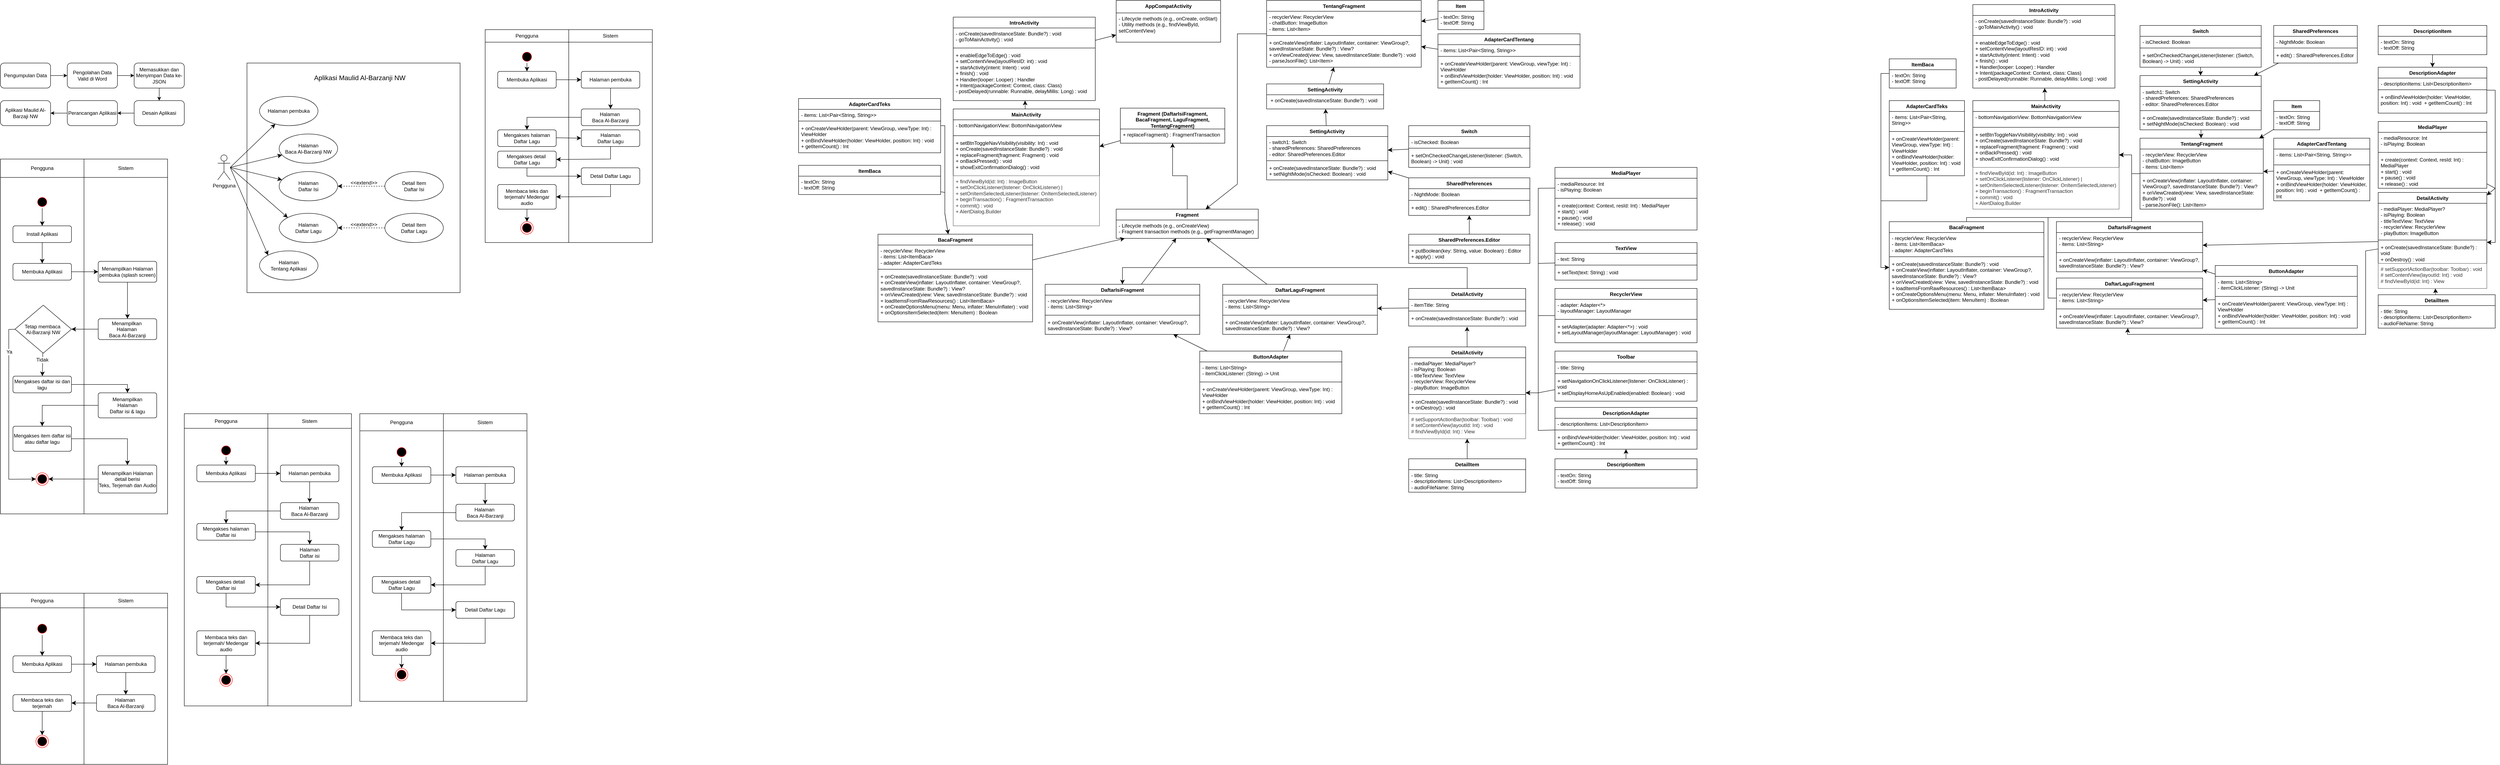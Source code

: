 <mxfile version="24.7.10">
  <diagram name="Halaman-1" id="_kUwV4zUr6YiUMnC7bTi">
    <mxGraphModel dx="1024" dy="-582" grid="1" gridSize="10" guides="1" tooltips="1" connect="1" arrows="1" fold="1" page="1" pageScale="1" pageWidth="827" pageHeight="1169" math="0" shadow="0">
      <root>
        <mxCell id="0" />
        <mxCell id="1" parent="0" />
        <mxCell id="YUc6NVUICITzPG7JVXjz-134" value="" style="group" parent="1" vertex="1" connectable="0">
          <mxGeometry x="40" y="1390" width="440" height="150" as="geometry" />
        </mxCell>
        <mxCell id="YUc6NVUICITzPG7JVXjz-135" style="edgeStyle=orthogonalEdgeStyle;rounded=0;orthogonalLoop=1;jettySize=auto;html=1;entryX=0;entryY=0.5;entryDx=0;entryDy=0;fontFamily=Helvetica;fontSize=12;fontColor=default;" parent="YUc6NVUICITzPG7JVXjz-134" source="YUc6NVUICITzPG7JVXjz-136" target="YUc6NVUICITzPG7JVXjz-138" edge="1">
          <mxGeometry relative="1" as="geometry" />
        </mxCell>
        <mxCell id="YUc6NVUICITzPG7JVXjz-136" value="Pengumpulan Data" style="rounded=1;whiteSpace=wrap;html=1;align=center;verticalAlign=middle;fontFamily=Helvetica;fontSize=12;" parent="YUc6NVUICITzPG7JVXjz-134" vertex="1">
          <mxGeometry width="120" height="60" as="geometry" />
        </mxCell>
        <mxCell id="YUc6NVUICITzPG7JVXjz-137" style="edgeStyle=orthogonalEdgeStyle;rounded=0;orthogonalLoop=1;jettySize=auto;html=1;entryX=0;entryY=0.5;entryDx=0;entryDy=0;fontFamily=Helvetica;fontSize=12;fontColor=default;" parent="YUc6NVUICITzPG7JVXjz-134" source="YUc6NVUICITzPG7JVXjz-138" target="YUc6NVUICITzPG7JVXjz-140" edge="1">
          <mxGeometry relative="1" as="geometry" />
        </mxCell>
        <mxCell id="YUc6NVUICITzPG7JVXjz-138" value="Pengolahan Data Valid di Word" style="rounded=1;whiteSpace=wrap;html=1;align=center;verticalAlign=middle;fontFamily=Helvetica;fontSize=12;" parent="YUc6NVUICITzPG7JVXjz-134" vertex="1">
          <mxGeometry x="160" width="120" height="60" as="geometry" />
        </mxCell>
        <mxCell id="YUc6NVUICITzPG7JVXjz-139" style="edgeStyle=orthogonalEdgeStyle;rounded=0;orthogonalLoop=1;jettySize=auto;html=1;fontFamily=Helvetica;fontSize=12;fontColor=default;" parent="YUc6NVUICITzPG7JVXjz-134" source="YUc6NVUICITzPG7JVXjz-140" target="YUc6NVUICITzPG7JVXjz-142" edge="1">
          <mxGeometry relative="1" as="geometry" />
        </mxCell>
        <mxCell id="YUc6NVUICITzPG7JVXjz-140" value="Memasukkan dan Menyimpan Data ke-JSON" style="rounded=1;whiteSpace=wrap;html=1;align=center;verticalAlign=middle;fontFamily=Helvetica;fontSize=12;" parent="YUc6NVUICITzPG7JVXjz-134" vertex="1">
          <mxGeometry x="320" width="120" height="60" as="geometry" />
        </mxCell>
        <mxCell id="YUc6NVUICITzPG7JVXjz-141" style="edgeStyle=orthogonalEdgeStyle;rounded=0;orthogonalLoop=1;jettySize=auto;html=1;fontFamily=Helvetica;fontSize=12;fontColor=default;" parent="YUc6NVUICITzPG7JVXjz-134" source="YUc6NVUICITzPG7JVXjz-142" target="YUc6NVUICITzPG7JVXjz-144" edge="1">
          <mxGeometry relative="1" as="geometry" />
        </mxCell>
        <mxCell id="YUc6NVUICITzPG7JVXjz-142" value="Desain Aplikasi" style="rounded=1;whiteSpace=wrap;html=1;align=center;verticalAlign=middle;fontFamily=Helvetica;fontSize=12;" parent="YUc6NVUICITzPG7JVXjz-134" vertex="1">
          <mxGeometry x="320" y="90" width="120" height="60" as="geometry" />
        </mxCell>
        <mxCell id="YUc6NVUICITzPG7JVXjz-143" style="edgeStyle=orthogonalEdgeStyle;rounded=0;orthogonalLoop=1;jettySize=auto;html=1;fontFamily=Helvetica;fontSize=12;fontColor=default;" parent="YUc6NVUICITzPG7JVXjz-134" source="YUc6NVUICITzPG7JVXjz-144" target="YUc6NVUICITzPG7JVXjz-145" edge="1">
          <mxGeometry relative="1" as="geometry" />
        </mxCell>
        <mxCell id="YUc6NVUICITzPG7JVXjz-144" value="Perancangan Aplikasi" style="rounded=1;whiteSpace=wrap;html=1;align=center;verticalAlign=middle;fontFamily=Helvetica;fontSize=12;" parent="YUc6NVUICITzPG7JVXjz-134" vertex="1">
          <mxGeometry x="160" y="90" width="120" height="60" as="geometry" />
        </mxCell>
        <mxCell id="YUc6NVUICITzPG7JVXjz-145" value="Aplikasi Maulid Al-Barzaji NW" style="rounded=1;whiteSpace=wrap;html=1;align=center;verticalAlign=middle;fontFamily=Helvetica;fontSize=12;" parent="YUc6NVUICITzPG7JVXjz-134" vertex="1">
          <mxGeometry y="90" width="120" height="60" as="geometry" />
        </mxCell>
        <mxCell id="YUc6NVUICITzPG7JVXjz-173" value="" style="group" parent="1" vertex="1" connectable="0">
          <mxGeometry x="560" y="1390" width="580" height="550" as="geometry" />
        </mxCell>
        <mxCell id="YUc6NVUICITzPG7JVXjz-174" value="" style="rounded=0;whiteSpace=wrap;html=1;" parent="YUc6NVUICITzPG7JVXjz-173" vertex="1">
          <mxGeometry x="70" width="510" height="550" as="geometry" />
        </mxCell>
        <mxCell id="YUc6NVUICITzPG7JVXjz-175" style="edgeStyle=none;curved=1;rounded=0;orthogonalLoop=1;jettySize=auto;html=1;fontSize=12;startSize=8;endSize=8;" parent="YUc6NVUICITzPG7JVXjz-173" target="YUc6NVUICITzPG7JVXjz-181" edge="1">
          <mxGeometry relative="1" as="geometry">
            <mxPoint x="30" y="250" as="sourcePoint" />
          </mxGeometry>
        </mxCell>
        <mxCell id="YUc6NVUICITzPG7JVXjz-176" style="edgeStyle=none;curved=1;rounded=0;orthogonalLoop=1;jettySize=auto;html=1;fontSize=12;startSize=8;endSize=8;" parent="YUc6NVUICITzPG7JVXjz-173" target="YUc6NVUICITzPG7JVXjz-183" edge="1">
          <mxGeometry relative="1" as="geometry">
            <mxPoint x="30" y="250" as="sourcePoint" />
          </mxGeometry>
        </mxCell>
        <mxCell id="YUc6NVUICITzPG7JVXjz-177" style="edgeStyle=none;curved=1;rounded=0;orthogonalLoop=1;jettySize=auto;html=1;fontSize=12;startSize=8;endSize=8;" parent="YUc6NVUICITzPG7JVXjz-173" target="YUc6NVUICITzPG7JVXjz-185" edge="1">
          <mxGeometry relative="1" as="geometry">
            <mxPoint x="30" y="250" as="sourcePoint" />
          </mxGeometry>
        </mxCell>
        <mxCell id="YUc6NVUICITzPG7JVXjz-178" style="edgeStyle=none;curved=1;rounded=0;orthogonalLoop=1;jettySize=auto;html=1;fontSize=12;startSize=8;endSize=8;entryX=0;entryY=0;entryDx=0;entryDy=0;" parent="YUc6NVUICITzPG7JVXjz-173" target="YUc6NVUICITzPG7JVXjz-186" edge="1">
          <mxGeometry relative="1" as="geometry">
            <mxPoint x="30" y="250" as="sourcePoint" />
          </mxGeometry>
        </mxCell>
        <mxCell id="YUc6NVUICITzPG7JVXjz-179" style="edgeStyle=none;curved=1;rounded=0;orthogonalLoop=1;jettySize=auto;html=1;entryX=0;entryY=0;entryDx=0;entryDy=0;fontSize=12;startSize=8;endSize=8;" parent="YUc6NVUICITzPG7JVXjz-173" target="YUc6NVUICITzPG7JVXjz-187" edge="1">
          <mxGeometry relative="1" as="geometry">
            <mxPoint x="30" y="250" as="sourcePoint" />
          </mxGeometry>
        </mxCell>
        <mxCell id="YUc6NVUICITzPG7JVXjz-180" value="Pengguna" style="shape=umlActor;verticalLabelPosition=bottom;verticalAlign=top;html=1;" parent="YUc6NVUICITzPG7JVXjz-173" vertex="1">
          <mxGeometry y="220" width="30" height="60" as="geometry" />
        </mxCell>
        <mxCell id="YUc6NVUICITzPG7JVXjz-181" value="Halaman pembuka" style="ellipse;whiteSpace=wrap;html=1;" parent="YUc6NVUICITzPG7JVXjz-173" vertex="1">
          <mxGeometry x="100" y="80" width="140" height="70" as="geometry" />
        </mxCell>
        <mxCell id="YUc6NVUICITzPG7JVXjz-182" value="Aplikasi Maulid Al-Barzanji NW" style="text;strokeColor=none;fillColor=none;html=1;align=center;verticalAlign=middle;whiteSpace=wrap;rounded=0;fontSize=16;" parent="YUc6NVUICITzPG7JVXjz-173" vertex="1">
          <mxGeometry x="200" y="20" width="280" height="30" as="geometry" />
        </mxCell>
        <mxCell id="YUc6NVUICITzPG7JVXjz-183" value="&lt;div&gt;Halaman&lt;/div&gt;&lt;div&gt;Baca Al-Barzanji NW&lt;/div&gt;" style="ellipse;whiteSpace=wrap;html=1;" parent="YUc6NVUICITzPG7JVXjz-173" vertex="1">
          <mxGeometry x="147" y="170" width="140" height="70" as="geometry" />
        </mxCell>
        <mxCell id="YUc6NVUICITzPG7JVXjz-184" style="edgeStyle=none;curved=1;rounded=0;orthogonalLoop=1;jettySize=auto;html=1;fontSize=12;startSize=8;endSize=8;dashed=1;exitX=0;exitY=0.5;exitDx=0;exitDy=0;entryX=1;entryY=0.5;entryDx=0;entryDy=0;" parent="YUc6NVUICITzPG7JVXjz-173" source="YUc6NVUICITzPG7JVXjz-188" target="YUc6NVUICITzPG7JVXjz-185" edge="1">
          <mxGeometry relative="1" as="geometry">
            <mxPoint x="283.5" y="330" as="sourcePoint" />
            <mxPoint x="396.5" y="330" as="targetPoint" />
          </mxGeometry>
        </mxCell>
        <mxCell id="YUc6NVUICITzPG7JVXjz-185" value="&lt;div&gt;Halaman&lt;/div&gt;&lt;div&gt;Daftar Isi&lt;/div&gt;" style="ellipse;whiteSpace=wrap;html=1;" parent="YUc6NVUICITzPG7JVXjz-173" vertex="1">
          <mxGeometry x="147" y="260" width="140" height="70" as="geometry" />
        </mxCell>
        <mxCell id="YUc6NVUICITzPG7JVXjz-186" value="&lt;div&gt;Halaman&lt;/div&gt;&lt;div&gt;Daftar Lagu&lt;/div&gt;" style="ellipse;whiteSpace=wrap;html=1;" parent="YUc6NVUICITzPG7JVXjz-173" vertex="1">
          <mxGeometry x="147" y="360" width="140" height="70" as="geometry" />
        </mxCell>
        <mxCell id="YUc6NVUICITzPG7JVXjz-187" value="&lt;div&gt;Halaman&lt;/div&gt;&lt;div&gt;Tentang Aplikasi&lt;/div&gt;" style="ellipse;whiteSpace=wrap;html=1;" parent="YUc6NVUICITzPG7JVXjz-173" vertex="1">
          <mxGeometry x="100" y="450" width="140" height="70" as="geometry" />
        </mxCell>
        <mxCell id="YUc6NVUICITzPG7JVXjz-188" value="&lt;div&gt;Detail Item&lt;/div&gt;&lt;div&gt;Daftar Isi&lt;/div&gt;" style="ellipse;whiteSpace=wrap;html=1;" parent="YUc6NVUICITzPG7JVXjz-173" vertex="1">
          <mxGeometry x="400" y="260" width="140" height="70" as="geometry" />
        </mxCell>
        <mxCell id="YUc6NVUICITzPG7JVXjz-189" value="&lt;div&gt;Detail Item&lt;/div&gt;&lt;div&gt;Daftar Lagu&lt;/div&gt;" style="ellipse;whiteSpace=wrap;html=1;" parent="YUc6NVUICITzPG7JVXjz-173" vertex="1">
          <mxGeometry x="400" y="360" width="140" height="70" as="geometry" />
        </mxCell>
        <mxCell id="YUc6NVUICITzPG7JVXjz-190" style="edgeStyle=none;curved=1;rounded=0;orthogonalLoop=1;jettySize=auto;html=1;exitX=0.5;exitY=1;exitDx=0;exitDy=0;fontSize=12;startSize=8;endSize=8;" parent="YUc6NVUICITzPG7JVXjz-173" source="YUc6NVUICITzPG7JVXjz-189" target="YUc6NVUICITzPG7JVXjz-189" edge="1">
          <mxGeometry relative="1" as="geometry" />
        </mxCell>
        <mxCell id="YUc6NVUICITzPG7JVXjz-191" style="edgeStyle=none;curved=1;rounded=0;orthogonalLoop=1;jettySize=auto;html=1;fontSize=12;startSize=8;endSize=8;dashed=1;exitX=0;exitY=0.5;exitDx=0;exitDy=0;entryX=1;entryY=0.5;entryDx=0;entryDy=0;" parent="YUc6NVUICITzPG7JVXjz-173" edge="1">
          <mxGeometry relative="1" as="geometry">
            <mxPoint x="400" y="394.87" as="sourcePoint" />
            <mxPoint x="287" y="394.87" as="targetPoint" />
          </mxGeometry>
        </mxCell>
        <mxCell id="YUc6NVUICITzPG7JVXjz-192" value="&lt;span style=&quot;font-size: 12px; text-wrap: nowrap; background-color: rgb(255, 255, 255);&quot;&gt;&amp;lt;&amp;lt;extend&amp;gt;&amp;gt;&lt;/span&gt;" style="text;strokeColor=none;fillColor=none;html=1;align=center;verticalAlign=middle;whiteSpace=wrap;rounded=0;fontSize=16;" parent="YUc6NVUICITzPG7JVXjz-173" vertex="1">
          <mxGeometry x="320" y="280" width="60" height="10" as="geometry" />
        </mxCell>
        <mxCell id="YUc6NVUICITzPG7JVXjz-193" value="&lt;span style=&quot;font-size: 12px; text-wrap: nowrap; background-color: rgb(255, 255, 255);&quot;&gt;&amp;lt;&amp;lt;extend&amp;gt;&amp;gt;&lt;/span&gt;" style="text;strokeColor=none;fillColor=none;html=1;align=center;verticalAlign=middle;whiteSpace=wrap;rounded=0;fontSize=16;" parent="YUc6NVUICITzPG7JVXjz-173" vertex="1">
          <mxGeometry x="320" y="380" width="60" height="10" as="geometry" />
        </mxCell>
        <mxCell id="YUc6NVUICITzPG7JVXjz-267" value="" style="group" parent="1" vertex="1" connectable="0">
          <mxGeometry x="1200" y="1310" width="400" height="510.0" as="geometry" />
        </mxCell>
        <mxCell id="YUc6NVUICITzPG7JVXjz-268" value="" style="shape=table;startSize=0;container=1;collapsible=0;childLayout=tableLayout;" parent="YUc6NVUICITzPG7JVXjz-267" vertex="1">
          <mxGeometry width="400" height="510.0" as="geometry" />
        </mxCell>
        <mxCell id="YUc6NVUICITzPG7JVXjz-269" value="" style="shape=tableRow;horizontal=0;startSize=0;swimlaneHead=0;swimlaneBody=0;strokeColor=inherit;top=0;left=0;bottom=0;right=0;collapsible=0;dropTarget=0;fillColor=none;points=[[0,0.5],[1,0.5]];portConstraint=eastwest;" parent="YUc6NVUICITzPG7JVXjz-268" vertex="1">
          <mxGeometry width="400" height="30" as="geometry" />
        </mxCell>
        <mxCell id="YUc6NVUICITzPG7JVXjz-270" value="Pengguna" style="shape=partialRectangle;html=1;whiteSpace=wrap;connectable=0;strokeColor=inherit;overflow=hidden;fillColor=none;top=0;left=0;bottom=0;right=0;pointerEvents=1;" parent="YUc6NVUICITzPG7JVXjz-269" vertex="1">
          <mxGeometry width="200" height="30" as="geometry">
            <mxRectangle width="200" height="30" as="alternateBounds" />
          </mxGeometry>
        </mxCell>
        <mxCell id="YUc6NVUICITzPG7JVXjz-271" value="Sistem" style="shape=partialRectangle;html=1;whiteSpace=wrap;connectable=0;strokeColor=inherit;overflow=hidden;fillColor=none;top=0;left=0;bottom=0;right=0;pointerEvents=1;" parent="YUc6NVUICITzPG7JVXjz-269" vertex="1">
          <mxGeometry x="200" width="200" height="30" as="geometry">
            <mxRectangle width="200" height="30" as="alternateBounds" />
          </mxGeometry>
        </mxCell>
        <mxCell id="YUc6NVUICITzPG7JVXjz-272" value="" style="shape=tableRow;horizontal=0;startSize=0;swimlaneHead=0;swimlaneBody=0;strokeColor=inherit;top=0;left=0;bottom=0;right=0;collapsible=0;dropTarget=0;fillColor=none;points=[[0,0.5],[1,0.5]];portConstraint=eastwest;" parent="YUc6NVUICITzPG7JVXjz-268" vertex="1">
          <mxGeometry y="30" width="400" height="480" as="geometry" />
        </mxCell>
        <mxCell id="YUc6NVUICITzPG7JVXjz-273" value="" style="shape=partialRectangle;html=1;whiteSpace=wrap;connectable=0;strokeColor=inherit;overflow=hidden;fillColor=none;top=0;left=0;bottom=0;right=0;pointerEvents=1;" parent="YUc6NVUICITzPG7JVXjz-272" vertex="1">
          <mxGeometry width="200" height="480" as="geometry">
            <mxRectangle width="200" height="480" as="alternateBounds" />
          </mxGeometry>
        </mxCell>
        <mxCell id="YUc6NVUICITzPG7JVXjz-274" value="" style="shape=partialRectangle;html=1;whiteSpace=wrap;connectable=0;strokeColor=inherit;overflow=hidden;fillColor=none;top=0;left=0;bottom=0;right=0;pointerEvents=1;" parent="YUc6NVUICITzPG7JVXjz-272" vertex="1">
          <mxGeometry x="200" width="200" height="480" as="geometry">
            <mxRectangle width="200" height="480" as="alternateBounds" />
          </mxGeometry>
        </mxCell>
        <mxCell id="YUc6NVUICITzPG7JVXjz-275" value="" style="ellipse;html=1;shape=startState;fillColor=#000000;strokeColor=#ff0000;" parent="YUc6NVUICITzPG7JVXjz-267" vertex="1">
          <mxGeometry x="85" y="50" width="30" height="30" as="geometry" />
        </mxCell>
        <mxCell id="YUc6NVUICITzPG7JVXjz-276" value="" style="ellipse;html=1;shape=endState;fillColor=#000000;strokeColor=#ff0000;" parent="YUc6NVUICITzPG7JVXjz-267" vertex="1">
          <mxGeometry x="85" y="460" width="30" height="30" as="geometry" />
        </mxCell>
        <mxCell id="YUc6NVUICITzPG7JVXjz-277" style="edgeStyle=none;curved=1;rounded=0;orthogonalLoop=1;jettySize=auto;html=1;fontSize=12;startSize=8;endSize=8;" parent="YUc6NVUICITzPG7JVXjz-267" source="YUc6NVUICITzPG7JVXjz-278" target="YUc6NVUICITzPG7JVXjz-280" edge="1">
          <mxGeometry relative="1" as="geometry" />
        </mxCell>
        <mxCell id="YUc6NVUICITzPG7JVXjz-278" value="Membuka Aplikasi" style="html=1;align=center;verticalAlign=middle;rounded=1;absoluteArcSize=1;arcSize=10;dashed=0;whiteSpace=wrap;" parent="YUc6NVUICITzPG7JVXjz-267" vertex="1">
          <mxGeometry x="30" y="100" width="140" height="40" as="geometry" />
        </mxCell>
        <mxCell id="YUc6NVUICITzPG7JVXjz-279" style="edgeStyle=none;curved=1;rounded=0;orthogonalLoop=1;jettySize=auto;html=1;fontSize=12;startSize=8;endSize=8;entryX=0.5;entryY=0;entryDx=0;entryDy=0;" parent="YUc6NVUICITzPG7JVXjz-267" source="YUc6NVUICITzPG7JVXjz-280" target="YUc6NVUICITzPG7JVXjz-283" edge="1">
          <mxGeometry relative="1" as="geometry">
            <mxPoint x="300" y="170" as="targetPoint" />
          </mxGeometry>
        </mxCell>
        <mxCell id="YUc6NVUICITzPG7JVXjz-280" value="Halaman pembuka" style="html=1;align=center;verticalAlign=middle;rounded=1;absoluteArcSize=1;arcSize=10;dashed=0;whiteSpace=wrap;" parent="YUc6NVUICITzPG7JVXjz-267" vertex="1">
          <mxGeometry x="230" y="100" width="140" height="40" as="geometry" />
        </mxCell>
        <mxCell id="YUc6NVUICITzPG7JVXjz-281" style="edgeStyle=none;curved=1;rounded=0;orthogonalLoop=1;jettySize=auto;html=1;fontSize=12;startSize=8;endSize=8;" parent="YUc6NVUICITzPG7JVXjz-267" source="YUc6NVUICITzPG7JVXjz-275" target="YUc6NVUICITzPG7JVXjz-278" edge="1">
          <mxGeometry relative="1" as="geometry" />
        </mxCell>
        <mxCell id="YUc6NVUICITzPG7JVXjz-282" style="edgeStyle=none;curved=0;rounded=0;orthogonalLoop=1;jettySize=auto;html=1;entryX=0.5;entryY=0;entryDx=0;entryDy=0;fontSize=12;startSize=8;endSize=8;" parent="YUc6NVUICITzPG7JVXjz-267" source="YUc6NVUICITzPG7JVXjz-283" target="YUc6NVUICITzPG7JVXjz-284" edge="1">
          <mxGeometry relative="1" as="geometry">
            <Array as="points">
              <mxPoint x="100" y="210" />
            </Array>
          </mxGeometry>
        </mxCell>
        <mxCell id="YUc6NVUICITzPG7JVXjz-283" value="Halaman&amp;nbsp;&lt;div&gt;Baca Al-Barzanji&lt;/div&gt;" style="html=1;align=center;verticalAlign=middle;rounded=1;absoluteArcSize=1;arcSize=10;dashed=0;whiteSpace=wrap;" parent="YUc6NVUICITzPG7JVXjz-267" vertex="1">
          <mxGeometry x="230" y="190" width="140" height="40" as="geometry" />
        </mxCell>
        <mxCell id="YUc6NVUICITzPG7JVXjz-284" value="Mengakses halaman&lt;div&gt;Daftar Lagu&lt;br&gt;&lt;/div&gt;" style="html=1;align=center;verticalAlign=middle;rounded=1;absoluteArcSize=1;arcSize=10;dashed=0;whiteSpace=wrap;" parent="YUc6NVUICITzPG7JVXjz-267" vertex="1">
          <mxGeometry x="30" y="240" width="140" height="40" as="geometry" />
        </mxCell>
        <mxCell id="YUc6NVUICITzPG7JVXjz-285" style="edgeStyle=none;curved=0;rounded=0;orthogonalLoop=1;jettySize=auto;html=1;entryX=1;entryY=0.5;entryDx=0;entryDy=0;fontSize=12;startSize=8;endSize=8;" parent="YUc6NVUICITzPG7JVXjz-267" source="YUc6NVUICITzPG7JVXjz-286" target="YUc6NVUICITzPG7JVXjz-288" edge="1">
          <mxGeometry relative="1" as="geometry">
            <Array as="points">
              <mxPoint x="300" y="310" />
            </Array>
          </mxGeometry>
        </mxCell>
        <mxCell id="YUc6NVUICITzPG7JVXjz-286" value="Halaman&lt;div&gt;Daftar Lagu&lt;br&gt;&lt;/div&gt;" style="html=1;align=center;verticalAlign=middle;rounded=1;absoluteArcSize=1;arcSize=10;dashed=0;whiteSpace=wrap;" parent="YUc6NVUICITzPG7JVXjz-267" vertex="1">
          <mxGeometry x="230" y="240" width="140" height="40" as="geometry" />
        </mxCell>
        <mxCell id="YUc6NVUICITzPG7JVXjz-287" style="edgeStyle=none;curved=0;rounded=0;orthogonalLoop=1;jettySize=auto;html=1;entryX=0;entryY=0.5;entryDx=0;entryDy=0;fontSize=12;startSize=8;endSize=8;" parent="YUc6NVUICITzPG7JVXjz-267" source="YUc6NVUICITzPG7JVXjz-288" target="YUc6NVUICITzPG7JVXjz-290" edge="1">
          <mxGeometry relative="1" as="geometry">
            <Array as="points">
              <mxPoint x="100" y="351" />
            </Array>
          </mxGeometry>
        </mxCell>
        <mxCell id="YUc6NVUICITzPG7JVXjz-288" value="&lt;div&gt;Mengakses detail&amp;nbsp;&lt;/div&gt;&lt;div&gt;Daftar Lagu&lt;/div&gt;" style="html=1;align=center;verticalAlign=middle;rounded=1;absoluteArcSize=1;arcSize=10;dashed=0;whiteSpace=wrap;" parent="YUc6NVUICITzPG7JVXjz-267" vertex="1">
          <mxGeometry x="30" y="291" width="140" height="40" as="geometry" />
        </mxCell>
        <mxCell id="YUc6NVUICITzPG7JVXjz-289" style="edgeStyle=none;curved=0;rounded=0;orthogonalLoop=1;jettySize=auto;html=1;fontSize=12;startSize=8;endSize=8;entryX=1;entryY=0.5;entryDx=0;entryDy=0;" parent="YUc6NVUICITzPG7JVXjz-267" source="YUc6NVUICITzPG7JVXjz-290" target="YUc6NVUICITzPG7JVXjz-292" edge="1">
          <mxGeometry relative="1" as="geometry">
            <Array as="points">
              <mxPoint x="300" y="400" />
            </Array>
          </mxGeometry>
        </mxCell>
        <mxCell id="YUc6NVUICITzPG7JVXjz-290" value="Detail Daftar Lagu" style="html=1;align=center;verticalAlign=middle;rounded=1;absoluteArcSize=1;arcSize=10;dashed=0;whiteSpace=wrap;" parent="YUc6NVUICITzPG7JVXjz-267" vertex="1">
          <mxGeometry x="230" y="331" width="140" height="40" as="geometry" />
        </mxCell>
        <mxCell id="YUc6NVUICITzPG7JVXjz-291" style="edgeStyle=none;curved=1;rounded=0;orthogonalLoop=1;jettySize=auto;html=1;entryX=0;entryY=0.5;entryDx=0;entryDy=0;fontSize=12;startSize=8;endSize=8;" parent="YUc6NVUICITzPG7JVXjz-267" target="YUc6NVUICITzPG7JVXjz-286" edge="1">
          <mxGeometry relative="1" as="geometry">
            <mxPoint x="170" y="258.982" as="sourcePoint" />
            <mxPoint x="233.64" y="261.02" as="targetPoint" />
          </mxGeometry>
        </mxCell>
        <mxCell id="YUc6NVUICITzPG7JVXjz-292" value="Membaca teks dan terjemah/ Medengar audio" style="html=1;align=center;verticalAlign=middle;rounded=1;absoluteArcSize=1;arcSize=10;dashed=0;whiteSpace=wrap;" parent="YUc6NVUICITzPG7JVXjz-267" vertex="1">
          <mxGeometry x="30" y="371" width="140" height="59" as="geometry" />
        </mxCell>
        <mxCell id="YUc6NVUICITzPG7JVXjz-293" style="edgeStyle=none;curved=1;rounded=0;orthogonalLoop=1;jettySize=auto;html=1;fontSize=12;startSize=8;endSize=8;" parent="YUc6NVUICITzPG7JVXjz-267" source="YUc6NVUICITzPG7JVXjz-292" edge="1">
          <mxGeometry relative="1" as="geometry">
            <mxPoint x="100" y="460" as="targetPoint" />
          </mxGeometry>
        </mxCell>
        <mxCell id="YUc6NVUICITzPG7JVXjz-442" style="edgeStyle=none;curved=1;rounded=0;orthogonalLoop=1;jettySize=auto;html=1;fontSize=12;startSize=8;endSize=8;" parent="1" source="YUc6NVUICITzPG7JVXjz-294" target="YUc6NVUICITzPG7JVXjz-386" edge="1">
          <mxGeometry relative="1" as="geometry" />
        </mxCell>
        <mxCell id="YUc6NVUICITzPG7JVXjz-294" value="IntroActivity" style="swimlane;fontStyle=1;align=center;verticalAlign=top;childLayout=stackLayout;horizontal=1;startSize=26;horizontalStack=0;resizeParent=1;resizeParentMax=0;resizeLast=0;collapsible=1;marginBottom=0;whiteSpace=wrap;html=1;" parent="1" vertex="1">
          <mxGeometry x="2320" y="1280" width="340" height="200" as="geometry" />
        </mxCell>
        <mxCell id="YUc6NVUICITzPG7JVXjz-295" value="- onCreate(savedInstanceState: Bundle?) : void&lt;br&gt;- goToMainActivity() : void   " style="text;align=left;verticalAlign=top;spacingLeft=4;spacingRight=4;overflow=hidden;rotatable=0;points=[[0,0.5],[1,0.5]];portConstraint=eastwest;whiteSpace=wrap;html=1;" parent="YUc6NVUICITzPG7JVXjz-294" vertex="1">
          <mxGeometry y="26" width="340" height="44" as="geometry" />
        </mxCell>
        <mxCell id="YUc6NVUICITzPG7JVXjz-296" value="" style="line;strokeWidth=1;fillColor=none;align=left;verticalAlign=middle;spacingTop=-1;spacingLeft=3;spacingRight=3;rotatable=0;labelPosition=right;points=[];portConstraint=eastwest;strokeColor=inherit;" parent="YUc6NVUICITzPG7JVXjz-294" vertex="1">
          <mxGeometry y="70" width="340" height="8" as="geometry" />
        </mxCell>
        <mxCell id="YUc6NVUICITzPG7JVXjz-297" value=" + enableEdgeToEdge() : void&amp;nbsp;&lt;br&gt;+ setContentView(layoutResID: int) : void&amp;nbsp;&lt;br&gt;+ startActivity(intent: Intent) : void&amp;nbsp;&lt;br&gt;+ finish() : void&amp;nbsp;&lt;br&gt;+ Handler(looper: Looper) : Handler&amp;nbsp;&lt;br&gt;+ Intent(packageContext: Context, class: Class)&amp;nbsp;&lt;br&gt;- postDelayed(runnable: Runnable, delayMillis: Long) : void" style="text;strokeColor=none;fillColor=none;align=left;verticalAlign=top;spacingLeft=4;spacingRight=4;overflow=hidden;rotatable=0;points=[[0,0.5],[1,0.5]];portConstraint=eastwest;whiteSpace=wrap;html=1;" parent="YUc6NVUICITzPG7JVXjz-294" vertex="1">
          <mxGeometry y="78" width="340" height="122" as="geometry" />
        </mxCell>
        <mxCell id="YUc6NVUICITzPG7JVXjz-444" style="edgeStyle=none;curved=1;rounded=0;orthogonalLoop=1;jettySize=auto;html=1;fontSize=12;startSize=8;endSize=8;" parent="1" source="YUc6NVUICITzPG7JVXjz-298" target="YUc6NVUICITzPG7JVXjz-294" edge="1">
          <mxGeometry relative="1" as="geometry" />
        </mxCell>
        <mxCell id="YUc6NVUICITzPG7JVXjz-298" value="MainActivity" style="swimlane;fontStyle=1;align=center;verticalAlign=top;childLayout=stackLayout;horizontal=1;startSize=26;horizontalStack=0;resizeParent=1;resizeParentMax=0;resizeLast=0;collapsible=1;marginBottom=0;whiteSpace=wrap;html=1;" parent="1" vertex="1">
          <mxGeometry x="2320" y="1500" width="350" height="280" as="geometry" />
        </mxCell>
        <mxCell id="YUc6NVUICITzPG7JVXjz-299" value="- bottomNavigationView: BottomNavigationView&amp;nbsp;&amp;nbsp;" style="text;align=left;verticalAlign=top;spacingLeft=4;spacingRight=4;overflow=hidden;rotatable=0;points=[[0,0.5],[1,0.5]];portConstraint=eastwest;whiteSpace=wrap;html=1;" parent="YUc6NVUICITzPG7JVXjz-298" vertex="1">
          <mxGeometry y="26" width="350" height="34" as="geometry" />
        </mxCell>
        <mxCell id="YUc6NVUICITzPG7JVXjz-300" value="" style="line;strokeWidth=1;fillColor=none;align=left;verticalAlign=middle;spacingTop=-1;spacingLeft=3;spacingRight=3;rotatable=0;labelPosition=right;points=[];portConstraint=eastwest;strokeColor=inherit;" parent="YUc6NVUICITzPG7JVXjz-298" vertex="1">
          <mxGeometry y="60" width="350" height="8" as="geometry" />
        </mxCell>
        <mxCell id="YUc6NVUICITzPG7JVXjz-301" value="+ setBtnToggleNavVisibility(visibility: Int) : void&amp;nbsp;&lt;div&gt;+ onCreate(savedInstanceState: Bundle?) : void&amp;nbsp;&lt;/div&gt;&lt;div&gt;+ replaceFragment(fragment: Fragment) : void&amp;nbsp;&lt;/div&gt;&lt;div&gt;+ onBackPressed() : void&amp;nbsp;&lt;/div&gt;&lt;div&gt;+ showExitConfirmationDialog() : void&lt;/div&gt;" style="text;strokeColor=none;fillColor=none;align=left;verticalAlign=top;spacingLeft=4;spacingRight=4;overflow=hidden;rotatable=0;points=[[0,0.5],[1,0.5]];portConstraint=eastwest;whiteSpace=wrap;html=1;" parent="YUc6NVUICITzPG7JVXjz-298" vertex="1">
          <mxGeometry y="68" width="350" height="92" as="geometry" />
        </mxCell>
        <mxCell id="YUc6NVUICITzPG7JVXjz-302" value="+ findViewById(id: Int) : ImageButton&lt;br&gt;+ setOnClickListener(listener: OnClickListener)  |&lt;br&gt;+ setOnItemSelectedListener(listener: OnItemSelectedListener)&lt;br&gt;+ beginTransaction() : FragmentTransaction&lt;br&gt;+ commit() : void&lt;br&gt;+ AlertDialog.Builder&amp;nbsp;&amp;nbsp;" style="text;align=left;verticalAlign=top;spacingLeft=4;spacingRight=4;overflow=hidden;rotatable=0;points=[[0,0.5],[1,0.5]];portConstraint=eastwest;whiteSpace=wrap;html=1;fillColor=#FFFFFF;fontColor=#333333;strokeColor=#666666;" parent="YUc6NVUICITzPG7JVXjz-298" vertex="1">
          <mxGeometry y="160" width="350" height="120" as="geometry" />
        </mxCell>
        <mxCell id="YUc6NVUICITzPG7JVXjz-446" style="edgeStyle=none;curved=1;rounded=0;orthogonalLoop=1;jettySize=auto;html=1;fontSize=12;startSize=8;endSize=8;" parent="1" source="YUc6NVUICITzPG7JVXjz-303" target="YUc6NVUICITzPG7JVXjz-298" edge="1">
          <mxGeometry relative="1" as="geometry" />
        </mxCell>
        <mxCell id="YUc6NVUICITzPG7JVXjz-303" value="Fragment (DaftarIsiFragment, BacaFragment, LaguFragment, TentangFragment)" style="swimlane;fontStyle=1;align=center;verticalAlign=top;childLayout=stackLayout;horizontal=1;startSize=50;horizontalStack=0;resizeParent=1;resizeParentMax=0;resizeLast=0;collapsible=1;marginBottom=0;whiteSpace=wrap;html=1;" parent="1" vertex="1">
          <mxGeometry x="2720" y="1498" width="250" height="84" as="geometry" />
        </mxCell>
        <mxCell id="YUc6NVUICITzPG7JVXjz-304" value="+ replaceFragment() : FragmentTransaction" style="text;align=left;verticalAlign=top;spacingLeft=4;spacingRight=4;overflow=hidden;rotatable=0;points=[[0,0.5],[1,0.5]];portConstraint=eastwest;whiteSpace=wrap;html=1;" parent="YUc6NVUICITzPG7JVXjz-303" vertex="1">
          <mxGeometry y="50" width="250" height="34" as="geometry" />
        </mxCell>
        <mxCell id="YUc6NVUICITzPG7JVXjz-401" style="edgeStyle=none;curved=1;rounded=0;orthogonalLoop=1;jettySize=auto;html=1;fontSize=12;startSize=8;endSize=8;" parent="1" source="YUc6NVUICITzPG7JVXjz-305" target="YUc6NVUICITzPG7JVXjz-319" edge="1">
          <mxGeometry relative="1" as="geometry" />
        </mxCell>
        <mxCell id="YUc6NVUICITzPG7JVXjz-305" value="BacaFragment               " style="swimlane;fontStyle=1;align=center;verticalAlign=top;childLayout=stackLayout;horizontal=1;startSize=26;horizontalStack=0;resizeParent=1;resizeParentMax=0;resizeLast=0;collapsible=1;marginBottom=0;whiteSpace=wrap;html=1;" parent="1" vertex="1">
          <mxGeometry x="2140" y="1800" width="370" height="210" as="geometry" />
        </mxCell>
        <mxCell id="YUc6NVUICITzPG7JVXjz-306" value="- recyclerView: RecyclerView&amp;nbsp;&lt;br&gt;- items: List&amp;lt;ItemBaca&amp;gt;&lt;br&gt;- adapter: AdapterCardTeks" style="text;align=left;verticalAlign=top;spacingLeft=4;spacingRight=4;overflow=hidden;rotatable=0;points=[[0,0.5],[1,0.5]];portConstraint=eastwest;whiteSpace=wrap;html=1;" parent="YUc6NVUICITzPG7JVXjz-305" vertex="1">
          <mxGeometry y="26" width="370" height="54" as="geometry" />
        </mxCell>
        <mxCell id="YUc6NVUICITzPG7JVXjz-307" value="" style="line;strokeWidth=1;fillColor=none;align=left;verticalAlign=middle;spacingTop=-1;spacingLeft=3;spacingRight=3;rotatable=0;labelPosition=right;points=[];portConstraint=eastwest;strokeColor=inherit;" parent="YUc6NVUICITzPG7JVXjz-305" vertex="1">
          <mxGeometry y="80" width="370" height="8" as="geometry" />
        </mxCell>
        <mxCell id="YUc6NVUICITzPG7JVXjz-308" value="+ onCreate(savedInstanceState: Bundle?) : void&amp;nbsp;&lt;br&gt;+ onCreateView(inflater: LayoutInflater, container: ViewGroup?, savedInstanceState: Bundle?) : View?&amp;nbsp;&lt;br&gt;+ onViewCreated(view: View, savedInstanceState: Bundle?) : void&amp;nbsp;&lt;br&gt;+ loadItemsFromRawResources() : List&amp;lt;ItemBaca&amp;gt;&amp;nbsp;&lt;br&gt;+ onCreateOptionsMenu(menu: Menu, inflater: MenuInflater) : void&amp;nbsp;&lt;br&gt;+ onOptionsItemSelected(item: MenuItem) : Boolean" style="text;strokeColor=none;fillColor=none;align=left;verticalAlign=top;spacingLeft=4;spacingRight=4;overflow=hidden;rotatable=0;points=[[0,0.5],[1,0.5]];portConstraint=eastwest;whiteSpace=wrap;html=1;" parent="YUc6NVUICITzPG7JVXjz-305" vertex="1">
          <mxGeometry y="88" width="370" height="122" as="geometry" />
        </mxCell>
        <mxCell id="YUc6NVUICITzPG7JVXjz-395" style="edgeStyle=none;curved=0;rounded=0;orthogonalLoop=1;jettySize=auto;html=1;fontSize=12;startSize=8;endSize=8;" parent="1" source="YUc6NVUICITzPG7JVXjz-309" target="YUc6NVUICITzPG7JVXjz-305" edge="1">
          <mxGeometry relative="1" as="geometry">
            <Array as="points">
              <mxPoint x="2300" y="1540" />
              <mxPoint x="2300" y="1750" />
            </Array>
          </mxGeometry>
        </mxCell>
        <mxCell id="YUc6NVUICITzPG7JVXjz-309" value="AdapterCardTeks                              " style="swimlane;fontStyle=1;align=center;verticalAlign=top;childLayout=stackLayout;horizontal=1;startSize=26;horizontalStack=0;resizeParent=1;resizeParentMax=0;resizeLast=0;collapsible=1;marginBottom=0;whiteSpace=wrap;html=1;" parent="1" vertex="1">
          <mxGeometry x="1950" y="1475" width="340" height="130" as="geometry" />
        </mxCell>
        <mxCell id="YUc6NVUICITzPG7JVXjz-310" value="- items: List&amp;lt;Pair&amp;lt;String, String&amp;gt;&amp;gt;&amp;nbsp;" style="text;align=left;verticalAlign=top;spacingLeft=4;spacingRight=4;overflow=hidden;rotatable=0;points=[[0,0.5],[1,0.5]];portConstraint=eastwest;whiteSpace=wrap;html=1;" parent="YUc6NVUICITzPG7JVXjz-309" vertex="1">
          <mxGeometry y="26" width="340" height="24" as="geometry" />
        </mxCell>
        <mxCell id="YUc6NVUICITzPG7JVXjz-311" value="" style="line;strokeWidth=1;fillColor=none;align=left;verticalAlign=middle;spacingTop=-1;spacingLeft=3;spacingRight=3;rotatable=0;labelPosition=right;points=[];portConstraint=eastwest;strokeColor=inherit;" parent="YUc6NVUICITzPG7JVXjz-309" vertex="1">
          <mxGeometry y="50" width="340" height="8" as="geometry" />
        </mxCell>
        <mxCell id="YUc6NVUICITzPG7JVXjz-312" value="+ onCreateViewHolder(parent: ViewGroup, viewType: Int) : ViewHolder&amp;nbsp;&lt;br&gt;+ onBindViewHolder(holder: ViewHolder, position: Int) : void&amp;nbsp;&lt;br&gt;+ getItemCount() : Int" style="text;strokeColor=none;fillColor=none;align=left;verticalAlign=top;spacingLeft=4;spacingRight=4;overflow=hidden;rotatable=0;points=[[0,0.5],[1,0.5]];portConstraint=eastwest;whiteSpace=wrap;html=1;" parent="YUc6NVUICITzPG7JVXjz-309" vertex="1">
          <mxGeometry y="58" width="340" height="72" as="geometry" />
        </mxCell>
        <mxCell id="YUc6NVUICITzPG7JVXjz-396" style="edgeStyle=none;curved=0;rounded=0;orthogonalLoop=1;jettySize=auto;html=1;fontSize=12;startSize=8;endSize=8;" parent="1" source="YUc6NVUICITzPG7JVXjz-313" target="YUc6NVUICITzPG7JVXjz-305" edge="1">
          <mxGeometry relative="1" as="geometry">
            <Array as="points">
              <mxPoint x="2300" y="1700" />
              <mxPoint x="2300" y="1750" />
            </Array>
          </mxGeometry>
        </mxCell>
        <mxCell id="YUc6NVUICITzPG7JVXjz-313" value="ItemBaca                                                   " style="swimlane;fontStyle=1;align=center;verticalAlign=top;childLayout=stackLayout;horizontal=1;startSize=26;horizontalStack=0;resizeParent=1;resizeParentMax=0;resizeLast=0;collapsible=1;marginBottom=0;whiteSpace=wrap;html=1;" parent="1" vertex="1">
          <mxGeometry x="1950" y="1635" width="340" height="70" as="geometry" />
        </mxCell>
        <mxCell id="YUc6NVUICITzPG7JVXjz-314" value="- textOn: String&amp;nbsp;&lt;br&gt;- textOff: String " style="text;align=left;verticalAlign=top;spacingLeft=4;spacingRight=4;overflow=hidden;rotatable=0;points=[[0,0.5],[1,0.5]];portConstraint=eastwest;whiteSpace=wrap;html=1;" parent="YUc6NVUICITzPG7JVXjz-313" vertex="1">
          <mxGeometry y="26" width="340" height="44" as="geometry" />
        </mxCell>
        <mxCell id="YUc6NVUICITzPG7JVXjz-402" style="edgeStyle=none;curved=1;rounded=0;orthogonalLoop=1;jettySize=auto;html=1;fontSize=12;startSize=8;endSize=8;" parent="1" source="YUc6NVUICITzPG7JVXjz-315" target="YUc6NVUICITzPG7JVXjz-319" edge="1">
          <mxGeometry relative="1" as="geometry" />
        </mxCell>
        <mxCell id="YUc6NVUICITzPG7JVXjz-315" value="DaftarIsiFragment                            " style="swimlane;fontStyle=1;align=center;verticalAlign=top;childLayout=stackLayout;horizontal=1;startSize=26;horizontalStack=0;resizeParent=1;resizeParentMax=0;resizeLast=0;collapsible=1;marginBottom=0;whiteSpace=wrap;html=1;" parent="1" vertex="1">
          <mxGeometry x="2540" y="1920" width="370" height="120" as="geometry" />
        </mxCell>
        <mxCell id="YUc6NVUICITzPG7JVXjz-316" value="- recyclerView: RecyclerView&amp;nbsp;&lt;div&gt;- items: List&amp;lt;String&amp;gt;&lt;/div&gt;" style="text;align=left;verticalAlign=top;spacingLeft=4;spacingRight=4;overflow=hidden;rotatable=0;points=[[0,0.5],[1,0.5]];portConstraint=eastwest;whiteSpace=wrap;html=1;" parent="YUc6NVUICITzPG7JVXjz-315" vertex="1">
          <mxGeometry y="26" width="370" height="44" as="geometry" />
        </mxCell>
        <mxCell id="YUc6NVUICITzPG7JVXjz-317" value="" style="line;strokeWidth=1;fillColor=none;align=left;verticalAlign=middle;spacingTop=-1;spacingLeft=3;spacingRight=3;rotatable=0;labelPosition=right;points=[];portConstraint=eastwest;strokeColor=inherit;" parent="YUc6NVUICITzPG7JVXjz-315" vertex="1">
          <mxGeometry y="70" width="370" height="8" as="geometry" />
        </mxCell>
        <mxCell id="YUc6NVUICITzPG7JVXjz-318" value="+ onCreateView(inflater: LayoutInflater, container: ViewGroup?, savedInstanceState: Bundle?) : View?" style="text;strokeColor=none;fillColor=none;align=left;verticalAlign=top;spacingLeft=4;spacingRight=4;overflow=hidden;rotatable=0;points=[[0,0.5],[1,0.5]];portConstraint=eastwest;whiteSpace=wrap;html=1;" parent="YUc6NVUICITzPG7JVXjz-315" vertex="1">
          <mxGeometry y="78" width="370" height="42" as="geometry" />
        </mxCell>
        <mxCell id="YUc6NVUICITzPG7JVXjz-445" style="edgeStyle=none;curved=0;rounded=0;orthogonalLoop=1;jettySize=auto;html=1;fontSize=12;startSize=8;endSize=8;" parent="1" source="YUc6NVUICITzPG7JVXjz-319" target="YUc6NVUICITzPG7JVXjz-303" edge="1">
          <mxGeometry relative="1" as="geometry">
            <Array as="points">
              <mxPoint x="2880" y="1660" />
              <mxPoint x="2845" y="1660" />
            </Array>
          </mxGeometry>
        </mxCell>
        <mxCell id="YUc6NVUICITzPG7JVXjz-319" value="Fragment                                                                     " style="swimlane;fontStyle=1;align=center;verticalAlign=top;childLayout=stackLayout;horizontal=1;startSize=26;horizontalStack=0;resizeParent=1;resizeParentMax=0;resizeLast=0;collapsible=1;marginBottom=0;whiteSpace=wrap;html=1;" parent="1" vertex="1">
          <mxGeometry x="2710" y="1740" width="340" height="70" as="geometry" />
        </mxCell>
        <mxCell id="YUc6NVUICITzPG7JVXjz-320" value="- Lifecycle methods (e.g., onCreateView)&amp;nbsp;&lt;div&gt;- Fragment transaction methods (e.g., getFragmentManager)&lt;/div&gt;" style="text;align=left;verticalAlign=top;spacingLeft=4;spacingRight=4;overflow=hidden;rotatable=0;points=[[0,0.5],[1,0.5]];portConstraint=eastwest;whiteSpace=wrap;html=1;" parent="YUc6NVUICITzPG7JVXjz-319" vertex="1">
          <mxGeometry y="26" width="340" height="44" as="geometry" />
        </mxCell>
        <mxCell id="YUc6NVUICITzPG7JVXjz-403" style="edgeStyle=none;curved=0;rounded=0;orthogonalLoop=1;jettySize=auto;html=1;fontSize=12;startSize=8;endSize=8;" parent="1" source="YUc6NVUICITzPG7JVXjz-329" target="YUc6NVUICITzPG7JVXjz-319" edge="1">
          <mxGeometry relative="1" as="geometry">
            <Array as="points">
              <mxPoint x="3000" y="1320" />
              <mxPoint x="3000" y="1680" />
            </Array>
          </mxGeometry>
        </mxCell>
        <mxCell id="YUc6NVUICITzPG7JVXjz-329" value="TentangFragment                                          " style="swimlane;fontStyle=1;align=center;verticalAlign=top;childLayout=stackLayout;horizontal=1;startSize=26;horizontalStack=0;resizeParent=1;resizeParentMax=0;resizeLast=0;collapsible=1;marginBottom=0;whiteSpace=wrap;html=1;" parent="1" vertex="1">
          <mxGeometry x="3070" y="1240" width="370" height="160" as="geometry" />
        </mxCell>
        <mxCell id="YUc6NVUICITzPG7JVXjz-330" value="- recyclerView: RecyclerView&amp;nbsp;&lt;div&gt;- chatButton: ImageButton&amp;nbsp;&lt;/div&gt;&lt;div&gt;- items: List&amp;lt;Item&amp;gt;&amp;nbsp;&lt;br&gt;&lt;/div&gt;" style="text;align=left;verticalAlign=top;spacingLeft=4;spacingRight=4;overflow=hidden;rotatable=0;points=[[0,0.5],[1,0.5]];portConstraint=eastwest;whiteSpace=wrap;html=1;" parent="YUc6NVUICITzPG7JVXjz-329" vertex="1">
          <mxGeometry y="26" width="370" height="54" as="geometry" />
        </mxCell>
        <mxCell id="YUc6NVUICITzPG7JVXjz-331" value="" style="line;strokeWidth=1;fillColor=none;align=left;verticalAlign=middle;spacingTop=-1;spacingLeft=3;spacingRight=3;rotatable=0;labelPosition=right;points=[];portConstraint=eastwest;strokeColor=inherit;" parent="YUc6NVUICITzPG7JVXjz-329" vertex="1">
          <mxGeometry y="80" width="370" height="8" as="geometry" />
        </mxCell>
        <mxCell id="YUc6NVUICITzPG7JVXjz-332" value="+ onCreateView(inflater: LayoutInflater, container: ViewGroup?, savedInstanceState: Bundle?) : View?&lt;br&gt;+ onViewCreated(view: View, savedInstanceState: Bundle?) : void&lt;br&gt;- parseJsonFile(): List&amp;lt;Item&amp;gt;  " style="text;strokeColor=none;fillColor=none;align=left;verticalAlign=top;spacingLeft=4;spacingRight=4;overflow=hidden;rotatable=0;points=[[0,0.5],[1,0.5]];portConstraint=eastwest;whiteSpace=wrap;html=1;" parent="YUc6NVUICITzPG7JVXjz-329" vertex="1">
          <mxGeometry y="88" width="370" height="72" as="geometry" />
        </mxCell>
        <mxCell id="YUc6NVUICITzPG7JVXjz-404" style="edgeStyle=none;curved=1;rounded=0;orthogonalLoop=1;jettySize=auto;html=1;fontSize=12;startSize=8;endSize=8;" parent="1" source="YUc6NVUICITzPG7JVXjz-333" target="YUc6NVUICITzPG7JVXjz-329" edge="1">
          <mxGeometry relative="1" as="geometry" />
        </mxCell>
        <mxCell id="YUc6NVUICITzPG7JVXjz-333" value="Item                                                                 " style="swimlane;fontStyle=1;align=center;verticalAlign=top;childLayout=stackLayout;horizontal=1;startSize=26;horizontalStack=0;resizeParent=1;resizeParentMax=0;resizeLast=0;collapsible=1;marginBottom=0;whiteSpace=wrap;html=1;" parent="1" vertex="1">
          <mxGeometry x="3480" y="1240" width="110" height="70" as="geometry" />
        </mxCell>
        <mxCell id="YUc6NVUICITzPG7JVXjz-334" value="&lt;div&gt;- textOn: String&amp;nbsp;&lt;/div&gt;&lt;div&gt;- textOff: String&amp;nbsp;&lt;br&gt;&lt;/div&gt;" style="text;align=left;verticalAlign=top;spacingLeft=4;spacingRight=4;overflow=hidden;rotatable=0;points=[[0,0.5],[1,0.5]];portConstraint=eastwest;whiteSpace=wrap;html=1;" parent="YUc6NVUICITzPG7JVXjz-333" vertex="1">
          <mxGeometry y="26" width="110" height="44" as="geometry" />
        </mxCell>
        <mxCell id="YUc6NVUICITzPG7JVXjz-405" style="edgeStyle=none;curved=1;rounded=0;orthogonalLoop=1;jettySize=auto;html=1;fontSize=12;startSize=8;endSize=8;" parent="1" source="YUc6NVUICITzPG7JVXjz-335" target="YUc6NVUICITzPG7JVXjz-329" edge="1">
          <mxGeometry relative="1" as="geometry" />
        </mxCell>
        <mxCell id="YUc6NVUICITzPG7JVXjz-335" value="AdapterCardTentang                                          " style="swimlane;fontStyle=1;align=center;verticalAlign=top;childLayout=stackLayout;horizontal=1;startSize=26;horizontalStack=0;resizeParent=1;resizeParentMax=0;resizeLast=0;collapsible=1;marginBottom=0;whiteSpace=wrap;html=1;" parent="1" vertex="1">
          <mxGeometry x="3480" y="1320" width="340" height="130" as="geometry" />
        </mxCell>
        <mxCell id="YUc6NVUICITzPG7JVXjz-336" value="- items: List&amp;lt;Pair&amp;lt;String, String&amp;gt;&amp;gt;&amp;nbsp;" style="text;align=left;verticalAlign=top;spacingLeft=4;spacingRight=4;overflow=hidden;rotatable=0;points=[[0,0.5],[1,0.5]];portConstraint=eastwest;whiteSpace=wrap;html=1;" parent="YUc6NVUICITzPG7JVXjz-335" vertex="1">
          <mxGeometry y="26" width="340" height="24" as="geometry" />
        </mxCell>
        <mxCell id="YUc6NVUICITzPG7JVXjz-337" value="" style="line;strokeWidth=1;fillColor=none;align=left;verticalAlign=middle;spacingTop=-1;spacingLeft=3;spacingRight=3;rotatable=0;labelPosition=right;points=[];portConstraint=eastwest;strokeColor=inherit;" parent="YUc6NVUICITzPG7JVXjz-335" vertex="1">
          <mxGeometry y="50" width="340" height="8" as="geometry" />
        </mxCell>
        <mxCell id="YUc6NVUICITzPG7JVXjz-338" value="+ onCreateViewHolder(parent: ViewGroup, viewType: Int) : ViewHolder&amp;nbsp;&lt;div&gt;+ onBindViewHolder(holder: ViewHolder, position: Int) : void&amp;nbsp; + getItemCount() : Int&amp;nbsp;&lt;/div&gt;" style="text;strokeColor=none;fillColor=none;align=left;verticalAlign=top;spacingLeft=4;spacingRight=4;overflow=hidden;rotatable=0;points=[[0,0.5],[1,0.5]];portConstraint=eastwest;whiteSpace=wrap;html=1;" parent="YUc6NVUICITzPG7JVXjz-335" vertex="1">
          <mxGeometry y="58" width="340" height="72" as="geometry" />
        </mxCell>
        <mxCell id="YUc6NVUICITzPG7JVXjz-406" style="edgeStyle=none;curved=1;rounded=0;orthogonalLoop=1;jettySize=auto;html=1;fontSize=12;startSize=8;endSize=8;" parent="1" source="YUc6NVUICITzPG7JVXjz-339" target="YUc6NVUICITzPG7JVXjz-329" edge="1">
          <mxGeometry relative="1" as="geometry" />
        </mxCell>
        <mxCell id="YUc6NVUICITzPG7JVXjz-339" value="SettingActivity                                                                 " style="swimlane;fontStyle=1;align=center;verticalAlign=top;childLayout=stackLayout;horizontal=1;startSize=26;horizontalStack=0;resizeParent=1;resizeParentMax=0;resizeLast=0;collapsible=1;marginBottom=0;whiteSpace=wrap;html=1;" parent="1" vertex="1">
          <mxGeometry x="3070" y="1440" width="280" height="60" as="geometry" />
        </mxCell>
        <mxCell id="YUc6NVUICITzPG7JVXjz-340" value="&lt;div&gt;&amp;nbsp;+ onCreate(savedInstanceState: Bundle?) : void&lt;br&gt;&lt;/div&gt;" style="text;align=left;verticalAlign=top;spacingLeft=4;spacingRight=4;overflow=hidden;rotatable=0;points=[[0,0.5],[1,0.5]];portConstraint=eastwest;whiteSpace=wrap;html=1;" parent="YUc6NVUICITzPG7JVXjz-339" vertex="1">
          <mxGeometry y="26" width="280" height="34" as="geometry" />
        </mxCell>
        <mxCell id="YUc6NVUICITzPG7JVXjz-407" style="edgeStyle=none;curved=1;rounded=0;orthogonalLoop=1;jettySize=auto;html=1;fontSize=12;startSize=8;endSize=8;" parent="1" source="YUc6NVUICITzPG7JVXjz-341" target="YUc6NVUICITzPG7JVXjz-339" edge="1">
          <mxGeometry relative="1" as="geometry" />
        </mxCell>
        <mxCell id="YUc6NVUICITzPG7JVXjz-341" value="SettingActivity" style="swimlane;fontStyle=1;align=center;verticalAlign=top;childLayout=stackLayout;horizontal=1;startSize=26;horizontalStack=0;resizeParent=1;resizeParentMax=0;resizeLast=0;collapsible=1;marginBottom=0;whiteSpace=wrap;html=1;" parent="1" vertex="1">
          <mxGeometry x="3070" y="1540" width="290" height="130" as="geometry" />
        </mxCell>
        <mxCell id="YUc6NVUICITzPG7JVXjz-342" value="- switch1: Switch&amp;nbsp;&lt;br&gt;- sharedPreferences: SharedPreferences&amp;nbsp;&lt;br&gt;- editor: SharedPreferences.Editor" style="text;align=left;verticalAlign=top;spacingLeft=4;spacingRight=4;overflow=hidden;rotatable=0;points=[[0,0.5],[1,0.5]];portConstraint=eastwest;whiteSpace=wrap;html=1;" parent="YUc6NVUICITzPG7JVXjz-341" vertex="1">
          <mxGeometry y="26" width="290" height="54" as="geometry" />
        </mxCell>
        <mxCell id="YUc6NVUICITzPG7JVXjz-343" value="" style="line;strokeWidth=1;fillColor=none;align=left;verticalAlign=middle;spacingTop=-1;spacingLeft=3;spacingRight=3;rotatable=0;labelPosition=right;points=[];portConstraint=eastwest;strokeColor=inherit;" parent="YUc6NVUICITzPG7JVXjz-341" vertex="1">
          <mxGeometry y="80" width="290" height="8" as="geometry" />
        </mxCell>
        <mxCell id="YUc6NVUICITzPG7JVXjz-344" value="+ onCreate(savedInstanceState: Bundle?) : void&amp;nbsp;&lt;div&gt;+ setNightMode(isChecked: Boolean) : void&lt;/div&gt;" style="text;strokeColor=none;fillColor=none;align=left;verticalAlign=top;spacingLeft=4;spacingRight=4;overflow=hidden;rotatable=0;points=[[0,0.5],[1,0.5]];portConstraint=eastwest;whiteSpace=wrap;html=1;" parent="YUc6NVUICITzPG7JVXjz-341" vertex="1">
          <mxGeometry y="88" width="290" height="42" as="geometry" />
        </mxCell>
        <mxCell id="YUc6NVUICITzPG7JVXjz-409" style="edgeStyle=none;curved=1;rounded=0;orthogonalLoop=1;jettySize=auto;html=1;fontSize=12;startSize=8;endSize=8;" parent="1" source="YUc6NVUICITzPG7JVXjz-345" target="YUc6NVUICITzPG7JVXjz-341" edge="1">
          <mxGeometry relative="1" as="geometry" />
        </mxCell>
        <mxCell id="YUc6NVUICITzPG7JVXjz-345" value="Switch                     " style="swimlane;fontStyle=1;align=center;verticalAlign=top;childLayout=stackLayout;horizontal=1;startSize=26;horizontalStack=0;resizeParent=1;resizeParentMax=0;resizeLast=0;collapsible=1;marginBottom=0;whiteSpace=wrap;html=1;" parent="1" vertex="1">
          <mxGeometry x="3410" y="1540" width="290" height="100" as="geometry" />
        </mxCell>
        <mxCell id="YUc6NVUICITzPG7JVXjz-346" value="- isChecked: Boolean" style="text;align=left;verticalAlign=top;spacingLeft=4;spacingRight=4;overflow=hidden;rotatable=0;points=[[0,0.5],[1,0.5]];portConstraint=eastwest;whiteSpace=wrap;html=1;" parent="YUc6NVUICITzPG7JVXjz-345" vertex="1">
          <mxGeometry y="26" width="290" height="24" as="geometry" />
        </mxCell>
        <mxCell id="YUc6NVUICITzPG7JVXjz-347" value="" style="line;strokeWidth=1;fillColor=none;align=left;verticalAlign=middle;spacingTop=-1;spacingLeft=3;spacingRight=3;rotatable=0;labelPosition=right;points=[];portConstraint=eastwest;strokeColor=inherit;" parent="YUc6NVUICITzPG7JVXjz-345" vertex="1">
          <mxGeometry y="50" width="290" height="8" as="geometry" />
        </mxCell>
        <mxCell id="YUc6NVUICITzPG7JVXjz-348" value="+ setOnCheckedChangeListener(listener: (Switch, Boolean) -&amp;gt; Unit) : void" style="text;strokeColor=none;fillColor=none;align=left;verticalAlign=top;spacingLeft=4;spacingRight=4;overflow=hidden;rotatable=0;points=[[0,0.5],[1,0.5]];portConstraint=eastwest;whiteSpace=wrap;html=1;" parent="YUc6NVUICITzPG7JVXjz-345" vertex="1">
          <mxGeometry y="58" width="290" height="42" as="geometry" />
        </mxCell>
        <mxCell id="YUc6NVUICITzPG7JVXjz-410" style="edgeStyle=none;curved=1;rounded=0;orthogonalLoop=1;jettySize=auto;html=1;fontSize=12;startSize=8;endSize=8;" parent="1" source="YUc6NVUICITzPG7JVXjz-350" target="YUc6NVUICITzPG7JVXjz-341" edge="1">
          <mxGeometry relative="1" as="geometry" />
        </mxCell>
        <mxCell id="YUc6NVUICITzPG7JVXjz-350" value="SharedPreferences                                                 " style="swimlane;fontStyle=1;align=center;verticalAlign=top;childLayout=stackLayout;horizontal=1;startSize=26;horizontalStack=0;resizeParent=1;resizeParentMax=0;resizeLast=0;collapsible=1;marginBottom=0;whiteSpace=wrap;html=1;" parent="1" vertex="1">
          <mxGeometry x="3410" y="1665" width="290" height="90" as="geometry" />
        </mxCell>
        <mxCell id="YUc6NVUICITzPG7JVXjz-351" value="- NightMode: Boolean" style="text;align=left;verticalAlign=top;spacingLeft=4;spacingRight=4;overflow=hidden;rotatable=0;points=[[0,0.5],[1,0.5]];portConstraint=eastwest;whiteSpace=wrap;html=1;" parent="YUc6NVUICITzPG7JVXjz-350" vertex="1">
          <mxGeometry y="26" width="290" height="24" as="geometry" />
        </mxCell>
        <mxCell id="YUc6NVUICITzPG7JVXjz-352" value="" style="line;strokeWidth=1;fillColor=none;align=left;verticalAlign=middle;spacingTop=-1;spacingLeft=3;spacingRight=3;rotatable=0;labelPosition=right;points=[];portConstraint=eastwest;strokeColor=inherit;" parent="YUc6NVUICITzPG7JVXjz-350" vertex="1">
          <mxGeometry y="50" width="290" height="8" as="geometry" />
        </mxCell>
        <mxCell id="YUc6NVUICITzPG7JVXjz-353" value="+ edit() : SharedPreferences.Editor  " style="text;strokeColor=none;fillColor=none;align=left;verticalAlign=top;spacingLeft=4;spacingRight=4;overflow=hidden;rotatable=0;points=[[0,0.5],[1,0.5]];portConstraint=eastwest;whiteSpace=wrap;html=1;" parent="YUc6NVUICITzPG7JVXjz-350" vertex="1">
          <mxGeometry y="58" width="290" height="32" as="geometry" />
        </mxCell>
        <mxCell id="YUc6NVUICITzPG7JVXjz-411" style="edgeStyle=none;curved=1;rounded=0;orthogonalLoop=1;jettySize=auto;html=1;fontSize=12;startSize=8;endSize=8;" parent="1" source="YUc6NVUICITzPG7JVXjz-354" target="YUc6NVUICITzPG7JVXjz-350" edge="1">
          <mxGeometry relative="1" as="geometry" />
        </mxCell>
        <mxCell id="YUc6NVUICITzPG7JVXjz-354" value="SharedPreferences.Editor                                                 " style="swimlane;fontStyle=1;align=center;verticalAlign=top;childLayout=stackLayout;horizontal=1;startSize=26;horizontalStack=0;resizeParent=1;resizeParentMax=0;resizeLast=0;collapsible=1;marginBottom=0;whiteSpace=wrap;html=1;" parent="1" vertex="1">
          <mxGeometry x="3410" y="1800" width="290" height="70" as="geometry" />
        </mxCell>
        <mxCell id="YUc6NVUICITzPG7JVXjz-355" value="+ putBoolean(key: String, value: Boolean) : Editor&lt;br&gt;+ apply() : void  " style="text;strokeColor=none;fillColor=none;align=left;verticalAlign=top;spacingLeft=4;spacingRight=4;overflow=hidden;rotatable=0;points=[[0,0.5],[1,0.5]];portConstraint=eastwest;whiteSpace=wrap;html=1;" parent="YUc6NVUICITzPG7JVXjz-354" vertex="1">
          <mxGeometry y="26" width="290" height="44" as="geometry" />
        </mxCell>
        <mxCell id="YUc6NVUICITzPG7JVXjz-362" value="  MediaPlayer                              " style="swimlane;fontStyle=1;align=center;verticalAlign=top;childLayout=stackLayout;horizontal=1;startSize=26;horizontalStack=0;resizeParent=1;resizeParentMax=0;resizeLast=0;collapsible=1;marginBottom=0;whiteSpace=wrap;html=1;" parent="1" vertex="1">
          <mxGeometry x="3760" y="1640" width="340" height="150" as="geometry" />
        </mxCell>
        <mxCell id="YUc6NVUICITzPG7JVXjz-363" value="- mediaResource: Int&amp;nbsp;&lt;br&gt;- isPlaying: Boolean " style="text;align=left;verticalAlign=top;spacingLeft=4;spacingRight=4;overflow=hidden;rotatable=0;points=[[0,0.5],[1,0.5]];portConstraint=eastwest;whiteSpace=wrap;html=1;" parent="YUc6NVUICITzPG7JVXjz-362" vertex="1">
          <mxGeometry y="26" width="340" height="44" as="geometry" />
        </mxCell>
        <mxCell id="YUc6NVUICITzPG7JVXjz-364" value="" style="line;strokeWidth=1;fillColor=none;align=left;verticalAlign=middle;spacingTop=-1;spacingLeft=3;spacingRight=3;rotatable=0;labelPosition=right;points=[];portConstraint=eastwest;strokeColor=inherit;" parent="YUc6NVUICITzPG7JVXjz-362" vertex="1">
          <mxGeometry y="70" width="340" height="8" as="geometry" />
        </mxCell>
        <mxCell id="YUc6NVUICITzPG7JVXjz-365" value="+ create(context: Context, resId: Int) : MediaPlayer&amp;nbsp;&lt;div&gt;+ start() : void&amp;nbsp;&lt;div&gt;+ pause() : void&amp;nbsp;&lt;div&gt;+ release() : void&amp;nbsp;&amp;nbsp;&lt;/div&gt;&lt;/div&gt;&lt;/div&gt;" style="text;strokeColor=none;fillColor=none;align=left;verticalAlign=top;spacingLeft=4;spacingRight=4;overflow=hidden;rotatable=0;points=[[0,0.5],[1,0.5]];portConstraint=eastwest;whiteSpace=wrap;html=1;" parent="YUc6NVUICITzPG7JVXjz-362" vertex="1">
          <mxGeometry y="78" width="340" height="72" as="geometry" />
        </mxCell>
        <mxCell id="YUc6NVUICITzPG7JVXjz-448" style="edgeStyle=none;curved=0;rounded=0;orthogonalLoop=1;jettySize=auto;html=1;fontSize=12;startSize=8;endSize=8;" parent="1" source="YUc6NVUICITzPG7JVXjz-366" target="YUc6NVUICITzPG7JVXjz-426" edge="1">
          <mxGeometry relative="1" as="geometry">
            <Array as="points">
              <mxPoint x="3720" y="1870" />
              <mxPoint x="3720" y="2180" />
            </Array>
          </mxGeometry>
        </mxCell>
        <mxCell id="YUc6NVUICITzPG7JVXjz-366" value="  TextView                                                     " style="swimlane;fontStyle=1;align=center;verticalAlign=top;childLayout=stackLayout;horizontal=1;startSize=26;horizontalStack=0;resizeParent=1;resizeParentMax=0;resizeLast=0;collapsible=1;marginBottom=0;whiteSpace=wrap;html=1;" parent="1" vertex="1">
          <mxGeometry x="3760" y="1820" width="340" height="90" as="geometry" />
        </mxCell>
        <mxCell id="YUc6NVUICITzPG7JVXjz-367" value="- text: String&amp;nbsp;" style="text;align=left;verticalAlign=top;spacingLeft=4;spacingRight=4;overflow=hidden;rotatable=0;points=[[0,0.5],[1,0.5]];portConstraint=eastwest;whiteSpace=wrap;html=1;" parent="YUc6NVUICITzPG7JVXjz-366" vertex="1">
          <mxGeometry y="26" width="340" height="24" as="geometry" />
        </mxCell>
        <mxCell id="YUc6NVUICITzPG7JVXjz-368" value="" style="line;strokeWidth=1;fillColor=none;align=left;verticalAlign=middle;spacingTop=-1;spacingLeft=3;spacingRight=3;rotatable=0;labelPosition=right;points=[];portConstraint=eastwest;strokeColor=inherit;" parent="YUc6NVUICITzPG7JVXjz-366" vertex="1">
          <mxGeometry y="50" width="340" height="8" as="geometry" />
        </mxCell>
        <mxCell id="YUc6NVUICITzPG7JVXjz-369" value="+ setText(text: String) : void&amp;nbsp;" style="text;strokeColor=none;fillColor=none;align=left;verticalAlign=top;spacingLeft=4;spacingRight=4;overflow=hidden;rotatable=0;points=[[0,0.5],[1,0.5]];portConstraint=eastwest;whiteSpace=wrap;html=1;" parent="YUc6NVUICITzPG7JVXjz-366" vertex="1">
          <mxGeometry y="58" width="340" height="32" as="geometry" />
        </mxCell>
        <mxCell id="YUc6NVUICITzPG7JVXjz-450" style="edgeStyle=none;curved=0;rounded=0;orthogonalLoop=1;jettySize=auto;html=1;fontSize=12;startSize=8;endSize=8;" parent="1" source="YUc6NVUICITzPG7JVXjz-370" target="YUc6NVUICITzPG7JVXjz-426" edge="1">
          <mxGeometry relative="1" as="geometry">
            <Array as="points">
              <mxPoint x="3720" y="1995" />
              <mxPoint x="3720" y="2180" />
            </Array>
          </mxGeometry>
        </mxCell>
        <mxCell id="YUc6NVUICITzPG7JVXjz-370" value="  RecyclerView                                                                         " style="swimlane;fontStyle=1;align=center;verticalAlign=top;childLayout=stackLayout;horizontal=1;startSize=26;horizontalStack=0;resizeParent=1;resizeParentMax=0;resizeLast=0;collapsible=1;marginBottom=0;whiteSpace=wrap;html=1;" parent="1" vertex="1">
          <mxGeometry x="3760" y="1930" width="340" height="130" as="geometry" />
        </mxCell>
        <mxCell id="YUc6NVUICITzPG7JVXjz-371" value="- adapter: Adapter&amp;lt;*&amp;gt;&amp;nbsp;&lt;div&gt;- layoutManager: LayoutManager &lt;/div&gt;" style="text;align=left;verticalAlign=top;spacingLeft=4;spacingRight=4;overflow=hidden;rotatable=0;points=[[0,0.5],[1,0.5]];portConstraint=eastwest;whiteSpace=wrap;html=1;" parent="YUc6NVUICITzPG7JVXjz-370" vertex="1">
          <mxGeometry y="26" width="340" height="44" as="geometry" />
        </mxCell>
        <mxCell id="YUc6NVUICITzPG7JVXjz-372" value="" style="line;strokeWidth=1;fillColor=none;align=left;verticalAlign=middle;spacingTop=-1;spacingLeft=3;spacingRight=3;rotatable=0;labelPosition=right;points=[];portConstraint=eastwest;strokeColor=inherit;" parent="YUc6NVUICITzPG7JVXjz-370" vertex="1">
          <mxGeometry y="70" width="340" height="8" as="geometry" />
        </mxCell>
        <mxCell id="YUc6NVUICITzPG7JVXjz-373" value="+ setAdapter(adapter: Adapter&amp;lt;*&amp;gt;) : void&amp;nbsp;&lt;br&gt;+ setLayoutManager(layoutManager: LayoutManager) : void" style="text;strokeColor=none;fillColor=none;align=left;verticalAlign=top;spacingLeft=4;spacingRight=4;overflow=hidden;rotatable=0;points=[[0,0.5],[1,0.5]];portConstraint=eastwest;whiteSpace=wrap;html=1;" parent="YUc6NVUICITzPG7JVXjz-370" vertex="1">
          <mxGeometry y="78" width="340" height="52" as="geometry" />
        </mxCell>
        <mxCell id="YUc6NVUICITzPG7JVXjz-451" style="edgeStyle=none;curved=0;rounded=0;orthogonalLoop=1;jettySize=auto;html=1;fontSize=12;startSize=8;endSize=8;" parent="1" source="YUc6NVUICITzPG7JVXjz-374" target="YUc6NVUICITzPG7JVXjz-426" edge="1">
          <mxGeometry relative="1" as="geometry">
            <Array as="points">
              <mxPoint x="3720" y="2180" />
            </Array>
          </mxGeometry>
        </mxCell>
        <mxCell id="YUc6NVUICITzPG7JVXjz-374" value="  Toolbar                                                                                                 " style="swimlane;fontStyle=1;align=center;verticalAlign=top;childLayout=stackLayout;horizontal=1;startSize=26;horizontalStack=0;resizeParent=1;resizeParentMax=0;resizeLast=0;collapsible=1;marginBottom=0;whiteSpace=wrap;html=1;" parent="1" vertex="1">
          <mxGeometry x="3760" y="2080" width="340" height="120" as="geometry" />
        </mxCell>
        <mxCell id="YUc6NVUICITzPG7JVXjz-375" value="- title: String" style="text;align=left;verticalAlign=top;spacingLeft=4;spacingRight=4;overflow=hidden;rotatable=0;points=[[0,0.5],[1,0.5]];portConstraint=eastwest;whiteSpace=wrap;html=1;" parent="YUc6NVUICITzPG7JVXjz-374" vertex="1">
          <mxGeometry y="26" width="340" height="24" as="geometry" />
        </mxCell>
        <mxCell id="YUc6NVUICITzPG7JVXjz-376" value="" style="line;strokeWidth=1;fillColor=none;align=left;verticalAlign=middle;spacingTop=-1;spacingLeft=3;spacingRight=3;rotatable=0;labelPosition=right;points=[];portConstraint=eastwest;strokeColor=inherit;" parent="YUc6NVUICITzPG7JVXjz-374" vertex="1">
          <mxGeometry y="50" width="340" height="8" as="geometry" />
        </mxCell>
        <mxCell id="YUc6NVUICITzPG7JVXjz-377" value="+ setNavigationOnClickListener(listener: OnClickListener) : void&amp;nbsp;&lt;div&gt;+ setDisplayHomeAsUpEnabled(enabled: Boolean) : void&lt;/div&gt;" style="text;strokeColor=none;fillColor=none;align=left;verticalAlign=top;spacingLeft=4;spacingRight=4;overflow=hidden;rotatable=0;points=[[0,0.5],[1,0.5]];portConstraint=eastwest;whiteSpace=wrap;html=1;" parent="YUc6NVUICITzPG7JVXjz-374" vertex="1">
          <mxGeometry y="58" width="340" height="62" as="geometry" />
        </mxCell>
        <mxCell id="YUc6NVUICITzPG7JVXjz-452" style="edgeStyle=none;curved=0;rounded=0;orthogonalLoop=1;jettySize=auto;html=1;fontSize=12;startSize=8;endSize=8;" parent="1" source="YUc6NVUICITzPG7JVXjz-378" target="YUc6NVUICITzPG7JVXjz-426" edge="1">
          <mxGeometry relative="1" as="geometry">
            <Array as="points">
              <mxPoint x="3720" y="2270" />
              <mxPoint x="3720" y="2180" />
            </Array>
          </mxGeometry>
        </mxCell>
        <mxCell id="YUc6NVUICITzPG7JVXjz-378" value="  DescriptionAdapter                                                                                                 " style="swimlane;fontStyle=1;align=center;verticalAlign=top;childLayout=stackLayout;horizontal=1;startSize=26;horizontalStack=0;resizeParent=1;resizeParentMax=0;resizeLast=0;collapsible=1;marginBottom=0;whiteSpace=wrap;html=1;" parent="1" vertex="1">
          <mxGeometry x="3760" y="2215" width="340" height="100" as="geometry" />
        </mxCell>
        <mxCell id="YUc6NVUICITzPG7JVXjz-379" value="- descriptionItems: List&amp;lt;DescriptionItem&amp;gt;" style="text;align=left;verticalAlign=top;spacingLeft=4;spacingRight=4;overflow=hidden;rotatable=0;points=[[0,0.5],[1,0.5]];portConstraint=eastwest;whiteSpace=wrap;html=1;" parent="YUc6NVUICITzPG7JVXjz-378" vertex="1">
          <mxGeometry y="26" width="340" height="24" as="geometry" />
        </mxCell>
        <mxCell id="YUc6NVUICITzPG7JVXjz-380" value="" style="line;strokeWidth=1;fillColor=none;align=left;verticalAlign=middle;spacingTop=-1;spacingLeft=3;spacingRight=3;rotatable=0;labelPosition=right;points=[];portConstraint=eastwest;strokeColor=inherit;" parent="YUc6NVUICITzPG7JVXjz-378" vertex="1">
          <mxGeometry y="50" width="340" height="8" as="geometry" />
        </mxCell>
        <mxCell id="YUc6NVUICITzPG7JVXjz-381" value="+ onBindViewHolder(holder: ViewHolder, position: Int) : void&amp;nbsp; + getItemCount() : Int" style="text;strokeColor=none;fillColor=none;align=left;verticalAlign=top;spacingLeft=4;spacingRight=4;overflow=hidden;rotatable=0;points=[[0,0.5],[1,0.5]];portConstraint=eastwest;whiteSpace=wrap;html=1;" parent="YUc6NVUICITzPG7JVXjz-378" vertex="1">
          <mxGeometry y="58" width="340" height="42" as="geometry" />
        </mxCell>
        <mxCell id="YUc6NVUICITzPG7JVXjz-439" style="edgeStyle=none;curved=1;rounded=0;orthogonalLoop=1;jettySize=auto;html=1;fontSize=12;startSize=8;endSize=8;" parent="1" source="YUc6NVUICITzPG7JVXjz-382" target="YUc6NVUICITzPG7JVXjz-426" edge="1">
          <mxGeometry relative="1" as="geometry" />
        </mxCell>
        <mxCell id="YUc6NVUICITzPG7JVXjz-382" value="  DetailItem                                                                                                                        " style="swimlane;fontStyle=1;align=center;verticalAlign=top;childLayout=stackLayout;horizontal=1;startSize=26;horizontalStack=0;resizeParent=1;resizeParentMax=0;resizeLast=0;collapsible=1;marginBottom=0;whiteSpace=wrap;html=1;" parent="1" vertex="1">
          <mxGeometry x="3410" y="2338" width="280" height="80" as="geometry" />
        </mxCell>
        <mxCell id="YUc6NVUICITzPG7JVXjz-383" value="- title: String&amp;nbsp;&lt;br&gt;- descriptionItems: List&amp;lt;DescriptionItem&amp;gt;&amp;nbsp;&lt;br&gt;- audioFileName: String  " style="text;align=left;verticalAlign=top;spacingLeft=4;spacingRight=4;overflow=hidden;rotatable=0;points=[[0,0.5],[1,0.5]];portConstraint=eastwest;whiteSpace=wrap;html=1;" parent="YUc6NVUICITzPG7JVXjz-382" vertex="1">
          <mxGeometry y="26" width="280" height="54" as="geometry" />
        </mxCell>
        <mxCell id="YUc6NVUICITzPG7JVXjz-438" style="edgeStyle=none;curved=1;rounded=0;orthogonalLoop=1;jettySize=auto;html=1;fontSize=12;startSize=8;endSize=8;" parent="1" source="YUc6NVUICITzPG7JVXjz-384" target="YUc6NVUICITzPG7JVXjz-378" edge="1">
          <mxGeometry relative="1" as="geometry" />
        </mxCell>
        <mxCell id="YUc6NVUICITzPG7JVXjz-384" value="  DescriptionItem                                                                                                                                            " style="swimlane;fontStyle=1;align=center;verticalAlign=top;childLayout=stackLayout;horizontal=1;startSize=26;horizontalStack=0;resizeParent=1;resizeParentMax=0;resizeLast=0;collapsible=1;marginBottom=0;whiteSpace=wrap;html=1;" parent="1" vertex="1">
          <mxGeometry x="3760" y="2338" width="340" height="70" as="geometry" />
        </mxCell>
        <mxCell id="YUc6NVUICITzPG7JVXjz-385" value="- textOn: String&lt;div&gt;- textOff: String&lt;/div&gt;" style="text;align=left;verticalAlign=top;spacingLeft=4;spacingRight=4;overflow=hidden;rotatable=0;points=[[0,0.5],[1,0.5]];portConstraint=eastwest;whiteSpace=wrap;html=1;" parent="YUc6NVUICITzPG7JVXjz-384" vertex="1">
          <mxGeometry y="26" width="340" height="44" as="geometry" />
        </mxCell>
        <mxCell id="YUc6NVUICITzPG7JVXjz-386" value="AppCompatActivity" style="swimlane;fontStyle=1;align=center;verticalAlign=top;childLayout=stackLayout;horizontal=1;startSize=30;horizontalStack=0;resizeParent=1;resizeParentMax=0;resizeLast=0;collapsible=1;marginBottom=0;whiteSpace=wrap;html=1;" parent="1" vertex="1">
          <mxGeometry x="2710" y="1240" width="250" height="100" as="geometry" />
        </mxCell>
        <mxCell id="YUc6NVUICITzPG7JVXjz-387" value="- Lifecycle methods (e.g., onCreate, onStart)&amp;nbsp;&lt;br&gt;- Utility methods (e.g., findViewById, setContentView)" style="text;align=left;verticalAlign=top;spacingLeft=4;spacingRight=4;overflow=hidden;rotatable=0;points=[[0,0.5],[1,0.5]];portConstraint=eastwest;whiteSpace=wrap;html=1;" parent="YUc6NVUICITzPG7JVXjz-386" vertex="1">
          <mxGeometry y="30" width="250" height="70" as="geometry" />
        </mxCell>
        <mxCell id="YUc6NVUICITzPG7JVXjz-432" style="edgeStyle=none;curved=1;rounded=0;orthogonalLoop=1;jettySize=auto;html=1;fontSize=12;startSize=8;endSize=8;" parent="1" source="YUc6NVUICITzPG7JVXjz-412" target="YUc6NVUICITzPG7JVXjz-319" edge="1">
          <mxGeometry relative="1" as="geometry" />
        </mxCell>
        <mxCell id="YUc6NVUICITzPG7JVXjz-412" value="DaftarLaguFragment                            " style="swimlane;fontStyle=1;align=center;verticalAlign=top;childLayout=stackLayout;horizontal=1;startSize=26;horizontalStack=0;resizeParent=1;resizeParentMax=0;resizeLast=0;collapsible=1;marginBottom=0;whiteSpace=wrap;html=1;" parent="1" vertex="1">
          <mxGeometry x="2965" y="1920" width="370" height="120" as="geometry" />
        </mxCell>
        <mxCell id="YUc6NVUICITzPG7JVXjz-413" value="- recyclerView: RecyclerView&amp;nbsp;&lt;div&gt;- items: List&amp;lt;String&amp;gt;&lt;/div&gt;" style="text;align=left;verticalAlign=top;spacingLeft=4;spacingRight=4;overflow=hidden;rotatable=0;points=[[0,0.5],[1,0.5]];portConstraint=eastwest;whiteSpace=wrap;html=1;" parent="YUc6NVUICITzPG7JVXjz-412" vertex="1">
          <mxGeometry y="26" width="370" height="44" as="geometry" />
        </mxCell>
        <mxCell id="YUc6NVUICITzPG7JVXjz-414" value="" style="line;strokeWidth=1;fillColor=none;align=left;verticalAlign=middle;spacingTop=-1;spacingLeft=3;spacingRight=3;rotatable=0;labelPosition=right;points=[];portConstraint=eastwest;strokeColor=inherit;" parent="YUc6NVUICITzPG7JVXjz-412" vertex="1">
          <mxGeometry y="70" width="370" height="8" as="geometry" />
        </mxCell>
        <mxCell id="YUc6NVUICITzPG7JVXjz-415" value="+ onCreateView(inflater: LayoutInflater, container: ViewGroup?, savedInstanceState: Bundle?) : View?" style="text;strokeColor=none;fillColor=none;align=left;verticalAlign=top;spacingLeft=4;spacingRight=4;overflow=hidden;rotatable=0;points=[[0,0.5],[1,0.5]];portConstraint=eastwest;whiteSpace=wrap;html=1;" parent="YUc6NVUICITzPG7JVXjz-412" vertex="1">
          <mxGeometry y="78" width="370" height="42" as="geometry" />
        </mxCell>
        <mxCell id="YUc6NVUICITzPG7JVXjz-416" style="edgeStyle=none;curved=1;rounded=0;orthogonalLoop=1;jettySize=auto;html=1;fontSize=12;startSize=8;endSize=8;" parent="1" source="YUc6NVUICITzPG7JVXjz-417" target="YUc6NVUICITzPG7JVXjz-412" edge="1">
          <mxGeometry relative="1" as="geometry" />
        </mxCell>
        <mxCell id="YUc6NVUICITzPG7JVXjz-440" style="edgeStyle=none;curved=1;rounded=0;orthogonalLoop=1;jettySize=auto;html=1;fontSize=12;startSize=8;endSize=8;" parent="1" source="YUc6NVUICITzPG7JVXjz-417" target="YUc6NVUICITzPG7JVXjz-315" edge="1">
          <mxGeometry relative="1" as="geometry" />
        </mxCell>
        <mxCell id="YUc6NVUICITzPG7JVXjz-417" value="ButtonAdapter                                            " style="swimlane;fontStyle=1;align=center;verticalAlign=top;childLayout=stackLayout;horizontal=1;startSize=26;horizontalStack=0;resizeParent=1;resizeParentMax=0;resizeLast=0;collapsible=1;marginBottom=0;whiteSpace=wrap;html=1;" parent="1" vertex="1">
          <mxGeometry x="2910" y="2080" width="340" height="150" as="geometry" />
        </mxCell>
        <mxCell id="YUc6NVUICITzPG7JVXjz-418" value="- items: List&amp;lt;String&amp;gt;&amp;nbsp;&lt;div&gt;- itemClickListener: (String) -&amp;gt; Unit&amp;nbsp;&lt;br&gt;&lt;/div&gt;" style="text;align=left;verticalAlign=top;spacingLeft=4;spacingRight=4;overflow=hidden;rotatable=0;points=[[0,0.5],[1,0.5]];portConstraint=eastwest;whiteSpace=wrap;html=1;" parent="YUc6NVUICITzPG7JVXjz-417" vertex="1">
          <mxGeometry y="26" width="340" height="44" as="geometry" />
        </mxCell>
        <mxCell id="YUc6NVUICITzPG7JVXjz-419" value="" style="line;strokeWidth=1;fillColor=none;align=left;verticalAlign=middle;spacingTop=-1;spacingLeft=3;spacingRight=3;rotatable=0;labelPosition=right;points=[];portConstraint=eastwest;strokeColor=inherit;" parent="YUc6NVUICITzPG7JVXjz-417" vertex="1">
          <mxGeometry y="70" width="340" height="8" as="geometry" />
        </mxCell>
        <mxCell id="YUc6NVUICITzPG7JVXjz-420" value="+ onCreateViewHolder(parent: ViewGroup, viewType: Int) : ViewHolder&amp;nbsp;&lt;br&gt;+ onBindViewHolder(holder: ViewHolder, position: Int) : void&amp;nbsp;&lt;br&gt;+ getItemCount() : Int " style="text;strokeColor=none;fillColor=none;align=left;verticalAlign=top;spacingLeft=4;spacingRight=4;overflow=hidden;rotatable=0;points=[[0,0.5],[1,0.5]];portConstraint=eastwest;whiteSpace=wrap;html=1;" parent="YUc6NVUICITzPG7JVXjz-417" vertex="1">
          <mxGeometry y="78" width="340" height="72" as="geometry" />
        </mxCell>
        <mxCell id="YUc6NVUICITzPG7JVXjz-421" style="edgeStyle=none;curved=1;rounded=0;orthogonalLoop=1;jettySize=auto;html=1;fontSize=12;startSize=8;endSize=8;" parent="1" source="YUc6NVUICITzPG7JVXjz-422" target="YUc6NVUICITzPG7JVXjz-412" edge="1">
          <mxGeometry relative="1" as="geometry" />
        </mxCell>
        <mxCell id="YUc6NVUICITzPG7JVXjz-441" style="edgeStyle=none;curved=0;rounded=0;orthogonalLoop=1;jettySize=auto;html=1;fontSize=12;startSize=8;endSize=8;strokeColor=default;" parent="1" source="YUc6NVUICITzPG7JVXjz-422" target="YUc6NVUICITzPG7JVXjz-315" edge="1">
          <mxGeometry relative="1" as="geometry">
            <Array as="points">
              <mxPoint x="3550" y="1880" />
              <mxPoint x="2725" y="1880" />
            </Array>
          </mxGeometry>
        </mxCell>
        <mxCell id="YUc6NVUICITzPG7JVXjz-422" value="DetailActivity                                            " style="swimlane;fontStyle=1;align=center;verticalAlign=top;childLayout=stackLayout;horizontal=1;startSize=26;horizontalStack=0;resizeParent=1;resizeParentMax=0;resizeLast=0;collapsible=1;marginBottom=0;whiteSpace=wrap;html=1;" parent="1" vertex="1">
          <mxGeometry x="3410" y="1930" width="280" height="90" as="geometry" />
        </mxCell>
        <mxCell id="YUc6NVUICITzPG7JVXjz-423" value="&lt;div&gt;- itemTitle: String&lt;br&gt;&lt;/div&gt;" style="text;align=left;verticalAlign=top;spacingLeft=4;spacingRight=4;overflow=hidden;rotatable=0;points=[[0,0.5],[1,0.5]];portConstraint=eastwest;whiteSpace=wrap;html=1;" parent="YUc6NVUICITzPG7JVXjz-422" vertex="1">
          <mxGeometry y="26" width="280" height="24" as="geometry" />
        </mxCell>
        <mxCell id="YUc6NVUICITzPG7JVXjz-424" value="" style="line;strokeWidth=1;fillColor=none;align=left;verticalAlign=middle;spacingTop=-1;spacingLeft=3;spacingRight=3;rotatable=0;labelPosition=right;points=[];portConstraint=eastwest;strokeColor=inherit;" parent="YUc6NVUICITzPG7JVXjz-422" vertex="1">
          <mxGeometry y="50" width="280" height="8" as="geometry" />
        </mxCell>
        <mxCell id="YUc6NVUICITzPG7JVXjz-425" value="+ onCreate(savedInstanceState: Bundle?) : void" style="text;strokeColor=none;fillColor=none;align=left;verticalAlign=top;spacingLeft=4;spacingRight=4;overflow=hidden;rotatable=0;points=[[0,0.5],[1,0.5]];portConstraint=eastwest;whiteSpace=wrap;html=1;" parent="YUc6NVUICITzPG7JVXjz-422" vertex="1">
          <mxGeometry y="58" width="280" height="32" as="geometry" />
        </mxCell>
        <mxCell id="YUc6NVUICITzPG7JVXjz-426" value="DetailActivity                    " style="swimlane;fontStyle=1;align=center;verticalAlign=top;childLayout=stackLayout;horizontal=1;startSize=26;horizontalStack=0;resizeParent=1;resizeParentMax=0;resizeLast=0;collapsible=1;marginBottom=0;whiteSpace=wrap;html=1;" parent="1" vertex="1">
          <mxGeometry x="3410" y="2070" width="280" height="220" as="geometry" />
        </mxCell>
        <mxCell id="YUc6NVUICITzPG7JVXjz-427" value="- mediaPlayer: MediaPlayer?&lt;br&gt;- isPlaying: Boolean&amp;nbsp;&lt;br&gt;- titleTextView: TextView&amp;nbsp;&lt;br&gt;- recyclerView: RecyclerView&amp;nbsp;&lt;br&gt;- playButton: ImageButton" style="text;align=left;verticalAlign=top;spacingLeft=4;spacingRight=4;overflow=hidden;rotatable=0;points=[[0,0.5],[1,0.5]];portConstraint=eastwest;whiteSpace=wrap;html=1;" parent="YUc6NVUICITzPG7JVXjz-426" vertex="1">
          <mxGeometry y="26" width="280" height="84" as="geometry" />
        </mxCell>
        <mxCell id="YUc6NVUICITzPG7JVXjz-428" value="" style="line;strokeWidth=1;fillColor=none;align=left;verticalAlign=middle;spacingTop=-1;spacingLeft=3;spacingRight=3;rotatable=0;labelPosition=right;points=[];portConstraint=eastwest;strokeColor=inherit;" parent="YUc6NVUICITzPG7JVXjz-426" vertex="1">
          <mxGeometry y="110" width="280" height="8" as="geometry" />
        </mxCell>
        <mxCell id="YUc6NVUICITzPG7JVXjz-429" value="+ onCreate(savedInstanceState: Bundle?) : void&amp;nbsp;&lt;div&gt;+ onDestroy() : void&amp;nbsp;&lt;br&gt;&lt;/div&gt;" style="text;strokeColor=none;fillColor=none;align=left;verticalAlign=top;spacingLeft=4;spacingRight=4;overflow=hidden;rotatable=0;points=[[0,0.5],[1,0.5]];portConstraint=eastwest;whiteSpace=wrap;html=1;" parent="YUc6NVUICITzPG7JVXjz-426" vertex="1">
          <mxGeometry y="118" width="280" height="42" as="geometry" />
        </mxCell>
        <mxCell id="YUc6NVUICITzPG7JVXjz-430" value="# setSupportActionBar(toolbar: Toolbar) : void&amp;nbsp;&lt;div&gt;# setContentView(layoutId: Int) : void&amp;nbsp;&lt;/div&gt;&lt;div&gt;# findViewById(id: Int) : View&amp;nbsp;&amp;nbsp;&lt;/div&gt;" style="text;align=left;verticalAlign=top;spacingLeft=4;spacingRight=4;overflow=hidden;rotatable=0;points=[[0,0.5],[1,0.5]];portConstraint=eastwest;whiteSpace=wrap;html=1;fillColor=#FFFFFF;fontColor=#333333;strokeColor=#666666;" parent="YUc6NVUICITzPG7JVXjz-426" vertex="1">
          <mxGeometry y="160" width="280" height="60" as="geometry" />
        </mxCell>
        <mxCell id="YUc6NVUICITzPG7JVXjz-431" style="edgeStyle=none;curved=1;rounded=0;orthogonalLoop=1;jettySize=auto;html=1;entryX=0.499;entryY=1.054;entryDx=0;entryDy=0;entryPerimeter=0;fontSize=12;startSize=8;endSize=8;" parent="1" source="YUc6NVUICITzPG7JVXjz-426" target="YUc6NVUICITzPG7JVXjz-425" edge="1">
          <mxGeometry relative="1" as="geometry" />
        </mxCell>
        <mxCell id="YUc6NVUICITzPG7JVXjz-447" style="edgeStyle=none;curved=0;rounded=0;orthogonalLoop=1;jettySize=auto;html=1;fontSize=12;startSize=8;endSize=8;" parent="1" source="YUc6NVUICITzPG7JVXjz-363" target="YUc6NVUICITzPG7JVXjz-426" edge="1">
          <mxGeometry relative="1" as="geometry">
            <Array as="points">
              <mxPoint x="3720" y="1690" />
              <mxPoint x="3720" y="2180" />
            </Array>
          </mxGeometry>
        </mxCell>
        <mxCell id="uC63l_d_Cf8f5DkTFkL8-2" value="IntroActivity" style="swimlane;fontStyle=1;align=center;verticalAlign=top;childLayout=stackLayout;horizontal=1;startSize=26;horizontalStack=0;resizeParent=1;resizeParentMax=0;resizeLast=0;collapsible=1;marginBottom=0;whiteSpace=wrap;html=1;" parent="1" vertex="1">
          <mxGeometry x="4760" y="1250" width="340" height="200" as="geometry" />
        </mxCell>
        <mxCell id="uC63l_d_Cf8f5DkTFkL8-3" value="- onCreate(savedInstanceState: Bundle?) : void&lt;br&gt;- goToMainActivity() : void   " style="text;align=left;verticalAlign=top;spacingLeft=4;spacingRight=4;overflow=hidden;rotatable=0;points=[[0,0.5],[1,0.5]];portConstraint=eastwest;whiteSpace=wrap;html=1;" parent="uC63l_d_Cf8f5DkTFkL8-2" vertex="1">
          <mxGeometry y="26" width="340" height="44" as="geometry" />
        </mxCell>
        <mxCell id="uC63l_d_Cf8f5DkTFkL8-4" value="" style="line;strokeWidth=1;fillColor=none;align=left;verticalAlign=middle;spacingTop=-1;spacingLeft=3;spacingRight=3;rotatable=0;labelPosition=right;points=[];portConstraint=eastwest;strokeColor=inherit;" parent="uC63l_d_Cf8f5DkTFkL8-2" vertex="1">
          <mxGeometry y="70" width="340" height="8" as="geometry" />
        </mxCell>
        <mxCell id="uC63l_d_Cf8f5DkTFkL8-5" value=" + enableEdgeToEdge() : void&amp;nbsp;&lt;br&gt;+ setContentView(layoutResID: int) : void&amp;nbsp;&lt;br&gt;+ startActivity(intent: Intent) : void&amp;nbsp;&lt;br&gt;+ finish() : void&amp;nbsp;&lt;br&gt;+ Handler(looper: Looper) : Handler&amp;nbsp;&lt;br&gt;+ Intent(packageContext: Context, class: Class)&amp;nbsp;&lt;br&gt;- postDelayed(runnable: Runnable, delayMillis: Long) : void" style="text;strokeColor=none;fillColor=none;align=left;verticalAlign=top;spacingLeft=4;spacingRight=4;overflow=hidden;rotatable=0;points=[[0,0.5],[1,0.5]];portConstraint=eastwest;whiteSpace=wrap;html=1;" parent="uC63l_d_Cf8f5DkTFkL8-2" vertex="1">
          <mxGeometry y="78" width="340" height="122" as="geometry" />
        </mxCell>
        <mxCell id="uC63l_d_Cf8f5DkTFkL8-6" style="edgeStyle=none;curved=1;rounded=0;orthogonalLoop=1;jettySize=auto;html=1;fontSize=12;startSize=8;endSize=8;" parent="1" source="uC63l_d_Cf8f5DkTFkL8-7" target="uC63l_d_Cf8f5DkTFkL8-2" edge="1">
          <mxGeometry relative="1" as="geometry" />
        </mxCell>
        <mxCell id="uC63l_d_Cf8f5DkTFkL8-7" value="MainActivity" style="swimlane;fontStyle=1;align=center;verticalAlign=top;childLayout=stackLayout;horizontal=1;startSize=26;horizontalStack=0;resizeParent=1;resizeParentMax=0;resizeLast=0;collapsible=1;marginBottom=0;whiteSpace=wrap;html=1;" parent="1" vertex="1">
          <mxGeometry x="4760" y="1480" width="350" height="260" as="geometry" />
        </mxCell>
        <mxCell id="uC63l_d_Cf8f5DkTFkL8-8" value="- bottomNavigationView: BottomNavigationView&amp;nbsp;&amp;nbsp;" style="text;align=left;verticalAlign=top;spacingLeft=4;spacingRight=4;overflow=hidden;rotatable=0;points=[[0,0.5],[1,0.5]];portConstraint=eastwest;whiteSpace=wrap;html=1;" parent="uC63l_d_Cf8f5DkTFkL8-7" vertex="1">
          <mxGeometry y="26" width="350" height="34" as="geometry" />
        </mxCell>
        <mxCell id="uC63l_d_Cf8f5DkTFkL8-9" value="" style="line;strokeWidth=1;fillColor=none;align=left;verticalAlign=middle;spacingTop=-1;spacingLeft=3;spacingRight=3;rotatable=0;labelPosition=right;points=[];portConstraint=eastwest;strokeColor=inherit;" parent="uC63l_d_Cf8f5DkTFkL8-7" vertex="1">
          <mxGeometry y="60" width="350" height="8" as="geometry" />
        </mxCell>
        <mxCell id="uC63l_d_Cf8f5DkTFkL8-10" value="+ setBtnToggleNavVisibility(visibility: Int) : void&amp;nbsp;&lt;div&gt;+ onCreate(savedInstanceState: Bundle?) : void&amp;nbsp;&lt;/div&gt;&lt;div&gt;+ replaceFragment(fragment: Fragment) : void&amp;nbsp;&lt;/div&gt;&lt;div&gt;+ onBackPressed() : void&amp;nbsp;&lt;/div&gt;&lt;div&gt;+ showExitConfirmationDialog() : void&lt;/div&gt;" style="text;strokeColor=none;fillColor=none;align=left;verticalAlign=top;spacingLeft=4;spacingRight=4;overflow=hidden;rotatable=0;points=[[0,0.5],[1,0.5]];portConstraint=eastwest;whiteSpace=wrap;html=1;" parent="uC63l_d_Cf8f5DkTFkL8-7" vertex="1">
          <mxGeometry y="68" width="350" height="92" as="geometry" />
        </mxCell>
        <mxCell id="uC63l_d_Cf8f5DkTFkL8-11" value="+ findViewById(id: Int) : ImageButton&lt;br&gt;+ setOnClickListener(listener: OnClickListener)  |&lt;br&gt;+ setOnItemSelectedListener(listener: OnItemSelectedListener)&lt;br&gt;+ beginTransaction() : FragmentTransaction&lt;br&gt;+ commit() : void&lt;br&gt;+ AlertDialog.Builder&amp;nbsp;&amp;nbsp;" style="text;align=left;verticalAlign=top;spacingLeft=4;spacingRight=4;overflow=hidden;rotatable=0;points=[[0,0.5],[1,0.5]];portConstraint=eastwest;whiteSpace=wrap;html=1;fillColor=#FFFFFF;fontColor=#333333;strokeColor=#666666;" parent="uC63l_d_Cf8f5DkTFkL8-7" vertex="1">
          <mxGeometry y="160" width="350" height="100" as="geometry" />
        </mxCell>
        <mxCell id="uC63l_d_Cf8f5DkTFkL8-130" style="edgeStyle=none;curved=0;rounded=0;orthogonalLoop=1;jettySize=auto;html=1;fontSize=12;startSize=8;endSize=8;" parent="1" source="uC63l_d_Cf8f5DkTFkL8-16" target="uC63l_d_Cf8f5DkTFkL8-7" edge="1">
          <mxGeometry relative="1" as="geometry">
            <Array as="points">
              <mxPoint x="4745" y="1760" />
              <mxPoint x="5140" y="1760" />
              <mxPoint x="5140" y="1610" />
            </Array>
          </mxGeometry>
        </mxCell>
        <mxCell id="uC63l_d_Cf8f5DkTFkL8-16" value="BacaFragment               " style="swimlane;fontStyle=1;align=center;verticalAlign=top;childLayout=stackLayout;horizontal=1;startSize=26;horizontalStack=0;resizeParent=1;resizeParentMax=0;resizeLast=0;collapsible=1;marginBottom=0;whiteSpace=wrap;html=1;" parent="1" vertex="1">
          <mxGeometry x="4560" y="1770" width="370" height="210" as="geometry" />
        </mxCell>
        <mxCell id="uC63l_d_Cf8f5DkTFkL8-17" value="- recyclerView: RecyclerView&amp;nbsp;&lt;br&gt;- items: List&amp;lt;ItemBaca&amp;gt;&lt;br&gt;- adapter: AdapterCardTeks" style="text;align=left;verticalAlign=top;spacingLeft=4;spacingRight=4;overflow=hidden;rotatable=0;points=[[0,0.5],[1,0.5]];portConstraint=eastwest;whiteSpace=wrap;html=1;" parent="uC63l_d_Cf8f5DkTFkL8-16" vertex="1">
          <mxGeometry y="26" width="370" height="54" as="geometry" />
        </mxCell>
        <mxCell id="uC63l_d_Cf8f5DkTFkL8-18" value="" style="line;strokeWidth=1;fillColor=none;align=left;verticalAlign=middle;spacingTop=-1;spacingLeft=3;spacingRight=3;rotatable=0;labelPosition=right;points=[];portConstraint=eastwest;strokeColor=inherit;" parent="uC63l_d_Cf8f5DkTFkL8-16" vertex="1">
          <mxGeometry y="80" width="370" height="8" as="geometry" />
        </mxCell>
        <mxCell id="uC63l_d_Cf8f5DkTFkL8-19" value="+ onCreate(savedInstanceState: Bundle?) : void&amp;nbsp;&lt;br&gt;+ onCreateView(inflater: LayoutInflater, container: ViewGroup?, savedInstanceState: Bundle?) : View?&amp;nbsp;&lt;br&gt;+ onViewCreated(view: View, savedInstanceState: Bundle?) : void&amp;nbsp;&lt;br&gt;+ loadItemsFromRawResources() : List&amp;lt;ItemBaca&amp;gt;&amp;nbsp;&lt;br&gt;+ onCreateOptionsMenu(menu: Menu, inflater: MenuInflater) : void&amp;nbsp;&lt;br&gt;+ onOptionsItemSelected(item: MenuItem) : Boolean" style="text;strokeColor=none;fillColor=none;align=left;verticalAlign=top;spacingLeft=4;spacingRight=4;overflow=hidden;rotatable=0;points=[[0,0.5],[1,0.5]];portConstraint=eastwest;whiteSpace=wrap;html=1;" parent="uC63l_d_Cf8f5DkTFkL8-16" vertex="1">
          <mxGeometry y="88" width="370" height="122" as="geometry" />
        </mxCell>
        <mxCell id="uC63l_d_Cf8f5DkTFkL8-20" style="edgeStyle=none;curved=0;rounded=0;orthogonalLoop=1;jettySize=auto;html=1;fontSize=12;startSize=8;endSize=8;" parent="1" source="uC63l_d_Cf8f5DkTFkL8-21" target="uC63l_d_Cf8f5DkTFkL8-16" edge="1">
          <mxGeometry relative="1" as="geometry">
            <Array as="points">
              <mxPoint x="4650" y="1720" />
              <mxPoint x="4540" y="1720" />
              <mxPoint x="4540" y="1880" />
            </Array>
          </mxGeometry>
        </mxCell>
        <mxCell id="uC63l_d_Cf8f5DkTFkL8-21" value="AdapterCardTeks                              " style="swimlane;fontStyle=1;align=center;verticalAlign=top;childLayout=stackLayout;horizontal=1;startSize=26;horizontalStack=0;resizeParent=1;resizeParentMax=0;resizeLast=0;collapsible=1;marginBottom=0;whiteSpace=wrap;html=1;" parent="1" vertex="1">
          <mxGeometry x="4560" y="1480" width="180" height="180" as="geometry" />
        </mxCell>
        <mxCell id="uC63l_d_Cf8f5DkTFkL8-22" value="- items: List&amp;lt;Pair&amp;lt;String, String&amp;gt;&amp;gt;&amp;nbsp;" style="text;align=left;verticalAlign=top;spacingLeft=4;spacingRight=4;overflow=hidden;rotatable=0;points=[[0,0.5],[1,0.5]];portConstraint=eastwest;whiteSpace=wrap;html=1;" parent="uC63l_d_Cf8f5DkTFkL8-21" vertex="1">
          <mxGeometry y="26" width="180" height="44" as="geometry" />
        </mxCell>
        <mxCell id="uC63l_d_Cf8f5DkTFkL8-23" value="" style="line;strokeWidth=1;fillColor=none;align=left;verticalAlign=middle;spacingTop=-1;spacingLeft=3;spacingRight=3;rotatable=0;labelPosition=right;points=[];portConstraint=eastwest;strokeColor=inherit;" parent="uC63l_d_Cf8f5DkTFkL8-21" vertex="1">
          <mxGeometry y="70" width="180" height="8" as="geometry" />
        </mxCell>
        <mxCell id="uC63l_d_Cf8f5DkTFkL8-24" value="+ onCreateViewHolder(parent: ViewGroup, viewType: Int) : ViewHolder&amp;nbsp;&lt;br&gt;+ onBindViewHolder(holder: ViewHolder, position: Int) : void&amp;nbsp;&lt;br&gt;+ getItemCount() : Int" style="text;strokeColor=none;fillColor=none;align=left;verticalAlign=top;spacingLeft=4;spacingRight=4;overflow=hidden;rotatable=0;points=[[0,0.5],[1,0.5]];portConstraint=eastwest;whiteSpace=wrap;html=1;" parent="uC63l_d_Cf8f5DkTFkL8-21" vertex="1">
          <mxGeometry y="78" width="180" height="102" as="geometry" />
        </mxCell>
        <mxCell id="uC63l_d_Cf8f5DkTFkL8-25" style="edgeStyle=none;curved=0;rounded=0;orthogonalLoop=1;jettySize=auto;html=1;fontSize=12;startSize=8;endSize=8;" parent="1" source="uC63l_d_Cf8f5DkTFkL8-26" target="uC63l_d_Cf8f5DkTFkL8-16" edge="1">
          <mxGeometry relative="1" as="geometry">
            <Array as="points">
              <mxPoint x="4540" y="1415" />
              <mxPoint x="4540" y="1720" />
              <mxPoint x="4540" y="1880" />
            </Array>
          </mxGeometry>
        </mxCell>
        <mxCell id="uC63l_d_Cf8f5DkTFkL8-26" value="ItemBaca                                                   " style="swimlane;fontStyle=1;align=center;verticalAlign=top;childLayout=stackLayout;horizontal=1;startSize=26;horizontalStack=0;resizeParent=1;resizeParentMax=0;resizeLast=0;collapsible=1;marginBottom=0;whiteSpace=wrap;html=1;" parent="1" vertex="1">
          <mxGeometry x="4560" y="1380" width="160" height="70" as="geometry" />
        </mxCell>
        <mxCell id="uC63l_d_Cf8f5DkTFkL8-27" value="- textOn: String&amp;nbsp;&lt;br&gt;- textOff: String " style="text;align=left;verticalAlign=top;spacingLeft=4;spacingRight=4;overflow=hidden;rotatable=0;points=[[0,0.5],[1,0.5]];portConstraint=eastwest;whiteSpace=wrap;html=1;" parent="uC63l_d_Cf8f5DkTFkL8-26" vertex="1">
          <mxGeometry y="26" width="160" height="44" as="geometry" />
        </mxCell>
        <mxCell id="uC63l_d_Cf8f5DkTFkL8-131" style="edgeStyle=none;curved=0;rounded=0;orthogonalLoop=1;jettySize=auto;html=1;fontSize=12;startSize=8;endSize=8;" parent="1" source="uC63l_d_Cf8f5DkTFkL8-29" target="uC63l_d_Cf8f5DkTFkL8-7" edge="1">
          <mxGeometry relative="1" as="geometry">
            <Array as="points">
              <mxPoint x="5140" y="1760" />
              <mxPoint x="5140" y="1610" />
            </Array>
          </mxGeometry>
        </mxCell>
        <mxCell id="uC63l_d_Cf8f5DkTFkL8-29" value="DaftarIsiFragment                            " style="swimlane;fontStyle=1;align=center;verticalAlign=top;childLayout=stackLayout;horizontal=1;startSize=26;horizontalStack=0;resizeParent=1;resizeParentMax=0;resizeLast=0;collapsible=1;marginBottom=0;whiteSpace=wrap;html=1;" parent="1" vertex="1">
          <mxGeometry x="4960" y="1770" width="350" height="120" as="geometry" />
        </mxCell>
        <mxCell id="uC63l_d_Cf8f5DkTFkL8-30" value="- recyclerView: RecyclerView&amp;nbsp;&lt;div&gt;- items: List&amp;lt;String&amp;gt;&lt;/div&gt;" style="text;align=left;verticalAlign=top;spacingLeft=4;spacingRight=4;overflow=hidden;rotatable=0;points=[[0,0.5],[1,0.5]];portConstraint=eastwest;whiteSpace=wrap;html=1;" parent="uC63l_d_Cf8f5DkTFkL8-29" vertex="1">
          <mxGeometry y="26" width="350" height="44" as="geometry" />
        </mxCell>
        <mxCell id="uC63l_d_Cf8f5DkTFkL8-31" value="" style="line;strokeWidth=1;fillColor=none;align=left;verticalAlign=middle;spacingTop=-1;spacingLeft=3;spacingRight=3;rotatable=0;labelPosition=right;points=[];portConstraint=eastwest;strokeColor=inherit;" parent="uC63l_d_Cf8f5DkTFkL8-29" vertex="1">
          <mxGeometry y="70" width="350" height="8" as="geometry" />
        </mxCell>
        <mxCell id="uC63l_d_Cf8f5DkTFkL8-32" value="+ onCreateView(inflater: LayoutInflater, container: ViewGroup?, savedInstanceState: Bundle?) : View?" style="text;strokeColor=none;fillColor=none;align=left;verticalAlign=top;spacingLeft=4;spacingRight=4;overflow=hidden;rotatable=0;points=[[0,0.5],[1,0.5]];portConstraint=eastwest;whiteSpace=wrap;html=1;" parent="uC63l_d_Cf8f5DkTFkL8-29" vertex="1">
          <mxGeometry y="78" width="350" height="42" as="geometry" />
        </mxCell>
        <mxCell id="uC63l_d_Cf8f5DkTFkL8-133" style="edgeStyle=none;curved=0;rounded=0;orthogonalLoop=1;jettySize=auto;html=1;fontSize=12;startSize=8;endSize=8;" parent="1" source="uC63l_d_Cf8f5DkTFkL8-37" target="uC63l_d_Cf8f5DkTFkL8-7" edge="1">
          <mxGeometry relative="1" as="geometry">
            <Array as="points">
              <mxPoint x="5140" y="1655" />
              <mxPoint x="5140" y="1610" />
            </Array>
          </mxGeometry>
        </mxCell>
        <mxCell id="uC63l_d_Cf8f5DkTFkL8-37" value="TentangFragment                                          " style="swimlane;fontStyle=1;align=center;verticalAlign=top;childLayout=stackLayout;horizontal=1;startSize=26;horizontalStack=0;resizeParent=1;resizeParentMax=0;resizeLast=0;collapsible=1;marginBottom=0;whiteSpace=wrap;html=1;" parent="1" vertex="1">
          <mxGeometry x="5160" y="1570" width="295" height="170" as="geometry" />
        </mxCell>
        <mxCell id="uC63l_d_Cf8f5DkTFkL8-38" value="- recyclerView: RecyclerView&amp;nbsp;&lt;div&gt;- chatButton: ImageButton&amp;nbsp;&lt;/div&gt;&lt;div&gt;- items: List&amp;lt;Item&amp;gt;&amp;nbsp;&lt;br&gt;&lt;/div&gt;" style="text;align=left;verticalAlign=top;spacingLeft=4;spacingRight=4;overflow=hidden;rotatable=0;points=[[0,0.5],[1,0.5]];portConstraint=eastwest;whiteSpace=wrap;html=1;" parent="uC63l_d_Cf8f5DkTFkL8-37" vertex="1">
          <mxGeometry y="26" width="295" height="54" as="geometry" />
        </mxCell>
        <mxCell id="uC63l_d_Cf8f5DkTFkL8-39" value="" style="line;strokeWidth=1;fillColor=none;align=left;verticalAlign=middle;spacingTop=-1;spacingLeft=3;spacingRight=3;rotatable=0;labelPosition=right;points=[];portConstraint=eastwest;strokeColor=inherit;" parent="uC63l_d_Cf8f5DkTFkL8-37" vertex="1">
          <mxGeometry y="80" width="295" height="8" as="geometry" />
        </mxCell>
        <mxCell id="uC63l_d_Cf8f5DkTFkL8-40" value="+ onCreateView(inflater: LayoutInflater, container: ViewGroup?, savedInstanceState: Bundle?) : View?&lt;br&gt;+ onViewCreated(view: View, savedInstanceState: Bundle?) : void&lt;br&gt;- parseJsonFile(): List&amp;lt;Item&amp;gt;  " style="text;strokeColor=none;fillColor=none;align=left;verticalAlign=top;spacingLeft=4;spacingRight=4;overflow=hidden;rotatable=0;points=[[0,0.5],[1,0.5]];portConstraint=eastwest;whiteSpace=wrap;html=1;" parent="uC63l_d_Cf8f5DkTFkL8-37" vertex="1">
          <mxGeometry y="88" width="295" height="82" as="geometry" />
        </mxCell>
        <mxCell id="uC63l_d_Cf8f5DkTFkL8-41" style="edgeStyle=none;curved=1;rounded=0;orthogonalLoop=1;jettySize=auto;html=1;fontSize=12;startSize=8;endSize=8;" parent="1" source="uC63l_d_Cf8f5DkTFkL8-42" target="uC63l_d_Cf8f5DkTFkL8-37" edge="1">
          <mxGeometry relative="1" as="geometry" />
        </mxCell>
        <mxCell id="uC63l_d_Cf8f5DkTFkL8-42" value="Item                                                                 " style="swimlane;fontStyle=1;align=center;verticalAlign=top;childLayout=stackLayout;horizontal=1;startSize=26;horizontalStack=0;resizeParent=1;resizeParentMax=0;resizeLast=0;collapsible=1;marginBottom=0;whiteSpace=wrap;html=1;" parent="1" vertex="1">
          <mxGeometry x="5480" y="1480" width="110" height="70" as="geometry" />
        </mxCell>
        <mxCell id="uC63l_d_Cf8f5DkTFkL8-43" value="&lt;div&gt;- textOn: String&amp;nbsp;&lt;/div&gt;&lt;div&gt;- textOff: String&amp;nbsp;&lt;br&gt;&lt;/div&gt;" style="text;align=left;verticalAlign=top;spacingLeft=4;spacingRight=4;overflow=hidden;rotatable=0;points=[[0,0.5],[1,0.5]];portConstraint=eastwest;whiteSpace=wrap;html=1;" parent="uC63l_d_Cf8f5DkTFkL8-42" vertex="1">
          <mxGeometry y="26" width="110" height="44" as="geometry" />
        </mxCell>
        <mxCell id="uC63l_d_Cf8f5DkTFkL8-44" style="edgeStyle=none;curved=1;rounded=0;orthogonalLoop=1;jettySize=auto;html=1;fontSize=12;startSize=8;endSize=8;" parent="1" source="uC63l_d_Cf8f5DkTFkL8-45" target="uC63l_d_Cf8f5DkTFkL8-37" edge="1">
          <mxGeometry relative="1" as="geometry" />
        </mxCell>
        <mxCell id="uC63l_d_Cf8f5DkTFkL8-45" value="AdapterCardTentang                                          " style="swimlane;fontStyle=1;align=center;verticalAlign=top;childLayout=stackLayout;horizontal=1;startSize=26;horizontalStack=0;resizeParent=1;resizeParentMax=0;resizeLast=0;collapsible=1;marginBottom=0;whiteSpace=wrap;html=1;" parent="1" vertex="1">
          <mxGeometry x="5480" y="1570" width="230" height="150" as="geometry" />
        </mxCell>
        <mxCell id="uC63l_d_Cf8f5DkTFkL8-46" value="- items: List&amp;lt;Pair&amp;lt;String, String&amp;gt;&amp;gt;&amp;nbsp;" style="text;align=left;verticalAlign=top;spacingLeft=4;spacingRight=4;overflow=hidden;rotatable=0;points=[[0,0.5],[1,0.5]];portConstraint=eastwest;whiteSpace=wrap;html=1;" parent="uC63l_d_Cf8f5DkTFkL8-45" vertex="1">
          <mxGeometry y="26" width="230" height="34" as="geometry" />
        </mxCell>
        <mxCell id="uC63l_d_Cf8f5DkTFkL8-47" value="" style="line;strokeWidth=1;fillColor=none;align=left;verticalAlign=middle;spacingTop=-1;spacingLeft=3;spacingRight=3;rotatable=0;labelPosition=right;points=[];portConstraint=eastwest;strokeColor=inherit;" parent="uC63l_d_Cf8f5DkTFkL8-45" vertex="1">
          <mxGeometry y="60" width="230" height="8" as="geometry" />
        </mxCell>
        <mxCell id="uC63l_d_Cf8f5DkTFkL8-48" value="+ onCreateViewHolder(parent: ViewGroup, viewType: Int) : ViewHolder&amp;nbsp;&lt;div&gt;+ onBindViewHolder(holder: ViewHolder, position: Int) : void&amp;nbsp; + getItemCount() : Int&amp;nbsp;&lt;/div&gt;" style="text;strokeColor=none;fillColor=none;align=left;verticalAlign=top;spacingLeft=4;spacingRight=4;overflow=hidden;rotatable=0;points=[[0,0.5],[1,0.5]];portConstraint=eastwest;whiteSpace=wrap;html=1;" parent="uC63l_d_Cf8f5DkTFkL8-45" vertex="1">
          <mxGeometry y="68" width="230" height="82" as="geometry" />
        </mxCell>
        <mxCell id="uC63l_d_Cf8f5DkTFkL8-129" style="edgeStyle=none;curved=1;rounded=0;orthogonalLoop=1;jettySize=auto;html=1;fontSize=12;startSize=8;endSize=8;" parent="1" source="uC63l_d_Cf8f5DkTFkL8-53" target="uC63l_d_Cf8f5DkTFkL8-37" edge="1">
          <mxGeometry relative="1" as="geometry" />
        </mxCell>
        <mxCell id="uC63l_d_Cf8f5DkTFkL8-53" value="SettingActivity" style="swimlane;fontStyle=1;align=center;verticalAlign=top;childLayout=stackLayout;horizontal=1;startSize=26;horizontalStack=0;resizeParent=1;resizeParentMax=0;resizeLast=0;collapsible=1;marginBottom=0;whiteSpace=wrap;html=1;" parent="1" vertex="1">
          <mxGeometry x="5160" y="1420" width="290" height="130" as="geometry" />
        </mxCell>
        <mxCell id="uC63l_d_Cf8f5DkTFkL8-54" value="- switch1: Switch&amp;nbsp;&lt;br&gt;- sharedPreferences: SharedPreferences&amp;nbsp;&lt;br&gt;- editor: SharedPreferences.Editor" style="text;align=left;verticalAlign=top;spacingLeft=4;spacingRight=4;overflow=hidden;rotatable=0;points=[[0,0.5],[1,0.5]];portConstraint=eastwest;whiteSpace=wrap;html=1;" parent="uC63l_d_Cf8f5DkTFkL8-53" vertex="1">
          <mxGeometry y="26" width="290" height="54" as="geometry" />
        </mxCell>
        <mxCell id="uC63l_d_Cf8f5DkTFkL8-55" value="" style="line;strokeWidth=1;fillColor=none;align=left;verticalAlign=middle;spacingTop=-1;spacingLeft=3;spacingRight=3;rotatable=0;labelPosition=right;points=[];portConstraint=eastwest;strokeColor=inherit;" parent="uC63l_d_Cf8f5DkTFkL8-53" vertex="1">
          <mxGeometry y="80" width="290" height="8" as="geometry" />
        </mxCell>
        <mxCell id="uC63l_d_Cf8f5DkTFkL8-56" value="+ onCreate(savedInstanceState: Bundle?) : void&amp;nbsp;&lt;div&gt;+ setNightMode(isChecked: Boolean) : void&lt;/div&gt;" style="text;strokeColor=none;fillColor=none;align=left;verticalAlign=top;spacingLeft=4;spacingRight=4;overflow=hidden;rotatable=0;points=[[0,0.5],[1,0.5]];portConstraint=eastwest;whiteSpace=wrap;html=1;" parent="uC63l_d_Cf8f5DkTFkL8-53" vertex="1">
          <mxGeometry y="88" width="290" height="42" as="geometry" />
        </mxCell>
        <mxCell id="uC63l_d_Cf8f5DkTFkL8-57" style="edgeStyle=none;curved=1;rounded=0;orthogonalLoop=1;jettySize=auto;html=1;fontSize=12;startSize=8;endSize=8;" parent="1" source="uC63l_d_Cf8f5DkTFkL8-58" target="uC63l_d_Cf8f5DkTFkL8-53" edge="1">
          <mxGeometry relative="1" as="geometry" />
        </mxCell>
        <mxCell id="uC63l_d_Cf8f5DkTFkL8-58" value="Switch                     " style="swimlane;fontStyle=1;align=center;verticalAlign=top;childLayout=stackLayout;horizontal=1;startSize=26;horizontalStack=0;resizeParent=1;resizeParentMax=0;resizeLast=0;collapsible=1;marginBottom=0;whiteSpace=wrap;html=1;" parent="1" vertex="1">
          <mxGeometry x="5160" y="1300" width="290" height="100" as="geometry" />
        </mxCell>
        <mxCell id="uC63l_d_Cf8f5DkTFkL8-59" value="- isChecked: Boolean" style="text;align=left;verticalAlign=top;spacingLeft=4;spacingRight=4;overflow=hidden;rotatable=0;points=[[0,0.5],[1,0.5]];portConstraint=eastwest;whiteSpace=wrap;html=1;" parent="uC63l_d_Cf8f5DkTFkL8-58" vertex="1">
          <mxGeometry y="26" width="290" height="24" as="geometry" />
        </mxCell>
        <mxCell id="uC63l_d_Cf8f5DkTFkL8-60" value="" style="line;strokeWidth=1;fillColor=none;align=left;verticalAlign=middle;spacingTop=-1;spacingLeft=3;spacingRight=3;rotatable=0;labelPosition=right;points=[];portConstraint=eastwest;strokeColor=inherit;" parent="uC63l_d_Cf8f5DkTFkL8-58" vertex="1">
          <mxGeometry y="50" width="290" height="8" as="geometry" />
        </mxCell>
        <mxCell id="uC63l_d_Cf8f5DkTFkL8-61" value="+ setOnCheckedChangeListener(listener: (Switch, Boolean) -&amp;gt; Unit) : void" style="text;strokeColor=none;fillColor=none;align=left;verticalAlign=top;spacingLeft=4;spacingRight=4;overflow=hidden;rotatable=0;points=[[0,0.5],[1,0.5]];portConstraint=eastwest;whiteSpace=wrap;html=1;" parent="uC63l_d_Cf8f5DkTFkL8-58" vertex="1">
          <mxGeometry y="58" width="290" height="42" as="geometry" />
        </mxCell>
        <mxCell id="uC63l_d_Cf8f5DkTFkL8-62" style="edgeStyle=none;curved=1;rounded=0;orthogonalLoop=1;jettySize=auto;html=1;fontSize=12;startSize=8;endSize=8;" parent="1" source="uC63l_d_Cf8f5DkTFkL8-63" target="uC63l_d_Cf8f5DkTFkL8-53" edge="1">
          <mxGeometry relative="1" as="geometry" />
        </mxCell>
        <mxCell id="uC63l_d_Cf8f5DkTFkL8-63" value="SharedPreferences                                                 " style="swimlane;fontStyle=1;align=center;verticalAlign=top;childLayout=stackLayout;horizontal=1;startSize=26;horizontalStack=0;resizeParent=1;resizeParentMax=0;resizeLast=0;collapsible=1;marginBottom=0;whiteSpace=wrap;html=1;" parent="1" vertex="1">
          <mxGeometry x="5480" y="1300" width="200" height="90" as="geometry" />
        </mxCell>
        <mxCell id="uC63l_d_Cf8f5DkTFkL8-64" value="- NightMode: Boolean" style="text;align=left;verticalAlign=top;spacingLeft=4;spacingRight=4;overflow=hidden;rotatable=0;points=[[0,0.5],[1,0.5]];portConstraint=eastwest;whiteSpace=wrap;html=1;" parent="uC63l_d_Cf8f5DkTFkL8-63" vertex="1">
          <mxGeometry y="26" width="200" height="24" as="geometry" />
        </mxCell>
        <mxCell id="uC63l_d_Cf8f5DkTFkL8-65" value="" style="line;strokeWidth=1;fillColor=none;align=left;verticalAlign=middle;spacingTop=-1;spacingLeft=3;spacingRight=3;rotatable=0;labelPosition=right;points=[];portConstraint=eastwest;strokeColor=inherit;" parent="uC63l_d_Cf8f5DkTFkL8-63" vertex="1">
          <mxGeometry y="50" width="200" height="8" as="geometry" />
        </mxCell>
        <mxCell id="uC63l_d_Cf8f5DkTFkL8-66" value="+ edit() : SharedPreferences.Editor  " style="text;strokeColor=none;fillColor=none;align=left;verticalAlign=top;spacingLeft=4;spacingRight=4;overflow=hidden;rotatable=0;points=[[0,0.5],[1,0.5]];portConstraint=eastwest;whiteSpace=wrap;html=1;" parent="uC63l_d_Cf8f5DkTFkL8-63" vertex="1">
          <mxGeometry y="58" width="200" height="32" as="geometry" />
        </mxCell>
        <mxCell id="uC63l_d_Cf8f5DkTFkL8-148" style="edgeStyle=none;curved=0;rounded=0;orthogonalLoop=1;jettySize=auto;html=1;fontSize=12;startSize=8;endSize=8;" parent="1" source="uC63l_d_Cf8f5DkTFkL8-70" target="uC63l_d_Cf8f5DkTFkL8-119" edge="1">
          <mxGeometry relative="1" as="geometry">
            <Array as="points">
              <mxPoint x="6010" y="1690" />
            </Array>
          </mxGeometry>
        </mxCell>
        <mxCell id="uC63l_d_Cf8f5DkTFkL8-70" value="  MediaPlayer                              " style="swimlane;fontStyle=1;align=center;verticalAlign=top;childLayout=stackLayout;horizontal=1;startSize=26;horizontalStack=0;resizeParent=1;resizeParentMax=0;resizeLast=0;collapsible=1;marginBottom=0;whiteSpace=wrap;html=1;" parent="1" vertex="1">
          <mxGeometry x="5730" y="1530" width="260" height="160" as="geometry" />
        </mxCell>
        <mxCell id="uC63l_d_Cf8f5DkTFkL8-71" value="- mediaResource: Int&amp;nbsp;&lt;br&gt;- isPlaying: Boolean " style="text;align=left;verticalAlign=top;spacingLeft=4;spacingRight=4;overflow=hidden;rotatable=0;points=[[0,0.5],[1,0.5]];portConstraint=eastwest;whiteSpace=wrap;html=1;" parent="uC63l_d_Cf8f5DkTFkL8-70" vertex="1">
          <mxGeometry y="26" width="260" height="44" as="geometry" />
        </mxCell>
        <mxCell id="uC63l_d_Cf8f5DkTFkL8-72" value="" style="line;strokeWidth=1;fillColor=none;align=left;verticalAlign=middle;spacingTop=-1;spacingLeft=3;spacingRight=3;rotatable=0;labelPosition=right;points=[];portConstraint=eastwest;strokeColor=inherit;" parent="uC63l_d_Cf8f5DkTFkL8-70" vertex="1">
          <mxGeometry y="70" width="260" height="8" as="geometry" />
        </mxCell>
        <mxCell id="uC63l_d_Cf8f5DkTFkL8-73" value="+ create(context: Context, resId: Int) : MediaPlayer&amp;nbsp;&lt;div&gt;+ start() : void&amp;nbsp;&lt;div&gt;+ pause() : void&amp;nbsp;&lt;div&gt;+ release() : void&amp;nbsp;&amp;nbsp;&lt;/div&gt;&lt;/div&gt;&lt;/div&gt;" style="text;strokeColor=none;fillColor=none;align=left;verticalAlign=top;spacingLeft=4;spacingRight=4;overflow=hidden;rotatable=0;points=[[0,0.5],[1,0.5]];portConstraint=eastwest;whiteSpace=wrap;html=1;" parent="uC63l_d_Cf8f5DkTFkL8-70" vertex="1">
          <mxGeometry y="78" width="260" height="82" as="geometry" />
        </mxCell>
        <mxCell id="uC63l_d_Cf8f5DkTFkL8-147" style="edgeStyle=none;curved=0;rounded=0;orthogonalLoop=1;jettySize=auto;html=1;fontSize=12;startSize=8;endSize=8;" parent="1" source="uC63l_d_Cf8f5DkTFkL8-90" target="uC63l_d_Cf8f5DkTFkL8-119" edge="1">
          <mxGeometry relative="1" as="geometry">
            <Array as="points">
              <mxPoint x="6010" y="1455" />
              <mxPoint x="6010" y="1820" />
            </Array>
          </mxGeometry>
        </mxCell>
        <mxCell id="uC63l_d_Cf8f5DkTFkL8-90" value="  DescriptionAdapter                                                                                                 " style="swimlane;fontStyle=1;align=center;verticalAlign=top;childLayout=stackLayout;horizontal=1;startSize=26;horizontalStack=0;resizeParent=1;resizeParentMax=0;resizeLast=0;collapsible=1;marginBottom=0;whiteSpace=wrap;html=1;" parent="1" vertex="1">
          <mxGeometry x="5730" y="1400" width="260" height="110" as="geometry" />
        </mxCell>
        <mxCell id="uC63l_d_Cf8f5DkTFkL8-91" value="- descriptionItems: List&amp;lt;DescriptionItem&amp;gt;" style="text;align=left;verticalAlign=top;spacingLeft=4;spacingRight=4;overflow=hidden;rotatable=0;points=[[0,0.5],[1,0.5]];portConstraint=eastwest;whiteSpace=wrap;html=1;" parent="uC63l_d_Cf8f5DkTFkL8-90" vertex="1">
          <mxGeometry y="26" width="260" height="24" as="geometry" />
        </mxCell>
        <mxCell id="uC63l_d_Cf8f5DkTFkL8-92" value="" style="line;strokeWidth=1;fillColor=none;align=left;verticalAlign=middle;spacingTop=-1;spacingLeft=3;spacingRight=3;rotatable=0;labelPosition=right;points=[];portConstraint=eastwest;strokeColor=inherit;" parent="uC63l_d_Cf8f5DkTFkL8-90" vertex="1">
          <mxGeometry y="50" width="260" height="8" as="geometry" />
        </mxCell>
        <mxCell id="uC63l_d_Cf8f5DkTFkL8-93" value="+ onBindViewHolder(holder: ViewHolder, position: Int) : void&amp;nbsp; + getItemCount() : Int" style="text;strokeColor=none;fillColor=none;align=left;verticalAlign=top;spacingLeft=4;spacingRight=4;overflow=hidden;rotatable=0;points=[[0,0.5],[1,0.5]];portConstraint=eastwest;whiteSpace=wrap;html=1;" parent="uC63l_d_Cf8f5DkTFkL8-90" vertex="1">
          <mxGeometry y="58" width="260" height="52" as="geometry" />
        </mxCell>
        <mxCell id="uC63l_d_Cf8f5DkTFkL8-94" style="edgeStyle=none;curved=1;rounded=0;orthogonalLoop=1;jettySize=auto;html=1;fontSize=12;startSize=8;endSize=8;" parent="1" source="uC63l_d_Cf8f5DkTFkL8-95" target="uC63l_d_Cf8f5DkTFkL8-119" edge="1">
          <mxGeometry relative="1" as="geometry" />
        </mxCell>
        <mxCell id="uC63l_d_Cf8f5DkTFkL8-95" value="  DetailItem                                                                                                                        " style="swimlane;fontStyle=1;align=center;verticalAlign=top;childLayout=stackLayout;horizontal=1;startSize=26;horizontalStack=0;resizeParent=1;resizeParentMax=0;resizeLast=0;collapsible=1;marginBottom=0;whiteSpace=wrap;html=1;" parent="1" vertex="1">
          <mxGeometry x="5730" y="1945" width="280" height="80" as="geometry" />
        </mxCell>
        <mxCell id="uC63l_d_Cf8f5DkTFkL8-96" value="- title: String&amp;nbsp;&lt;br&gt;- descriptionItems: List&amp;lt;DescriptionItem&amp;gt;&amp;nbsp;&lt;br&gt;- audioFileName: String  " style="text;align=left;verticalAlign=top;spacingLeft=4;spacingRight=4;overflow=hidden;rotatable=0;points=[[0,0.5],[1,0.5]];portConstraint=eastwest;whiteSpace=wrap;html=1;" parent="uC63l_d_Cf8f5DkTFkL8-95" vertex="1">
          <mxGeometry y="26" width="280" height="54" as="geometry" />
        </mxCell>
        <mxCell id="uC63l_d_Cf8f5DkTFkL8-97" style="edgeStyle=none;curved=1;rounded=0;orthogonalLoop=1;jettySize=auto;html=1;fontSize=12;startSize=8;endSize=8;" parent="1" source="uC63l_d_Cf8f5DkTFkL8-98" target="uC63l_d_Cf8f5DkTFkL8-90" edge="1">
          <mxGeometry relative="1" as="geometry" />
        </mxCell>
        <mxCell id="uC63l_d_Cf8f5DkTFkL8-98" value="  DescriptionItem                                                                                                                                            " style="swimlane;fontStyle=1;align=center;verticalAlign=top;childLayout=stackLayout;horizontal=1;startSize=26;horizontalStack=0;resizeParent=1;resizeParentMax=0;resizeLast=0;collapsible=1;marginBottom=0;whiteSpace=wrap;html=1;" parent="1" vertex="1">
          <mxGeometry x="5730" y="1300" width="260" height="70" as="geometry" />
        </mxCell>
        <mxCell id="uC63l_d_Cf8f5DkTFkL8-99" value="- textOn: String&lt;div&gt;- textOff: String&lt;/div&gt;" style="text;align=left;verticalAlign=top;spacingLeft=4;spacingRight=4;overflow=hidden;rotatable=0;points=[[0,0.5],[1,0.5]];portConstraint=eastwest;whiteSpace=wrap;html=1;" parent="uC63l_d_Cf8f5DkTFkL8-98" vertex="1">
          <mxGeometry y="26" width="260" height="44" as="geometry" />
        </mxCell>
        <mxCell id="uC63l_d_Cf8f5DkTFkL8-103" value="DaftarLaguFragment                            " style="swimlane;fontStyle=1;align=center;verticalAlign=top;childLayout=stackLayout;horizontal=1;startSize=26;horizontalStack=0;resizeParent=1;resizeParentMax=0;resizeLast=0;collapsible=1;marginBottom=0;whiteSpace=wrap;html=1;" parent="1" vertex="1">
          <mxGeometry x="4960" y="1905" width="350" height="120" as="geometry" />
        </mxCell>
        <mxCell id="uC63l_d_Cf8f5DkTFkL8-104" value="- recyclerView: RecyclerView&amp;nbsp;&lt;div&gt;- items: List&amp;lt;String&amp;gt;&lt;/div&gt;" style="text;align=left;verticalAlign=top;spacingLeft=4;spacingRight=4;overflow=hidden;rotatable=0;points=[[0,0.5],[1,0.5]];portConstraint=eastwest;whiteSpace=wrap;html=1;" parent="uC63l_d_Cf8f5DkTFkL8-103" vertex="1">
          <mxGeometry y="26" width="350" height="44" as="geometry" />
        </mxCell>
        <mxCell id="uC63l_d_Cf8f5DkTFkL8-105" value="" style="line;strokeWidth=1;fillColor=none;align=left;verticalAlign=middle;spacingTop=-1;spacingLeft=3;spacingRight=3;rotatable=0;labelPosition=right;points=[];portConstraint=eastwest;strokeColor=inherit;" parent="uC63l_d_Cf8f5DkTFkL8-103" vertex="1">
          <mxGeometry y="70" width="350" height="8" as="geometry" />
        </mxCell>
        <mxCell id="uC63l_d_Cf8f5DkTFkL8-106" value="+ onCreateView(inflater: LayoutInflater, container: ViewGroup?, savedInstanceState: Bundle?) : View?" style="text;strokeColor=none;fillColor=none;align=left;verticalAlign=top;spacingLeft=4;spacingRight=4;overflow=hidden;rotatable=0;points=[[0,0.5],[1,0.5]];portConstraint=eastwest;whiteSpace=wrap;html=1;" parent="uC63l_d_Cf8f5DkTFkL8-103" vertex="1">
          <mxGeometry y="78" width="350" height="42" as="geometry" />
        </mxCell>
        <mxCell id="uC63l_d_Cf8f5DkTFkL8-142" style="edgeStyle=none;curved=1;rounded=0;orthogonalLoop=1;jettySize=auto;html=1;fontSize=12;startSize=8;endSize=8;" parent="1" source="uC63l_d_Cf8f5DkTFkL8-109" target="uC63l_d_Cf8f5DkTFkL8-103" edge="1">
          <mxGeometry relative="1" as="geometry" />
        </mxCell>
        <mxCell id="uC63l_d_Cf8f5DkTFkL8-143" style="edgeStyle=none;curved=1;rounded=0;orthogonalLoop=1;jettySize=auto;html=1;fontSize=12;startSize=8;endSize=8;" parent="1" source="uC63l_d_Cf8f5DkTFkL8-109" target="uC63l_d_Cf8f5DkTFkL8-29" edge="1">
          <mxGeometry relative="1" as="geometry" />
        </mxCell>
        <mxCell id="uC63l_d_Cf8f5DkTFkL8-109" value="ButtonAdapter                                            " style="swimlane;fontStyle=1;align=center;verticalAlign=top;childLayout=stackLayout;horizontal=1;startSize=26;horizontalStack=0;resizeParent=1;resizeParentMax=0;resizeLast=0;collapsible=1;marginBottom=0;whiteSpace=wrap;html=1;" parent="1" vertex="1">
          <mxGeometry x="5340" y="1875" width="340" height="150" as="geometry" />
        </mxCell>
        <mxCell id="uC63l_d_Cf8f5DkTFkL8-110" value="- items: List&amp;lt;String&amp;gt;&amp;nbsp;&lt;div&gt;- itemClickListener: (String) -&amp;gt; Unit&amp;nbsp;&lt;br&gt;&lt;/div&gt;" style="text;align=left;verticalAlign=top;spacingLeft=4;spacingRight=4;overflow=hidden;rotatable=0;points=[[0,0.5],[1,0.5]];portConstraint=eastwest;whiteSpace=wrap;html=1;" parent="uC63l_d_Cf8f5DkTFkL8-109" vertex="1">
          <mxGeometry y="26" width="340" height="44" as="geometry" />
        </mxCell>
        <mxCell id="uC63l_d_Cf8f5DkTFkL8-111" value="" style="line;strokeWidth=1;fillColor=none;align=left;verticalAlign=middle;spacingTop=-1;spacingLeft=3;spacingRight=3;rotatable=0;labelPosition=right;points=[];portConstraint=eastwest;strokeColor=inherit;" parent="uC63l_d_Cf8f5DkTFkL8-109" vertex="1">
          <mxGeometry y="70" width="340" height="8" as="geometry" />
        </mxCell>
        <mxCell id="uC63l_d_Cf8f5DkTFkL8-112" value="+ onCreateViewHolder(parent: ViewGroup, viewType: Int) : ViewHolder&amp;nbsp;&lt;br&gt;+ onBindViewHolder(holder: ViewHolder, position: Int) : void&amp;nbsp;&lt;br&gt;+ getItemCount() : Int " style="text;strokeColor=none;fillColor=none;align=left;verticalAlign=top;spacingLeft=4;spacingRight=4;overflow=hidden;rotatable=0;points=[[0,0.5],[1,0.5]];portConstraint=eastwest;whiteSpace=wrap;html=1;" parent="uC63l_d_Cf8f5DkTFkL8-109" vertex="1">
          <mxGeometry y="78" width="340" height="72" as="geometry" />
        </mxCell>
        <mxCell id="uC63l_d_Cf8f5DkTFkL8-144" style="edgeStyle=none;curved=1;rounded=0;orthogonalLoop=1;jettySize=auto;html=1;fontSize=12;startSize=8;endSize=8;" parent="1" source="uC63l_d_Cf8f5DkTFkL8-119" target="uC63l_d_Cf8f5DkTFkL8-29" edge="1">
          <mxGeometry relative="1" as="geometry" />
        </mxCell>
        <mxCell id="uC63l_d_Cf8f5DkTFkL8-145" style="edgeStyle=none;curved=0;rounded=0;orthogonalLoop=1;jettySize=auto;html=1;fontSize=12;startSize=8;endSize=8;" parent="1" source="uC63l_d_Cf8f5DkTFkL8-119" target="uC63l_d_Cf8f5DkTFkL8-103" edge="1">
          <mxGeometry relative="1" as="geometry">
            <Array as="points">
              <mxPoint x="5700" y="1840" />
              <mxPoint x="5700" y="2040" />
              <mxPoint x="5130" y="2040" />
            </Array>
          </mxGeometry>
        </mxCell>
        <mxCell id="uC63l_d_Cf8f5DkTFkL8-119" value="DetailActivity                    " style="swimlane;fontStyle=1;align=center;verticalAlign=top;childLayout=stackLayout;horizontal=1;startSize=26;horizontalStack=0;resizeParent=1;resizeParentMax=0;resizeLast=0;collapsible=1;marginBottom=0;whiteSpace=wrap;html=1;" parent="1" vertex="1">
          <mxGeometry x="5730" y="1700" width="260" height="230" as="geometry" />
        </mxCell>
        <mxCell id="uC63l_d_Cf8f5DkTFkL8-120" value="- mediaPlayer: MediaPlayer?&lt;br&gt;- isPlaying: Boolean&amp;nbsp;&lt;br&gt;- titleTextView: TextView&amp;nbsp;&lt;br&gt;- recyclerView: RecyclerView&amp;nbsp;&lt;br&gt;- playButton: ImageButton" style="text;align=left;verticalAlign=top;spacingLeft=4;spacingRight=4;overflow=hidden;rotatable=0;points=[[0,0.5],[1,0.5]];portConstraint=eastwest;whiteSpace=wrap;html=1;" parent="uC63l_d_Cf8f5DkTFkL8-119" vertex="1">
          <mxGeometry y="26" width="260" height="84" as="geometry" />
        </mxCell>
        <mxCell id="uC63l_d_Cf8f5DkTFkL8-121" value="" style="line;strokeWidth=1;fillColor=none;align=left;verticalAlign=middle;spacingTop=-1;spacingLeft=3;spacingRight=3;rotatable=0;labelPosition=right;points=[];portConstraint=eastwest;strokeColor=inherit;" parent="uC63l_d_Cf8f5DkTFkL8-119" vertex="1">
          <mxGeometry y="110" width="260" height="8" as="geometry" />
        </mxCell>
        <mxCell id="uC63l_d_Cf8f5DkTFkL8-122" value="+ onCreate(savedInstanceState: Bundle?) : void&amp;nbsp;&lt;div&gt;+ onDestroy() : void&amp;nbsp;&lt;br&gt;&lt;/div&gt;" style="text;strokeColor=none;fillColor=none;align=left;verticalAlign=top;spacingLeft=4;spacingRight=4;overflow=hidden;rotatable=0;points=[[0,0.5],[1,0.5]];portConstraint=eastwest;whiteSpace=wrap;html=1;" parent="uC63l_d_Cf8f5DkTFkL8-119" vertex="1">
          <mxGeometry y="118" width="260" height="52" as="geometry" />
        </mxCell>
        <mxCell id="uC63l_d_Cf8f5DkTFkL8-123" value="# setSupportActionBar(toolbar: Toolbar) : void&amp;nbsp;&lt;div&gt;# setContentView(layoutId: Int) : void&amp;nbsp;&lt;/div&gt;&lt;div&gt;# findViewById(id: Int) : View&amp;nbsp;&amp;nbsp;&lt;/div&gt;" style="text;align=left;verticalAlign=top;spacingLeft=4;spacingRight=4;overflow=hidden;rotatable=0;points=[[0,0.5],[1,0.5]];portConstraint=eastwest;whiteSpace=wrap;html=1;fillColor=#FFFFFF;fontColor=#333333;strokeColor=#666666;" parent="uC63l_d_Cf8f5DkTFkL8-119" vertex="1">
          <mxGeometry y="170" width="260" height="60" as="geometry" />
        </mxCell>
        <mxCell id="uC63l_d_Cf8f5DkTFkL8-135" style="edgeStyle=none;curved=0;rounded=0;orthogonalLoop=1;jettySize=auto;html=1;fontSize=12;startSize=8;endSize=8;" parent="1" source="uC63l_d_Cf8f5DkTFkL8-104" target="uC63l_d_Cf8f5DkTFkL8-7" edge="1">
          <mxGeometry relative="1" as="geometry">
            <Array as="points">
              <mxPoint x="4940" y="1953" />
              <mxPoint x="4940" y="1760" />
              <mxPoint x="5140" y="1760" />
              <mxPoint x="5140" y="1610" />
            </Array>
          </mxGeometry>
        </mxCell>
        <mxCell id="F-FCJFRXFlYBoYEKlj9l-5" value="" style="group" vertex="1" connectable="0" parent="1">
          <mxGeometry x="480" y="2230" width="400" height="700" as="geometry" />
        </mxCell>
        <mxCell id="YUc6NVUICITzPG7JVXjz-214" value="" style="shape=table;startSize=0;container=1;collapsible=0;childLayout=tableLayout;" parent="F-FCJFRXFlYBoYEKlj9l-5" vertex="1">
          <mxGeometry width="400" height="700" as="geometry" />
        </mxCell>
        <mxCell id="YUc6NVUICITzPG7JVXjz-215" value="" style="shape=tableRow;horizontal=0;startSize=0;swimlaneHead=0;swimlaneBody=0;strokeColor=inherit;top=0;left=0;bottom=0;right=0;collapsible=0;dropTarget=0;fillColor=none;points=[[0,0.5],[1,0.5]];portConstraint=eastwest;" parent="YUc6NVUICITzPG7JVXjz-214" vertex="1">
          <mxGeometry width="400" height="35" as="geometry" />
        </mxCell>
        <mxCell id="YUc6NVUICITzPG7JVXjz-216" value="Pengguna" style="shape=partialRectangle;html=1;whiteSpace=wrap;connectable=0;strokeColor=inherit;overflow=hidden;fillColor=none;top=0;left=0;bottom=0;right=0;pointerEvents=1;" parent="YUc6NVUICITzPG7JVXjz-215" vertex="1">
          <mxGeometry width="200" height="35" as="geometry">
            <mxRectangle width="200" height="35" as="alternateBounds" />
          </mxGeometry>
        </mxCell>
        <mxCell id="YUc6NVUICITzPG7JVXjz-217" value="Sistem" style="shape=partialRectangle;html=1;whiteSpace=wrap;connectable=0;strokeColor=inherit;overflow=hidden;fillColor=none;top=0;left=0;bottom=0;right=0;pointerEvents=1;" parent="YUc6NVUICITzPG7JVXjz-215" vertex="1">
          <mxGeometry x="200" width="200" height="35" as="geometry">
            <mxRectangle width="200" height="35" as="alternateBounds" />
          </mxGeometry>
        </mxCell>
        <mxCell id="YUc6NVUICITzPG7JVXjz-218" value="" style="shape=tableRow;horizontal=0;startSize=0;swimlaneHead=0;swimlaneBody=0;strokeColor=inherit;top=0;left=0;bottom=0;right=0;collapsible=0;dropTarget=0;fillColor=none;points=[[0,0.5],[1,0.5]];portConstraint=eastwest;" parent="YUc6NVUICITzPG7JVXjz-214" vertex="1">
          <mxGeometry y="35" width="400" height="665" as="geometry" />
        </mxCell>
        <mxCell id="YUc6NVUICITzPG7JVXjz-219" value="" style="shape=partialRectangle;html=1;whiteSpace=wrap;connectable=0;strokeColor=inherit;overflow=hidden;fillColor=none;top=0;left=0;bottom=0;right=0;pointerEvents=1;" parent="YUc6NVUICITzPG7JVXjz-218" vertex="1">
          <mxGeometry width="200" height="665" as="geometry">
            <mxRectangle width="200" height="665" as="alternateBounds" />
          </mxGeometry>
        </mxCell>
        <mxCell id="YUc6NVUICITzPG7JVXjz-220" value="" style="shape=partialRectangle;html=1;whiteSpace=wrap;connectable=0;strokeColor=inherit;overflow=hidden;fillColor=none;top=0;left=0;bottom=0;right=0;pointerEvents=1;" parent="YUc6NVUICITzPG7JVXjz-218" vertex="1">
          <mxGeometry x="200" width="200" height="665" as="geometry">
            <mxRectangle width="200" height="665" as="alternateBounds" />
          </mxGeometry>
        </mxCell>
        <mxCell id="YUc6NVUICITzPG7JVXjz-221" value="" style="ellipse;html=1;shape=startState;fillColor=#000000;strokeColor=#ff0000;" parent="F-FCJFRXFlYBoYEKlj9l-5" vertex="1">
          <mxGeometry x="85" y="73" width="30" height="30" as="geometry" />
        </mxCell>
        <mxCell id="YUc6NVUICITzPG7JVXjz-222" value="" style="ellipse;html=1;shape=endState;fillColor=#000000;strokeColor=#ff0000;" parent="F-FCJFRXFlYBoYEKlj9l-5" vertex="1">
          <mxGeometry x="85" y="623" width="30" height="30" as="geometry" />
        </mxCell>
        <mxCell id="YUc6NVUICITzPG7JVXjz-223" style="edgeStyle=none;curved=1;rounded=0;orthogonalLoop=1;jettySize=auto;html=1;fontSize=12;startSize=8;endSize=8;" parent="F-FCJFRXFlYBoYEKlj9l-5" source="YUc6NVUICITzPG7JVXjz-224" target="YUc6NVUICITzPG7JVXjz-226" edge="1">
          <mxGeometry relative="1" as="geometry" />
        </mxCell>
        <mxCell id="YUc6NVUICITzPG7JVXjz-224" value="Membuka Aplikasi" style="html=1;align=center;verticalAlign=middle;rounded=1;absoluteArcSize=1;arcSize=10;dashed=0;whiteSpace=wrap;" parent="F-FCJFRXFlYBoYEKlj9l-5" vertex="1">
          <mxGeometry x="30" y="123" width="140" height="40" as="geometry" />
        </mxCell>
        <mxCell id="YUc6NVUICITzPG7JVXjz-225" style="edgeStyle=none;curved=1;rounded=0;orthogonalLoop=1;jettySize=auto;html=1;fontSize=12;startSize=8;endSize=8;entryX=0.5;entryY=0;entryDx=0;entryDy=0;" parent="F-FCJFRXFlYBoYEKlj9l-5" source="YUc6NVUICITzPG7JVXjz-226" target="YUc6NVUICITzPG7JVXjz-229" edge="1">
          <mxGeometry relative="1" as="geometry">
            <mxPoint x="300" y="193" as="targetPoint" />
          </mxGeometry>
        </mxCell>
        <mxCell id="YUc6NVUICITzPG7JVXjz-226" value="Halaman pembuka" style="html=1;align=center;verticalAlign=middle;rounded=1;absoluteArcSize=1;arcSize=10;dashed=0;whiteSpace=wrap;" parent="F-FCJFRXFlYBoYEKlj9l-5" vertex="1">
          <mxGeometry x="230" y="123" width="140" height="40" as="geometry" />
        </mxCell>
        <mxCell id="YUc6NVUICITzPG7JVXjz-227" style="edgeStyle=none;curved=1;rounded=0;orthogonalLoop=1;jettySize=auto;html=1;fontSize=12;startSize=8;endSize=8;" parent="F-FCJFRXFlYBoYEKlj9l-5" source="YUc6NVUICITzPG7JVXjz-221" target="YUc6NVUICITzPG7JVXjz-224" edge="1">
          <mxGeometry relative="1" as="geometry" />
        </mxCell>
        <mxCell id="YUc6NVUICITzPG7JVXjz-228" style="edgeStyle=none;curved=0;rounded=0;orthogonalLoop=1;jettySize=auto;html=1;entryX=0.5;entryY=0;entryDx=0;entryDy=0;fontSize=12;startSize=8;endSize=8;" parent="F-FCJFRXFlYBoYEKlj9l-5" source="YUc6NVUICITzPG7JVXjz-229" target="YUc6NVUICITzPG7JVXjz-230" edge="1">
          <mxGeometry relative="1" as="geometry">
            <Array as="points">
              <mxPoint x="100" y="233" />
            </Array>
          </mxGeometry>
        </mxCell>
        <mxCell id="YUc6NVUICITzPG7JVXjz-229" value="Halaman&amp;nbsp;&lt;div&gt;Baca Al-Barzanji&lt;/div&gt;" style="html=1;align=center;verticalAlign=middle;rounded=1;absoluteArcSize=1;arcSize=10;dashed=0;whiteSpace=wrap;" parent="F-FCJFRXFlYBoYEKlj9l-5" vertex="1">
          <mxGeometry x="230" y="213" width="140" height="40" as="geometry" />
        </mxCell>
        <mxCell id="F-FCJFRXFlYBoYEKlj9l-3" style="edgeStyle=none;curved=0;rounded=0;orthogonalLoop=1;jettySize=auto;html=1;fontSize=12;startSize=8;endSize=8;" edge="1" parent="F-FCJFRXFlYBoYEKlj9l-5" source="YUc6NVUICITzPG7JVXjz-230" target="YUc6NVUICITzPG7JVXjz-232">
          <mxGeometry relative="1" as="geometry">
            <Array as="points">
              <mxPoint x="300" y="283" />
            </Array>
          </mxGeometry>
        </mxCell>
        <mxCell id="YUc6NVUICITzPG7JVXjz-230" value="Mengakses halaman&lt;div&gt;Daftar isi&lt;br&gt;&lt;/div&gt;" style="html=1;align=center;verticalAlign=middle;rounded=1;absoluteArcSize=1;arcSize=10;dashed=0;whiteSpace=wrap;" parent="F-FCJFRXFlYBoYEKlj9l-5" vertex="1">
          <mxGeometry x="30" y="263" width="140" height="40" as="geometry" />
        </mxCell>
        <mxCell id="F-FCJFRXFlYBoYEKlj9l-4" style="edgeStyle=none;curved=0;rounded=0;orthogonalLoop=1;jettySize=auto;html=1;fontSize=12;startSize=8;endSize=8;" edge="1" parent="F-FCJFRXFlYBoYEKlj9l-5" source="YUc6NVUICITzPG7JVXjz-232" target="YUc6NVUICITzPG7JVXjz-234">
          <mxGeometry relative="1" as="geometry">
            <Array as="points">
              <mxPoint x="300" y="410" />
            </Array>
          </mxGeometry>
        </mxCell>
        <mxCell id="YUc6NVUICITzPG7JVXjz-232" value="Halaman&lt;div&gt;Daftar isi&lt;br&gt;&lt;/div&gt;" style="html=1;align=center;verticalAlign=middle;rounded=1;absoluteArcSize=1;arcSize=10;dashed=0;whiteSpace=wrap;" parent="F-FCJFRXFlYBoYEKlj9l-5" vertex="1">
          <mxGeometry x="230" y="313" width="140" height="40" as="geometry" />
        </mxCell>
        <mxCell id="F-FCJFRXFlYBoYEKlj9l-2" style="edgeStyle=none;curved=0;rounded=0;orthogonalLoop=1;jettySize=auto;html=1;fontSize=12;startSize=8;endSize=8;" edge="1" parent="F-FCJFRXFlYBoYEKlj9l-5" source="YUc6NVUICITzPG7JVXjz-234" target="YUc6NVUICITzPG7JVXjz-236">
          <mxGeometry relative="1" as="geometry">
            <Array as="points">
              <mxPoint x="100" y="463" />
            </Array>
          </mxGeometry>
        </mxCell>
        <mxCell id="YUc6NVUICITzPG7JVXjz-234" value="&lt;div&gt;Mengakses detail&amp;nbsp;&lt;/div&gt;&lt;div&gt;Daftar isi&lt;/div&gt;" style="html=1;align=center;verticalAlign=middle;rounded=1;absoluteArcSize=1;arcSize=10;dashed=0;whiteSpace=wrap;" parent="F-FCJFRXFlYBoYEKlj9l-5" vertex="1">
          <mxGeometry x="30" y="390" width="140" height="40" as="geometry" />
        </mxCell>
        <mxCell id="F-FCJFRXFlYBoYEKlj9l-1" style="edgeStyle=none;curved=0;rounded=0;orthogonalLoop=1;jettySize=auto;html=1;fontSize=12;startSize=8;endSize=8;" edge="1" parent="F-FCJFRXFlYBoYEKlj9l-5" source="YUc6NVUICITzPG7JVXjz-236" target="YUc6NVUICITzPG7JVXjz-239">
          <mxGeometry relative="1" as="geometry">
            <Array as="points">
              <mxPoint x="300" y="550" />
            </Array>
          </mxGeometry>
        </mxCell>
        <mxCell id="YUc6NVUICITzPG7JVXjz-236" value="Detail Daftar Isi" style="html=1;align=center;verticalAlign=middle;rounded=1;absoluteArcSize=1;arcSize=10;dashed=0;whiteSpace=wrap;" parent="F-FCJFRXFlYBoYEKlj9l-5" vertex="1">
          <mxGeometry x="230" y="443" width="140" height="40" as="geometry" />
        </mxCell>
        <mxCell id="YUc6NVUICITzPG7JVXjz-238" style="edgeStyle=none;curved=1;rounded=0;orthogonalLoop=1;jettySize=auto;html=1;entryX=0.5;entryY=0;entryDx=0;entryDy=0;fontSize=12;startSize=8;endSize=8;" parent="F-FCJFRXFlYBoYEKlj9l-5" source="YUc6NVUICITzPG7JVXjz-239" target="YUc6NVUICITzPG7JVXjz-222" edge="1">
          <mxGeometry relative="1" as="geometry" />
        </mxCell>
        <mxCell id="YUc6NVUICITzPG7JVXjz-239" value="Membaca teks dan terjemah/ Medengar audio" style="html=1;align=center;verticalAlign=middle;rounded=1;absoluteArcSize=1;arcSize=10;dashed=0;whiteSpace=wrap;" parent="F-FCJFRXFlYBoYEKlj9l-5" vertex="1">
          <mxGeometry x="30" y="520" width="140" height="59" as="geometry" />
        </mxCell>
        <mxCell id="F-FCJFRXFlYBoYEKlj9l-11" value="" style="group" vertex="1" connectable="0" parent="1">
          <mxGeometry x="900" y="2230" width="400" height="689" as="geometry" />
        </mxCell>
        <mxCell id="YUc6NVUICITzPG7JVXjz-241" value="" style="shape=table;startSize=0;container=1;collapsible=0;childLayout=tableLayout;" parent="F-FCJFRXFlYBoYEKlj9l-11" vertex="1">
          <mxGeometry width="400" height="689" as="geometry" />
        </mxCell>
        <mxCell id="YUc6NVUICITzPG7JVXjz-242" value="" style="shape=tableRow;horizontal=0;startSize=0;swimlaneHead=0;swimlaneBody=0;strokeColor=inherit;top=0;left=0;bottom=0;right=0;collapsible=0;dropTarget=0;fillColor=none;points=[[0,0.5],[1,0.5]];portConstraint=eastwest;" parent="YUc6NVUICITzPG7JVXjz-241" vertex="1">
          <mxGeometry width="400" height="41" as="geometry" />
        </mxCell>
        <mxCell id="YUc6NVUICITzPG7JVXjz-243" value="Pengguna" style="shape=partialRectangle;html=1;whiteSpace=wrap;connectable=0;strokeColor=inherit;overflow=hidden;fillColor=none;top=0;left=0;bottom=0;right=0;pointerEvents=1;" parent="YUc6NVUICITzPG7JVXjz-242" vertex="1">
          <mxGeometry width="200" height="41" as="geometry">
            <mxRectangle width="200" height="41" as="alternateBounds" />
          </mxGeometry>
        </mxCell>
        <mxCell id="YUc6NVUICITzPG7JVXjz-244" value="Sistem" style="shape=partialRectangle;html=1;whiteSpace=wrap;connectable=0;strokeColor=inherit;overflow=hidden;fillColor=none;top=0;left=0;bottom=0;right=0;pointerEvents=1;" parent="YUc6NVUICITzPG7JVXjz-242" vertex="1">
          <mxGeometry x="200" width="200" height="41" as="geometry">
            <mxRectangle width="200" height="41" as="alternateBounds" />
          </mxGeometry>
        </mxCell>
        <mxCell id="YUc6NVUICITzPG7JVXjz-245" value="" style="shape=tableRow;horizontal=0;startSize=0;swimlaneHead=0;swimlaneBody=0;strokeColor=inherit;top=0;left=0;bottom=0;right=0;collapsible=0;dropTarget=0;fillColor=none;points=[[0,0.5],[1,0.5]];portConstraint=eastwest;" parent="YUc6NVUICITzPG7JVXjz-241" vertex="1">
          <mxGeometry y="41" width="400" height="648" as="geometry" />
        </mxCell>
        <mxCell id="YUc6NVUICITzPG7JVXjz-246" value="" style="shape=partialRectangle;html=1;whiteSpace=wrap;connectable=0;strokeColor=inherit;overflow=hidden;fillColor=none;top=0;left=0;bottom=0;right=0;pointerEvents=1;" parent="YUc6NVUICITzPG7JVXjz-245" vertex="1">
          <mxGeometry width="200" height="648" as="geometry">
            <mxRectangle width="200" height="648" as="alternateBounds" />
          </mxGeometry>
        </mxCell>
        <mxCell id="YUc6NVUICITzPG7JVXjz-247" value="" style="shape=partialRectangle;html=1;whiteSpace=wrap;connectable=0;strokeColor=inherit;overflow=hidden;fillColor=none;top=0;left=0;bottom=0;right=0;pointerEvents=1;" parent="YUc6NVUICITzPG7JVXjz-245" vertex="1">
          <mxGeometry x="200" width="200" height="648" as="geometry">
            <mxRectangle width="200" height="648" as="alternateBounds" />
          </mxGeometry>
        </mxCell>
        <mxCell id="YUc6NVUICITzPG7JVXjz-248" value="" style="ellipse;html=1;shape=startState;fillColor=#000000;strokeColor=#ff0000;" parent="F-FCJFRXFlYBoYEKlj9l-11" vertex="1">
          <mxGeometry x="85" y="77" width="30" height="30" as="geometry" />
        </mxCell>
        <mxCell id="YUc6NVUICITzPG7JVXjz-249" value="" style="ellipse;html=1;shape=endState;fillColor=#000000;strokeColor=#ff0000;" parent="F-FCJFRXFlYBoYEKlj9l-11" vertex="1">
          <mxGeometry x="85" y="610" width="30" height="30" as="geometry" />
        </mxCell>
        <mxCell id="YUc6NVUICITzPG7JVXjz-250" style="edgeStyle=none;curved=1;rounded=0;orthogonalLoop=1;jettySize=auto;html=1;fontSize=12;startSize=8;endSize=8;" parent="F-FCJFRXFlYBoYEKlj9l-11" source="YUc6NVUICITzPG7JVXjz-251" target="YUc6NVUICITzPG7JVXjz-253" edge="1">
          <mxGeometry relative="1" as="geometry" />
        </mxCell>
        <mxCell id="YUc6NVUICITzPG7JVXjz-251" value="Membuka Aplikasi" style="html=1;align=center;verticalAlign=middle;rounded=1;absoluteArcSize=1;arcSize=10;dashed=0;whiteSpace=wrap;" parent="F-FCJFRXFlYBoYEKlj9l-11" vertex="1">
          <mxGeometry x="30" y="127" width="140" height="40" as="geometry" />
        </mxCell>
        <mxCell id="YUc6NVUICITzPG7JVXjz-252" style="edgeStyle=none;curved=1;rounded=0;orthogonalLoop=1;jettySize=auto;html=1;fontSize=12;startSize=8;endSize=8;entryX=0.5;entryY=0;entryDx=0;entryDy=0;" parent="F-FCJFRXFlYBoYEKlj9l-11" source="YUc6NVUICITzPG7JVXjz-253" target="YUc6NVUICITzPG7JVXjz-256" edge="1">
          <mxGeometry relative="1" as="geometry">
            <mxPoint x="300" y="197" as="targetPoint" />
          </mxGeometry>
        </mxCell>
        <mxCell id="YUc6NVUICITzPG7JVXjz-253" value="Halaman pembuka" style="html=1;align=center;verticalAlign=middle;rounded=1;absoluteArcSize=1;arcSize=10;dashed=0;whiteSpace=wrap;" parent="F-FCJFRXFlYBoYEKlj9l-11" vertex="1">
          <mxGeometry x="230" y="127" width="140" height="40" as="geometry" />
        </mxCell>
        <mxCell id="YUc6NVUICITzPG7JVXjz-254" style="edgeStyle=none;curved=1;rounded=0;orthogonalLoop=1;jettySize=auto;html=1;fontSize=12;startSize=8;endSize=8;" parent="F-FCJFRXFlYBoYEKlj9l-11" source="YUc6NVUICITzPG7JVXjz-248" target="YUc6NVUICITzPG7JVXjz-251" edge="1">
          <mxGeometry relative="1" as="geometry" />
        </mxCell>
        <mxCell id="YUc6NVUICITzPG7JVXjz-255" style="edgeStyle=none;curved=0;rounded=0;orthogonalLoop=1;jettySize=auto;html=1;entryX=0.5;entryY=0;entryDx=0;entryDy=0;fontSize=12;startSize=8;endSize=8;" parent="F-FCJFRXFlYBoYEKlj9l-11" source="YUc6NVUICITzPG7JVXjz-256" target="YUc6NVUICITzPG7JVXjz-257" edge="1">
          <mxGeometry relative="1" as="geometry">
            <Array as="points">
              <mxPoint x="100" y="237" />
            </Array>
          </mxGeometry>
        </mxCell>
        <mxCell id="YUc6NVUICITzPG7JVXjz-256" value="Halaman&amp;nbsp;&lt;div&gt;Baca Al-Barzanji&lt;/div&gt;" style="html=1;align=center;verticalAlign=middle;rounded=1;absoluteArcSize=1;arcSize=10;dashed=0;whiteSpace=wrap;" parent="F-FCJFRXFlYBoYEKlj9l-11" vertex="1">
          <mxGeometry x="230" y="217" width="140" height="40" as="geometry" />
        </mxCell>
        <mxCell id="F-FCJFRXFlYBoYEKlj9l-10" style="edgeStyle=none;curved=0;rounded=0;orthogonalLoop=1;jettySize=auto;html=1;fontSize=12;startSize=8;endSize=8;" edge="1" parent="F-FCJFRXFlYBoYEKlj9l-11" source="YUc6NVUICITzPG7JVXjz-257" target="YUc6NVUICITzPG7JVXjz-259">
          <mxGeometry relative="1" as="geometry">
            <Array as="points">
              <mxPoint x="300" y="300" />
            </Array>
          </mxGeometry>
        </mxCell>
        <mxCell id="YUc6NVUICITzPG7JVXjz-257" value="Mengakses halaman&lt;div&gt;Daftar Lagu&lt;br&gt;&lt;/div&gt;" style="html=1;align=center;verticalAlign=middle;rounded=1;absoluteArcSize=1;arcSize=10;dashed=0;whiteSpace=wrap;" parent="F-FCJFRXFlYBoYEKlj9l-11" vertex="1">
          <mxGeometry x="30" y="280" width="140" height="40" as="geometry" />
        </mxCell>
        <mxCell id="F-FCJFRXFlYBoYEKlj9l-9" style="edgeStyle=none;curved=0;rounded=0;orthogonalLoop=1;jettySize=auto;html=1;fontSize=12;startSize=8;endSize=8;" edge="1" parent="F-FCJFRXFlYBoYEKlj9l-11" source="YUc6NVUICITzPG7JVXjz-259" target="YUc6NVUICITzPG7JVXjz-261">
          <mxGeometry relative="1" as="geometry">
            <Array as="points">
              <mxPoint x="300" y="410" />
            </Array>
          </mxGeometry>
        </mxCell>
        <mxCell id="YUc6NVUICITzPG7JVXjz-259" value="Halaman&lt;div&gt;Daftar Lagu&lt;br&gt;&lt;/div&gt;" style="html=1;align=center;verticalAlign=middle;rounded=1;absoluteArcSize=1;arcSize=10;dashed=0;whiteSpace=wrap;" parent="F-FCJFRXFlYBoYEKlj9l-11" vertex="1">
          <mxGeometry x="230" y="325.5" width="140" height="40" as="geometry" />
        </mxCell>
        <mxCell id="F-FCJFRXFlYBoYEKlj9l-8" style="edgeStyle=none;curved=0;rounded=0;orthogonalLoop=1;jettySize=auto;html=1;fontSize=12;startSize=8;endSize=8;" edge="1" parent="F-FCJFRXFlYBoYEKlj9l-11" source="YUc6NVUICITzPG7JVXjz-261" target="YUc6NVUICITzPG7JVXjz-263">
          <mxGeometry relative="1" as="geometry">
            <Array as="points">
              <mxPoint x="100" y="470" />
            </Array>
          </mxGeometry>
        </mxCell>
        <mxCell id="YUc6NVUICITzPG7JVXjz-261" value="&lt;div&gt;Mengakses detail&amp;nbsp;&lt;/div&gt;&lt;div&gt;Daftar Lagu&lt;/div&gt;" style="html=1;align=center;verticalAlign=middle;rounded=1;absoluteArcSize=1;arcSize=10;dashed=0;whiteSpace=wrap;" parent="F-FCJFRXFlYBoYEKlj9l-11" vertex="1">
          <mxGeometry x="30" y="390" width="140" height="40" as="geometry" />
        </mxCell>
        <mxCell id="F-FCJFRXFlYBoYEKlj9l-7" style="edgeStyle=none;curved=0;rounded=0;orthogonalLoop=1;jettySize=auto;html=1;fontSize=12;startSize=8;endSize=8;" edge="1" parent="F-FCJFRXFlYBoYEKlj9l-11" source="YUc6NVUICITzPG7JVXjz-263" target="YUc6NVUICITzPG7JVXjz-265">
          <mxGeometry relative="1" as="geometry">
            <Array as="points">
              <mxPoint x="300" y="550" />
            </Array>
          </mxGeometry>
        </mxCell>
        <mxCell id="YUc6NVUICITzPG7JVXjz-263" value="Detail Daftar Lagu" style="html=1;align=center;verticalAlign=middle;rounded=1;absoluteArcSize=1;arcSize=10;dashed=0;whiteSpace=wrap;" parent="F-FCJFRXFlYBoYEKlj9l-11" vertex="1">
          <mxGeometry x="230" y="450" width="140" height="40" as="geometry" />
        </mxCell>
        <mxCell id="F-FCJFRXFlYBoYEKlj9l-6" style="edgeStyle=none;curved=1;rounded=0;orthogonalLoop=1;jettySize=auto;html=1;fontSize=12;startSize=8;endSize=8;" edge="1" parent="F-FCJFRXFlYBoYEKlj9l-11" source="YUc6NVUICITzPG7JVXjz-265" target="YUc6NVUICITzPG7JVXjz-249">
          <mxGeometry relative="1" as="geometry" />
        </mxCell>
        <mxCell id="YUc6NVUICITzPG7JVXjz-265" value="Membaca teks dan terjemah/ Medengar audio" style="html=1;align=center;verticalAlign=middle;rounded=1;absoluteArcSize=1;arcSize=10;dashed=0;whiteSpace=wrap;" parent="F-FCJFRXFlYBoYEKlj9l-11" vertex="1">
          <mxGeometry x="30" y="520" width="140" height="59" as="geometry" />
        </mxCell>
        <mxCell id="F-FCJFRXFlYBoYEKlj9l-14" value="" style="group" vertex="1" connectable="0" parent="1">
          <mxGeometry x="40" y="1620" width="400" height="850" as="geometry" />
        </mxCell>
        <mxCell id="YUc6NVUICITzPG7JVXjz-147" value="" style="shape=table;startSize=0;container=1;collapsible=0;childLayout=tableLayout;" parent="F-FCJFRXFlYBoYEKlj9l-14" vertex="1">
          <mxGeometry width="400" height="850" as="geometry" />
        </mxCell>
        <mxCell id="YUc6NVUICITzPG7JVXjz-148" value="" style="shape=tableRow;horizontal=0;startSize=0;swimlaneHead=0;swimlaneBody=0;strokeColor=inherit;top=0;left=0;bottom=0;right=0;collapsible=0;dropTarget=0;fillColor=none;points=[[0,0.5],[1,0.5]];portConstraint=eastwest;" parent="YUc6NVUICITzPG7JVXjz-147" vertex="1">
          <mxGeometry width="400" height="44" as="geometry" />
        </mxCell>
        <mxCell id="YUc6NVUICITzPG7JVXjz-149" value="Pengguna" style="shape=partialRectangle;html=1;whiteSpace=wrap;connectable=0;strokeColor=inherit;overflow=hidden;fillColor=none;top=0;left=0;bottom=0;right=0;pointerEvents=1;" parent="YUc6NVUICITzPG7JVXjz-148" vertex="1">
          <mxGeometry width="200" height="44" as="geometry">
            <mxRectangle width="200" height="44" as="alternateBounds" />
          </mxGeometry>
        </mxCell>
        <mxCell id="YUc6NVUICITzPG7JVXjz-150" value="Sistem" style="shape=partialRectangle;html=1;whiteSpace=wrap;connectable=0;strokeColor=inherit;overflow=hidden;fillColor=none;top=0;left=0;bottom=0;right=0;pointerEvents=1;" parent="YUc6NVUICITzPG7JVXjz-148" vertex="1">
          <mxGeometry x="200" width="200" height="44" as="geometry">
            <mxRectangle width="200" height="44" as="alternateBounds" />
          </mxGeometry>
        </mxCell>
        <mxCell id="YUc6NVUICITzPG7JVXjz-151" value="" style="shape=tableRow;horizontal=0;startSize=0;swimlaneHead=0;swimlaneBody=0;strokeColor=inherit;top=0;left=0;bottom=0;right=0;collapsible=0;dropTarget=0;fillColor=none;points=[[0,0.5],[1,0.5]];portConstraint=eastwest;" parent="YUc6NVUICITzPG7JVXjz-147" vertex="1">
          <mxGeometry y="44" width="400" height="806" as="geometry" />
        </mxCell>
        <mxCell id="YUc6NVUICITzPG7JVXjz-152" value="" style="shape=partialRectangle;html=1;whiteSpace=wrap;connectable=0;strokeColor=inherit;overflow=hidden;fillColor=none;top=0;left=0;bottom=0;right=0;pointerEvents=1;" parent="YUc6NVUICITzPG7JVXjz-151" vertex="1">
          <mxGeometry width="200" height="806" as="geometry">
            <mxRectangle width="200" height="806" as="alternateBounds" />
          </mxGeometry>
        </mxCell>
        <mxCell id="YUc6NVUICITzPG7JVXjz-153" value="" style="shape=partialRectangle;html=1;whiteSpace=wrap;connectable=0;strokeColor=inherit;overflow=hidden;fillColor=none;top=0;left=0;bottom=0;right=0;pointerEvents=1;" parent="YUc6NVUICITzPG7JVXjz-151" vertex="1">
          <mxGeometry x="200" width="200" height="806" as="geometry">
            <mxRectangle width="200" height="806" as="alternateBounds" />
          </mxGeometry>
        </mxCell>
        <mxCell id="YUc6NVUICITzPG7JVXjz-154" value="Menampilkan Halaman detail berisi&lt;div&gt;Teks, Terjemah dan Audio&lt;/div&gt;" style="html=1;align=center;verticalAlign=middle;rounded=1;absoluteArcSize=1;arcSize=10;dashed=0;whiteSpace=wrap;" parent="F-FCJFRXFlYBoYEKlj9l-14" vertex="1">
          <mxGeometry x="234" y="733" width="140" height="67" as="geometry" />
        </mxCell>
        <mxCell id="YUc6NVUICITzPG7JVXjz-155" style="edgeStyle=none;curved=1;rounded=0;orthogonalLoop=1;jettySize=auto;html=1;entryX=1;entryY=0.5;entryDx=0;entryDy=0;fontSize=12;startSize=8;endSize=8;" parent="F-FCJFRXFlYBoYEKlj9l-14" source="YUc6NVUICITzPG7JVXjz-154" target="YUc6NVUICITzPG7JVXjz-157" edge="1">
          <mxGeometry relative="1" as="geometry" />
        </mxCell>
        <mxCell id="YUc6NVUICITzPG7JVXjz-156" value="" style="ellipse;html=1;shape=startState;fillColor=#000000;strokeColor=#ff0000;" parent="F-FCJFRXFlYBoYEKlj9l-14" vertex="1">
          <mxGeometry x="85" y="88" width="30" height="30" as="geometry" />
        </mxCell>
        <mxCell id="YUc6NVUICITzPG7JVXjz-157" value="" style="ellipse;html=1;shape=endState;fillColor=#000000;strokeColor=#ff0000;" parent="F-FCJFRXFlYBoYEKlj9l-14" vertex="1">
          <mxGeometry x="85" y="751.5" width="30" height="30" as="geometry" />
        </mxCell>
        <mxCell id="YUc6NVUICITzPG7JVXjz-158" value="Install Aplikasi" style="html=1;align=center;verticalAlign=middle;rounded=1;absoluteArcSize=1;arcSize=10;dashed=0;whiteSpace=wrap;" parent="F-FCJFRXFlYBoYEKlj9l-14" vertex="1">
          <mxGeometry x="30" y="160" width="140" height="40" as="geometry" />
        </mxCell>
        <mxCell id="YUc6NVUICITzPG7JVXjz-159" value="Membuka Aplikasi" style="html=1;align=center;verticalAlign=middle;rounded=1;absoluteArcSize=1;arcSize=10;dashed=0;whiteSpace=wrap;" parent="F-FCJFRXFlYBoYEKlj9l-14" vertex="1">
          <mxGeometry x="30" y="250" width="140" height="40" as="geometry" />
        </mxCell>
        <mxCell id="YUc6NVUICITzPG7JVXjz-160" style="edgeStyle=none;curved=1;rounded=0;orthogonalLoop=1;jettySize=auto;html=1;fontSize=12;startSize=8;endSize=8;" parent="F-FCJFRXFlYBoYEKlj9l-14" source="YUc6NVUICITzPG7JVXjz-161" target="YUc6NVUICITzPG7JVXjz-163" edge="1">
          <mxGeometry relative="1" as="geometry" />
        </mxCell>
        <mxCell id="YUc6NVUICITzPG7JVXjz-161" value="Menampilkan Halaman pembuka (splash screen)" style="html=1;align=center;verticalAlign=middle;rounded=1;absoluteArcSize=1;arcSize=10;dashed=0;whiteSpace=wrap;" parent="F-FCJFRXFlYBoYEKlj9l-14" vertex="1">
          <mxGeometry x="234" y="245" width="140" height="50" as="geometry" />
        </mxCell>
        <mxCell id="HeMrsPTvUcpIi0_XRWSG-3" style="edgeStyle=none;curved=1;rounded=0;orthogonalLoop=1;jettySize=auto;html=1;fontSize=12;startSize=8;endSize=8;" parent="F-FCJFRXFlYBoYEKlj9l-14" source="YUc6NVUICITzPG7JVXjz-163" target="HeMrsPTvUcpIi0_XRWSG-2" edge="1">
          <mxGeometry relative="1" as="geometry" />
        </mxCell>
        <mxCell id="YUc6NVUICITzPG7JVXjz-163" value="Menampilkan&amp;nbsp;&lt;div&gt;Halaman&amp;nbsp;&lt;div&gt;Baca Al-Barzanji&lt;/div&gt;&lt;/div&gt;" style="html=1;align=center;verticalAlign=middle;rounded=1;absoluteArcSize=1;arcSize=10;dashed=0;whiteSpace=wrap;" parent="F-FCJFRXFlYBoYEKlj9l-14" vertex="1">
          <mxGeometry x="234" y="382.5" width="140" height="50" as="geometry" />
        </mxCell>
        <mxCell id="YUc6NVUICITzPG7JVXjz-164" style="edgeStyle=none;curved=1;rounded=0;orthogonalLoop=1;jettySize=auto;html=1;fontSize=12;startSize=8;endSize=8;" parent="F-FCJFRXFlYBoYEKlj9l-14" source="YUc6NVUICITzPG7JVXjz-156" target="YUc6NVUICITzPG7JVXjz-158" edge="1">
          <mxGeometry relative="1" as="geometry" />
        </mxCell>
        <mxCell id="YUc6NVUICITzPG7JVXjz-165" style="edgeStyle=none;curved=1;rounded=0;orthogonalLoop=1;jettySize=auto;html=1;fontSize=12;startSize=8;endSize=8;" parent="F-FCJFRXFlYBoYEKlj9l-14" source="YUc6NVUICITzPG7JVXjz-158" target="YUc6NVUICITzPG7JVXjz-159" edge="1">
          <mxGeometry relative="1" as="geometry" />
        </mxCell>
        <mxCell id="YUc6NVUICITzPG7JVXjz-166" style="edgeStyle=none;curved=1;rounded=0;orthogonalLoop=1;jettySize=auto;html=1;fontSize=12;startSize=8;endSize=8;" parent="F-FCJFRXFlYBoYEKlj9l-14" source="YUc6NVUICITzPG7JVXjz-159" target="YUc6NVUICITzPG7JVXjz-161" edge="1">
          <mxGeometry relative="1" as="geometry" />
        </mxCell>
        <mxCell id="F-FCJFRXFlYBoYEKlj9l-12" style="edgeStyle=none;curved=0;rounded=0;orthogonalLoop=1;jettySize=auto;html=1;fontSize=12;startSize=8;endSize=8;" edge="1" parent="F-FCJFRXFlYBoYEKlj9l-14" source="YUc6NVUICITzPG7JVXjz-168" target="YUc6NVUICITzPG7JVXjz-172">
          <mxGeometry relative="1" as="geometry">
            <Array as="points">
              <mxPoint x="100" y="590" />
            </Array>
          </mxGeometry>
        </mxCell>
        <mxCell id="YUc6NVUICITzPG7JVXjz-168" value="Menampilkan&lt;div&gt;Halaman&lt;div&gt;Daftar isi &amp;amp; lagu&lt;/div&gt;&lt;/div&gt;" style="html=1;align=center;verticalAlign=middle;rounded=1;absoluteArcSize=1;arcSize=10;dashed=0;whiteSpace=wrap;" parent="F-FCJFRXFlYBoYEKlj9l-14" vertex="1">
          <mxGeometry x="234" y="560" width="140" height="60" as="geometry" />
        </mxCell>
        <mxCell id="YUc6NVUICITzPG7JVXjz-169" style="edgeStyle=none;curved=0;rounded=0;orthogonalLoop=1;jettySize=auto;html=1;fontSize=12;startSize=8;endSize=8;" parent="F-FCJFRXFlYBoYEKlj9l-14" source="YUc6NVUICITzPG7JVXjz-170" target="YUc6NVUICITzPG7JVXjz-168" edge="1">
          <mxGeometry relative="1" as="geometry">
            <Array as="points">
              <mxPoint x="304" y="540" />
            </Array>
          </mxGeometry>
        </mxCell>
        <mxCell id="YUc6NVUICITzPG7JVXjz-170" value="Mengakses daftar isi dan lagu" style="html=1;align=center;verticalAlign=middle;rounded=1;absoluteArcSize=1;arcSize=10;dashed=0;whiteSpace=wrap;" parent="F-FCJFRXFlYBoYEKlj9l-14" vertex="1">
          <mxGeometry x="30" y="520" width="140" height="40" as="geometry" />
        </mxCell>
        <mxCell id="F-FCJFRXFlYBoYEKlj9l-13" style="edgeStyle=none;curved=0;rounded=0;orthogonalLoop=1;jettySize=auto;html=1;fontSize=12;startSize=8;endSize=8;" edge="1" parent="F-FCJFRXFlYBoYEKlj9l-14" source="YUc6NVUICITzPG7JVXjz-172" target="YUc6NVUICITzPG7JVXjz-154">
          <mxGeometry relative="1" as="geometry">
            <Array as="points">
              <mxPoint x="304" y="670" />
            </Array>
          </mxGeometry>
        </mxCell>
        <mxCell id="YUc6NVUICITzPG7JVXjz-172" value="Mengakses item daftar isi atau daftar lagu" style="html=1;align=center;verticalAlign=middle;rounded=1;absoluteArcSize=1;arcSize=10;dashed=0;whiteSpace=wrap;" parent="F-FCJFRXFlYBoYEKlj9l-14" vertex="1">
          <mxGeometry x="30" y="640" width="140" height="60" as="geometry" />
        </mxCell>
        <mxCell id="HeMrsPTvUcpIi0_XRWSG-4" style="edgeStyle=none;curved=0;rounded=0;orthogonalLoop=1;jettySize=auto;html=1;fontSize=12;startSize=8;endSize=8;" parent="F-FCJFRXFlYBoYEKlj9l-14" source="HeMrsPTvUcpIi0_XRWSG-2" target="YUc6NVUICITzPG7JVXjz-157" edge="1">
          <mxGeometry relative="1" as="geometry">
            <Array as="points">
              <mxPoint x="20" y="408" />
              <mxPoint x="20" y="767" />
            </Array>
          </mxGeometry>
        </mxCell>
        <mxCell id="HeMrsPTvUcpIi0_XRWSG-5" value="Ya" style="edgeLabel;html=1;align=center;verticalAlign=middle;resizable=0;points=[];fontSize=12;" parent="HeMrsPTvUcpIi0_XRWSG-4" vertex="1" connectable="0">
          <mxGeometry x="-0.685" y="1" relative="1" as="geometry">
            <mxPoint as="offset" />
          </mxGeometry>
        </mxCell>
        <mxCell id="HeMrsPTvUcpIi0_XRWSG-6" style="edgeStyle=none;curved=1;rounded=0;orthogonalLoop=1;jettySize=auto;html=1;fontSize=12;startSize=8;endSize=8;" parent="F-FCJFRXFlYBoYEKlj9l-14" source="HeMrsPTvUcpIi0_XRWSG-2" target="YUc6NVUICITzPG7JVXjz-170" edge="1">
          <mxGeometry relative="1" as="geometry" />
        </mxCell>
        <mxCell id="HeMrsPTvUcpIi0_XRWSG-7" value="Tidak" style="edgeLabel;html=1;align=center;verticalAlign=middle;resizable=0;points=[];fontSize=12;" parent="HeMrsPTvUcpIi0_XRWSG-6" vertex="1" connectable="0">
          <mxGeometry x="-0.413" y="-1" relative="1" as="geometry">
            <mxPoint as="offset" />
          </mxGeometry>
        </mxCell>
        <mxCell id="HeMrsPTvUcpIi0_XRWSG-2" value="Tetap membaca &#xa;Al-Barzanji NW" style="rhombus;" parent="F-FCJFRXFlYBoYEKlj9l-14" vertex="1">
          <mxGeometry x="35" y="350" width="135" height="115" as="geometry" />
        </mxCell>
        <mxCell id="F-FCJFRXFlYBoYEKlj9l-15" value="" style="group" vertex="1" connectable="0" parent="1">
          <mxGeometry x="40" y="2660" width="400" height="410" as="geometry" />
        </mxCell>
        <mxCell id="YUc6NVUICITzPG7JVXjz-195" value="" style="shape=table;startSize=0;container=1;collapsible=0;childLayout=tableLayout;" parent="F-FCJFRXFlYBoYEKlj9l-15" vertex="1">
          <mxGeometry width="400" height="410" as="geometry" />
        </mxCell>
        <mxCell id="YUc6NVUICITzPG7JVXjz-196" value="" style="shape=tableRow;horizontal=0;startSize=0;swimlaneHead=0;swimlaneBody=0;strokeColor=inherit;top=0;left=0;bottom=0;right=0;collapsible=0;dropTarget=0;fillColor=none;points=[[0,0.5],[1,0.5]];portConstraint=eastwest;" parent="YUc6NVUICITzPG7JVXjz-195" vertex="1">
          <mxGeometry width="400" height="35" as="geometry" />
        </mxCell>
        <mxCell id="YUc6NVUICITzPG7JVXjz-197" value="Pengguna" style="shape=partialRectangle;html=1;whiteSpace=wrap;connectable=0;strokeColor=inherit;overflow=hidden;fillColor=none;top=0;left=0;bottom=0;right=0;pointerEvents=1;" parent="YUc6NVUICITzPG7JVXjz-196" vertex="1">
          <mxGeometry width="200" height="35" as="geometry">
            <mxRectangle width="200" height="35" as="alternateBounds" />
          </mxGeometry>
        </mxCell>
        <mxCell id="YUc6NVUICITzPG7JVXjz-198" value="Sistem" style="shape=partialRectangle;html=1;whiteSpace=wrap;connectable=0;strokeColor=inherit;overflow=hidden;fillColor=none;top=0;left=0;bottom=0;right=0;pointerEvents=1;" parent="YUc6NVUICITzPG7JVXjz-196" vertex="1">
          <mxGeometry x="200" width="200" height="35" as="geometry">
            <mxRectangle width="200" height="35" as="alternateBounds" />
          </mxGeometry>
        </mxCell>
        <mxCell id="YUc6NVUICITzPG7JVXjz-199" value="" style="shape=tableRow;horizontal=0;startSize=0;swimlaneHead=0;swimlaneBody=0;strokeColor=inherit;top=0;left=0;bottom=0;right=0;collapsible=0;dropTarget=0;fillColor=none;points=[[0,0.5],[1,0.5]];portConstraint=eastwest;" parent="YUc6NVUICITzPG7JVXjz-195" vertex="1">
          <mxGeometry y="35" width="400" height="375" as="geometry" />
        </mxCell>
        <mxCell id="YUc6NVUICITzPG7JVXjz-200" value="" style="shape=partialRectangle;html=1;whiteSpace=wrap;connectable=0;strokeColor=inherit;overflow=hidden;fillColor=none;top=0;left=0;bottom=0;right=0;pointerEvents=1;" parent="YUc6NVUICITzPG7JVXjz-199" vertex="1">
          <mxGeometry width="200" height="375" as="geometry">
            <mxRectangle width="200" height="375" as="alternateBounds" />
          </mxGeometry>
        </mxCell>
        <mxCell id="YUc6NVUICITzPG7JVXjz-201" value="" style="shape=partialRectangle;html=1;whiteSpace=wrap;connectable=0;strokeColor=inherit;overflow=hidden;fillColor=none;top=0;left=0;bottom=0;right=0;pointerEvents=1;" parent="YUc6NVUICITzPG7JVXjz-199" vertex="1">
          <mxGeometry x="200" width="200" height="375" as="geometry">
            <mxRectangle width="200" height="375" as="alternateBounds" />
          </mxGeometry>
        </mxCell>
        <mxCell id="YUc6NVUICITzPG7JVXjz-202" value="" style="ellipse;html=1;shape=startState;fillColor=#000000;strokeColor=#ff0000;" parent="F-FCJFRXFlYBoYEKlj9l-15" vertex="1">
          <mxGeometry x="85" y="70" width="30" height="30" as="geometry" />
        </mxCell>
        <mxCell id="YUc6NVUICITzPG7JVXjz-203" value="" style="ellipse;html=1;shape=endState;fillColor=#000000;strokeColor=#ff0000;" parent="F-FCJFRXFlYBoYEKlj9l-15" vertex="1">
          <mxGeometry x="85" y="340" width="30" height="30" as="geometry" />
        </mxCell>
        <mxCell id="YUc6NVUICITzPG7JVXjz-204" style="edgeStyle=none;curved=1;rounded=0;orthogonalLoop=1;jettySize=auto;html=1;fontSize=12;startSize=8;endSize=8;" parent="F-FCJFRXFlYBoYEKlj9l-15" source="YUc6NVUICITzPG7JVXjz-205" target="YUc6NVUICITzPG7JVXjz-207" edge="1">
          <mxGeometry relative="1" as="geometry" />
        </mxCell>
        <mxCell id="YUc6NVUICITzPG7JVXjz-205" value="Membuka Aplikasi" style="html=1;align=center;verticalAlign=middle;rounded=1;absoluteArcSize=1;arcSize=10;dashed=0;whiteSpace=wrap;" parent="F-FCJFRXFlYBoYEKlj9l-15" vertex="1">
          <mxGeometry x="30" y="150" width="140" height="40" as="geometry" />
        </mxCell>
        <mxCell id="YUc6NVUICITzPG7JVXjz-206" style="edgeStyle=none;curved=1;rounded=0;orthogonalLoop=1;jettySize=auto;html=1;fontSize=12;startSize=8;endSize=8;entryX=0.5;entryY=0;entryDx=0;entryDy=0;" parent="F-FCJFRXFlYBoYEKlj9l-15" source="YUc6NVUICITzPG7JVXjz-207" target="YUc6NVUICITzPG7JVXjz-210" edge="1">
          <mxGeometry relative="1" as="geometry">
            <mxPoint x="300" y="190" as="targetPoint" />
          </mxGeometry>
        </mxCell>
        <mxCell id="YUc6NVUICITzPG7JVXjz-207" value="Halaman pembuka" style="html=1;align=center;verticalAlign=middle;rounded=1;absoluteArcSize=1;arcSize=10;dashed=0;whiteSpace=wrap;" parent="F-FCJFRXFlYBoYEKlj9l-15" vertex="1">
          <mxGeometry x="230" y="150" width="140" height="40" as="geometry" />
        </mxCell>
        <mxCell id="YUc6NVUICITzPG7JVXjz-208" style="edgeStyle=none;curved=1;rounded=0;orthogonalLoop=1;jettySize=auto;html=1;fontSize=12;startSize=8;endSize=8;" parent="F-FCJFRXFlYBoYEKlj9l-15" source="YUc6NVUICITzPG7JVXjz-202" target="YUc6NVUICITzPG7JVXjz-205" edge="1">
          <mxGeometry relative="1" as="geometry" />
        </mxCell>
        <mxCell id="YUc6NVUICITzPG7JVXjz-209" style="edgeStyle=none;curved=1;rounded=0;orthogonalLoop=1;jettySize=auto;html=1;entryX=1;entryY=0.5;entryDx=0;entryDy=0;fontSize=12;startSize=8;endSize=8;" parent="F-FCJFRXFlYBoYEKlj9l-15" source="YUc6NVUICITzPG7JVXjz-210" target="YUc6NVUICITzPG7JVXjz-212" edge="1">
          <mxGeometry relative="1" as="geometry" />
        </mxCell>
        <mxCell id="YUc6NVUICITzPG7JVXjz-210" value="Halaman&amp;nbsp;&lt;div&gt;Baca Al-Barzanji&lt;/div&gt;" style="html=1;align=center;verticalAlign=middle;rounded=1;absoluteArcSize=1;arcSize=10;dashed=0;whiteSpace=wrap;" parent="F-FCJFRXFlYBoYEKlj9l-15" vertex="1">
          <mxGeometry x="230" y="243" width="140" height="40" as="geometry" />
        </mxCell>
        <mxCell id="YUc6NVUICITzPG7JVXjz-211" style="edgeStyle=none;curved=1;rounded=0;orthogonalLoop=1;jettySize=auto;html=1;entryX=0.5;entryY=0;entryDx=0;entryDy=0;fontSize=12;startSize=8;endSize=8;" parent="F-FCJFRXFlYBoYEKlj9l-15" source="YUc6NVUICITzPG7JVXjz-212" target="YUc6NVUICITzPG7JVXjz-203" edge="1">
          <mxGeometry relative="1" as="geometry" />
        </mxCell>
        <mxCell id="YUc6NVUICITzPG7JVXjz-212" value="Membaca teks dan terjemah" style="html=1;align=center;verticalAlign=middle;rounded=1;absoluteArcSize=1;arcSize=10;dashed=0;whiteSpace=wrap;" parent="F-FCJFRXFlYBoYEKlj9l-15" vertex="1">
          <mxGeometry x="30" y="243" width="140" height="40" as="geometry" />
        </mxCell>
      </root>
    </mxGraphModel>
  </diagram>
</mxfile>
